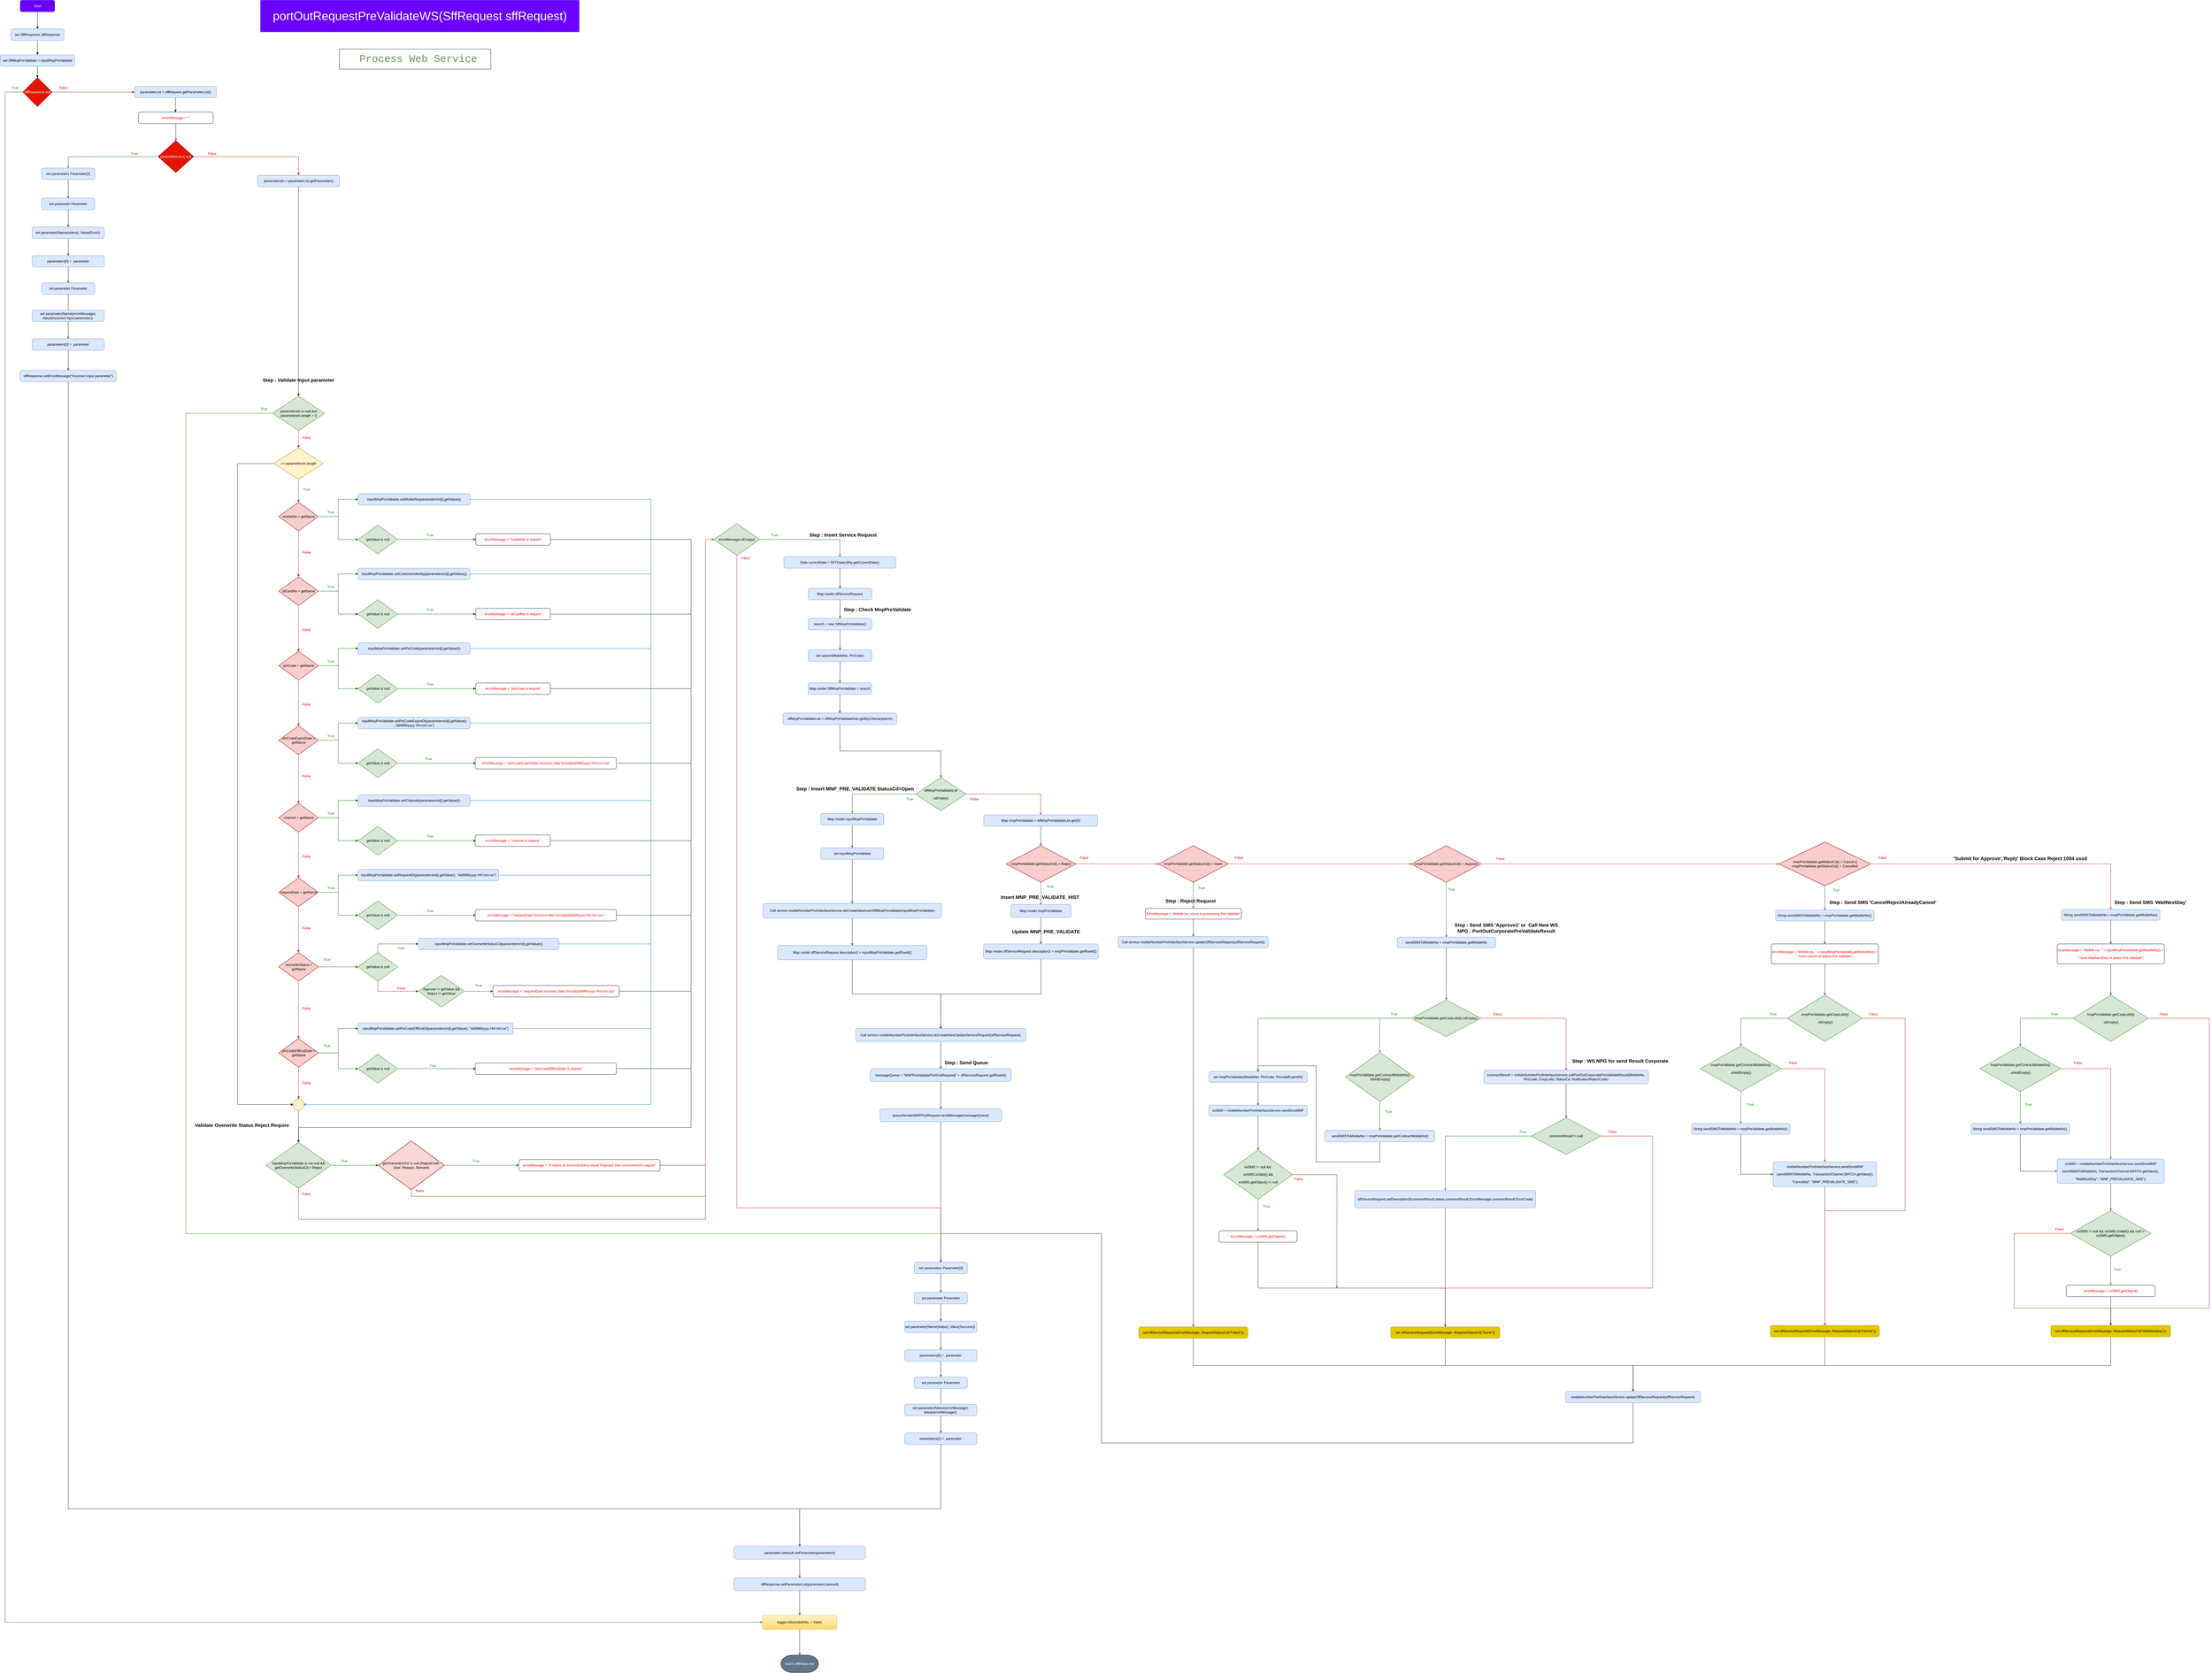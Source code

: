 <mxfile version="17.4.0" type="github">
  <diagram id="C5RBs43oDa-KdzZeNtuy" name="Page-1">
    <mxGraphModel dx="4063" dy="2383" grid="1" gridSize="10" guides="1" tooltips="1" connect="1" arrows="1" fold="1" page="1" pageScale="1" pageWidth="8000" pageHeight="6000" math="0" shadow="0">
      <root>
        <mxCell id="WIyWlLk6GJQsqaUBKTNV-0" />
        <mxCell id="WIyWlLk6GJQsqaUBKTNV-1" parent="WIyWlLk6GJQsqaUBKTNV-0" />
        <mxCell id="l--_rwEBYW_ynLptJhpw-0" value="" style="edgeStyle=orthogonalEdgeStyle;rounded=0;orthogonalLoop=1;jettySize=auto;html=1;" edge="1" parent="WIyWlLk6GJQsqaUBKTNV-1" source="l--_rwEBYW_ynLptJhpw-1" target="l--_rwEBYW_ynLptJhpw-3">
          <mxGeometry relative="1" as="geometry" />
        </mxCell>
        <mxCell id="l--_rwEBYW_ynLptJhpw-1" value="Start" style="rounded=1;whiteSpace=wrap;html=1;fontSize=12;glass=0;strokeWidth=1;shadow=0;labelBackgroundColor=none;fillColor=#6a00ff;strokeColor=#3700CC;fontColor=#ffffff;" vertex="1" parent="WIyWlLk6GJQsqaUBKTNV-1">
          <mxGeometry x="92.5" y="40" width="120" height="40" as="geometry" />
        </mxCell>
        <mxCell id="l--_rwEBYW_ynLptJhpw-2" value="" style="edgeStyle=orthogonalEdgeStyle;rounded=0;orthogonalLoop=1;jettySize=auto;html=1;" edge="1" parent="WIyWlLk6GJQsqaUBKTNV-1" source="l--_rwEBYW_ynLptJhpw-3" target="l--_rwEBYW_ynLptJhpw-5">
          <mxGeometry relative="1" as="geometry" />
        </mxCell>
        <mxCell id="l--_rwEBYW_ynLptJhpw-3" value="set SffResponse sffResponse" style="rounded=1;whiteSpace=wrap;html=1;absoluteArcSize=1;arcSize=14;strokeWidth=1;fillColor=#dae8fc;strokeColor=#6c8ebf;" vertex="1" parent="WIyWlLk6GJQsqaUBKTNV-1">
          <mxGeometry x="60" y="140" width="185" height="40" as="geometry" />
        </mxCell>
        <mxCell id="l--_rwEBYW_ynLptJhpw-4" value="" style="edgeStyle=orthogonalEdgeStyle;rounded=0;orthogonalLoop=1;jettySize=auto;html=1;" edge="1" parent="WIyWlLk6GJQsqaUBKTNV-1" source="l--_rwEBYW_ynLptJhpw-5" target="l--_rwEBYW_ynLptJhpw-8">
          <mxGeometry relative="1" as="geometry" />
        </mxCell>
        <mxCell id="l--_rwEBYW_ynLptJhpw-5" value="set SffMnpPreValidate = inputMnpPreValidate" style="rounded=1;whiteSpace=wrap;html=1;absoluteArcSize=1;arcSize=14;strokeWidth=1;fillColor=#dae8fc;strokeColor=#6c8ebf;" vertex="1" parent="WIyWlLk6GJQsqaUBKTNV-1">
          <mxGeometry x="22.5" y="230" width="260" height="40" as="geometry" />
        </mxCell>
        <mxCell id="l--_rwEBYW_ynLptJhpw-6" value="" style="edgeStyle=orthogonalEdgeStyle;rounded=0;orthogonalLoop=1;jettySize=auto;html=1;fillColor=#e51400;strokeColor=#B20000;" edge="1" parent="WIyWlLk6GJQsqaUBKTNV-1" source="l--_rwEBYW_ynLptJhpw-8" target="l--_rwEBYW_ynLptJhpw-10">
          <mxGeometry relative="1" as="geometry" />
        </mxCell>
        <mxCell id="l--_rwEBYW_ynLptJhpw-7" style="edgeStyle=orthogonalEdgeStyle;rounded=0;orthogonalLoop=1;jettySize=auto;html=1;fontSize=17;fontColor=#FF0000;endArrow=open;endFill=0;strokeWidth=1;entryX=0;entryY=0.5;entryDx=0;entryDy=0;fillColor=#008a00;strokeColor=#005700;" edge="1" parent="WIyWlLk6GJQsqaUBKTNV-1" source="l--_rwEBYW_ynLptJhpw-8" target="l--_rwEBYW_ynLptJhpw-145">
          <mxGeometry relative="1" as="geometry">
            <mxPoint x="70" y="5680" as="targetPoint" />
            <Array as="points">
              <mxPoint x="40" y="360" />
              <mxPoint x="40" y="5695" />
            </Array>
          </mxGeometry>
        </mxCell>
        <mxCell id="l--_rwEBYW_ynLptJhpw-8" value="sffRequest is null" style="strokeWidth=2;html=1;shape=mxgraph.flowchart.decision;whiteSpace=wrap;labelBackgroundColor=none;fillColor=#e51400;strokeColor=#B20000;fontColor=#ffffff;" vertex="1" parent="WIyWlLk6GJQsqaUBKTNV-1">
          <mxGeometry x="102.5" y="310" width="100" height="100" as="geometry" />
        </mxCell>
        <mxCell id="l--_rwEBYW_ynLptJhpw-9" value="" style="edgeStyle=orthogonalEdgeStyle;rounded=0;orthogonalLoop=1;jettySize=auto;html=1;" edge="1" parent="WIyWlLk6GJQsqaUBKTNV-1" source="l--_rwEBYW_ynLptJhpw-10">
          <mxGeometry relative="1" as="geometry">
            <mxPoint x="633.43" y="430" as="targetPoint" />
          </mxGeometry>
        </mxCell>
        <mxCell id="l--_rwEBYW_ynLptJhpw-10" value="parameterList = sffRequest.getParameterList()" style="rounded=1;whiteSpace=wrap;html=1;absoluteArcSize=1;arcSize=14;strokeWidth=1;fillColor=#dae8fc;strokeColor=#6c8ebf;" vertex="1" parent="WIyWlLk6GJQsqaUBKTNV-1">
          <mxGeometry x="490.93" y="340" width="285" height="40" as="geometry" />
        </mxCell>
        <mxCell id="l--_rwEBYW_ynLptJhpw-11" style="edgeStyle=orthogonalEdgeStyle;rounded=0;orthogonalLoop=1;jettySize=auto;html=1;fontColor=#FF0000;fillColor=#e51400;strokeColor=#B20000;exitX=1;exitY=0.5;exitDx=0;exitDy=0;exitPerimeter=0;" edge="1" parent="WIyWlLk6GJQsqaUBKTNV-1" source="l--_rwEBYW_ynLptJhpw-13" target="l--_rwEBYW_ynLptJhpw-17">
          <mxGeometry relative="1" as="geometry" />
        </mxCell>
        <mxCell id="l--_rwEBYW_ynLptJhpw-12" value="" style="edgeStyle=orthogonalEdgeStyle;rounded=0;orthogonalLoop=1;jettySize=auto;html=1;endArrow=open;endFill=0;strokeWidth=1;fillColor=#008a00;strokeColor=#005700;" edge="1" parent="WIyWlLk6GJQsqaUBKTNV-1" target="l--_rwEBYW_ynLptJhpw-172">
          <mxGeometry relative="1" as="geometry">
            <mxPoint x="570" y="585" as="sourcePoint" />
          </mxGeometry>
        </mxCell>
        <mxCell id="l--_rwEBYW_ynLptJhpw-13" value="parameterList is null" style="strokeWidth=2;html=1;shape=mxgraph.flowchart.decision;whiteSpace=wrap;flipV=1;fillColor=#e51400;strokeColor=#B20000;fontColor=#ffffff;" vertex="1" parent="WIyWlLk6GJQsqaUBKTNV-1">
          <mxGeometry x="573.43" y="530" width="122.5" height="110" as="geometry" />
        </mxCell>
        <mxCell id="l--_rwEBYW_ynLptJhpw-14" value="True" style="text;html=1;align=center;verticalAlign=middle;whiteSpace=wrap;rounded=0;fontColor=#009900;" vertex="1" parent="WIyWlLk6GJQsqaUBKTNV-1">
          <mxGeometry x="42.5" y="330" width="60" height="30" as="geometry" />
        </mxCell>
        <mxCell id="l--_rwEBYW_ynLptJhpw-15" value="False" style="text;html=1;strokeColor=none;fillColor=none;align=center;verticalAlign=middle;whiteSpace=wrap;rounded=0;fontColor=#FF0000;" vertex="1" parent="WIyWlLk6GJQsqaUBKTNV-1">
          <mxGeometry x="212.5" y="330" width="60" height="30" as="geometry" />
        </mxCell>
        <mxCell id="l--_rwEBYW_ynLptJhpw-16" value="" style="edgeStyle=orthogonalEdgeStyle;rounded=0;orthogonalLoop=1;jettySize=auto;html=1;fontColor=#FF0000;" edge="1" parent="WIyWlLk6GJQsqaUBKTNV-1" source="l--_rwEBYW_ynLptJhpw-17" target="l--_rwEBYW_ynLptJhpw-21">
          <mxGeometry relative="1" as="geometry" />
        </mxCell>
        <mxCell id="l--_rwEBYW_ynLptJhpw-17" value="parametersIn = parameterList.getParameter()" style="rounded=1;whiteSpace=wrap;html=1;absoluteArcSize=1;arcSize=14;strokeWidth=1;fillColor=#dae8fc;strokeColor=#6c8ebf;" vertex="1" parent="WIyWlLk6GJQsqaUBKTNV-1">
          <mxGeometry x="919.75" y="650" width="285" height="40" as="geometry" />
        </mxCell>
        <mxCell id="l--_rwEBYW_ynLptJhpw-18" value="False" style="text;html=1;strokeColor=none;fillColor=none;align=center;verticalAlign=middle;whiteSpace=wrap;rounded=0;fontColor=#FF0000;" vertex="1" parent="WIyWlLk6GJQsqaUBKTNV-1">
          <mxGeometry x="730.93" y="560" width="60" height="30" as="geometry" />
        </mxCell>
        <mxCell id="l--_rwEBYW_ynLptJhpw-19" value="" style="edgeStyle=orthogonalEdgeStyle;rounded=0;orthogonalLoop=1;jettySize=auto;html=1;fontColor=#FF0000;fillColor=#e51400;strokeColor=#B20000;" edge="1" parent="WIyWlLk6GJQsqaUBKTNV-1" source="l--_rwEBYW_ynLptJhpw-21" target="l--_rwEBYW_ynLptJhpw-24">
          <mxGeometry relative="1" as="geometry" />
        </mxCell>
        <mxCell id="l--_rwEBYW_ynLptJhpw-20" style="edgeStyle=orthogonalEdgeStyle;rounded=0;orthogonalLoop=1;jettySize=auto;html=1;fontSize=28;fontColor=#FF0000;endArrow=open;endFill=0;strokeWidth=1;entryX=0.5;entryY=0;entryDx=0;entryDy=0;fillColor=#60a917;strokeColor=#2D7600;" edge="1" parent="WIyWlLk6GJQsqaUBKTNV-1" source="l--_rwEBYW_ynLptJhpw-21" target="l--_rwEBYW_ynLptJhpw-321">
          <mxGeometry relative="1" as="geometry">
            <mxPoint x="3310" y="4400" as="targetPoint" />
            <Array as="points">
              <mxPoint x="670" y="1480" />
              <mxPoint x="670" y="4340" />
              <mxPoint x="3300" y="4340" />
            </Array>
          </mxGeometry>
        </mxCell>
        <mxCell id="l--_rwEBYW_ynLptJhpw-21" value="parametersIn is null and parametersIn.length = 0" style="strokeWidth=2;html=1;shape=mxgraph.flowchart.decision;whiteSpace=wrap;flipV=1;fillColor=#d5e8d4;strokeColor=#82b366;" vertex="1" parent="WIyWlLk6GJQsqaUBKTNV-1">
          <mxGeometry x="971.75" y="1420" width="181" height="120" as="geometry" />
        </mxCell>
        <mxCell id="l--_rwEBYW_ynLptJhpw-22" value="" style="edgeStyle=orthogonalEdgeStyle;rounded=0;orthogonalLoop=1;jettySize=auto;html=1;fontColor=#FF0000;fillColor=#008a00;strokeColor=#005700;" edge="1" parent="WIyWlLk6GJQsqaUBKTNV-1" source="l--_rwEBYW_ynLptJhpw-24" target="l--_rwEBYW_ynLptJhpw-28">
          <mxGeometry relative="1" as="geometry" />
        </mxCell>
        <mxCell id="l--_rwEBYW_ynLptJhpw-23" style="edgeStyle=orthogonalEdgeStyle;rounded=0;orthogonalLoop=1;jettySize=auto;html=1;entryX=0;entryY=0.5;entryDx=0;entryDy=0;entryPerimeter=0;" edge="1" parent="WIyWlLk6GJQsqaUBKTNV-1" source="l--_rwEBYW_ynLptJhpw-24" target="l--_rwEBYW_ynLptJhpw-135">
          <mxGeometry relative="1" as="geometry">
            <Array as="points">
              <mxPoint x="849.75" y="1655" />
              <mxPoint x="849.75" y="3890" />
            </Array>
          </mxGeometry>
        </mxCell>
        <mxCell id="l--_rwEBYW_ynLptJhpw-24" value="i &amp;lt; parametersIn.length" style="strokeWidth=2;html=1;shape=mxgraph.flowchart.decision;whiteSpace=wrap;flipV=1;fillColor=#fff2cc;strokeColor=#d6b656;" vertex="1" parent="WIyWlLk6GJQsqaUBKTNV-1">
          <mxGeometry x="976.62" y="1600" width="171.25" height="110" as="geometry" />
        </mxCell>
        <mxCell id="l--_rwEBYW_ynLptJhpw-25" style="edgeStyle=orthogonalEdgeStyle;rounded=0;orthogonalLoop=1;jettySize=auto;html=1;fontColor=#FF0000;fillColor=#008a00;strokeColor=#005700;" edge="1" parent="WIyWlLk6GJQsqaUBKTNV-1" source="l--_rwEBYW_ynLptJhpw-28" target="l--_rwEBYW_ynLptJhpw-32">
          <mxGeometry relative="1" as="geometry" />
        </mxCell>
        <mxCell id="l--_rwEBYW_ynLptJhpw-26" style="edgeStyle=orthogonalEdgeStyle;rounded=0;orthogonalLoop=1;jettySize=auto;html=1;entryX=0;entryY=0.5;entryDx=0;entryDy=0;entryPerimeter=0;fontColor=#FF0000;fillColor=#008a00;strokeColor=#005700;" edge="1" parent="WIyWlLk6GJQsqaUBKTNV-1" source="l--_rwEBYW_ynLptJhpw-28" target="l--_rwEBYW_ynLptJhpw-34">
          <mxGeometry relative="1" as="geometry" />
        </mxCell>
        <mxCell id="l--_rwEBYW_ynLptJhpw-27" style="edgeStyle=orthogonalEdgeStyle;rounded=0;orthogonalLoop=1;jettySize=auto;html=1;fontColor=#FF0000;fillColor=#e51400;strokeColor=#B20000;" edge="1" parent="WIyWlLk6GJQsqaUBKTNV-1" source="l--_rwEBYW_ynLptJhpw-28" target="l--_rwEBYW_ynLptJhpw-42">
          <mxGeometry relative="1" as="geometry" />
        </mxCell>
        <mxCell id="l--_rwEBYW_ynLptJhpw-28" value="mobileNo = getName" style="strokeWidth=2;html=1;shape=mxgraph.flowchart.decision;whiteSpace=wrap;flipV=1;fillColor=#f8cecc;strokeColor=#b85450;" vertex="1" parent="WIyWlLk6GJQsqaUBKTNV-1">
          <mxGeometry x="993.5" y="1790" width="137.5" height="100" as="geometry" />
        </mxCell>
        <mxCell id="l--_rwEBYW_ynLptJhpw-29" value="False" style="text;html=1;strokeColor=none;fillColor=none;align=center;verticalAlign=middle;whiteSpace=wrap;rounded=0;fontColor=#FF0000;" vertex="1" parent="WIyWlLk6GJQsqaUBKTNV-1">
          <mxGeometry x="1059.75" y="1550" width="60" height="30" as="geometry" />
        </mxCell>
        <mxCell id="l--_rwEBYW_ynLptJhpw-30" value="True" style="text;html=1;align=center;verticalAlign=middle;whiteSpace=wrap;rounded=0;fontColor=#009900;" vertex="1" parent="WIyWlLk6GJQsqaUBKTNV-1">
          <mxGeometry x="1059.75" y="1730" width="60" height="30" as="geometry" />
        </mxCell>
        <mxCell id="l--_rwEBYW_ynLptJhpw-31" style="edgeStyle=orthogonalEdgeStyle;rounded=0;orthogonalLoop=1;jettySize=auto;html=1;entryX=1;entryY=0.5;entryDx=0;entryDy=0;entryPerimeter=0;fontSize=28;fontColor=#FF0000;endArrow=open;endFill=0;strokeWidth=1;fillColor=#1ba1e2;strokeColor=#006EAF;" edge="1" parent="WIyWlLk6GJQsqaUBKTNV-1" source="l--_rwEBYW_ynLptJhpw-32" target="l--_rwEBYW_ynLptJhpw-135">
          <mxGeometry relative="1" as="geometry">
            <Array as="points">
              <mxPoint x="2290" y="1780" />
              <mxPoint x="2290" y="3890" />
            </Array>
          </mxGeometry>
        </mxCell>
        <mxCell id="l--_rwEBYW_ynLptJhpw-32" value="inputMnpPreValidate.setMobileNo(parametersIn[i].getValue())" style="rounded=1;whiteSpace=wrap;html=1;absoluteArcSize=1;arcSize=14;strokeWidth=1;fillColor=#dae8fc;strokeColor=#6c8ebf;" vertex="1" parent="WIyWlLk6GJQsqaUBKTNV-1">
          <mxGeometry x="1269.75" y="1760" width="390" height="40" as="geometry" />
        </mxCell>
        <mxCell id="l--_rwEBYW_ynLptJhpw-33" style="edgeStyle=orthogonalEdgeStyle;rounded=0;orthogonalLoop=1;jettySize=auto;html=1;entryX=0;entryY=0.5;entryDx=0;entryDy=0;fontColor=#FF0000;fillColor=#008a00;strokeColor=#005700;" edge="1" parent="WIyWlLk6GJQsqaUBKTNV-1" source="l--_rwEBYW_ynLptJhpw-34" target="l--_rwEBYW_ynLptJhpw-37">
          <mxGeometry relative="1" as="geometry" />
        </mxCell>
        <mxCell id="l--_rwEBYW_ynLptJhpw-34" value="getValue is null" style="strokeWidth=2;html=1;shape=mxgraph.flowchart.decision;whiteSpace=wrap;flipV=1;fillColor=#d5e8d4;strokeColor=#82b366;" vertex="1" parent="WIyWlLk6GJQsqaUBKTNV-1">
          <mxGeometry x="1269.75" y="1870" width="137.5" height="100" as="geometry" />
        </mxCell>
        <mxCell id="l--_rwEBYW_ynLptJhpw-35" value="True" style="text;html=1;align=center;verticalAlign=middle;whiteSpace=wrap;rounded=0;fontColor=#009900;" vertex="1" parent="WIyWlLk6GJQsqaUBKTNV-1">
          <mxGeometry x="1144.75" y="1810" width="60" height="30" as="geometry" />
        </mxCell>
        <mxCell id="l--_rwEBYW_ynLptJhpw-36" style="edgeStyle=orthogonalEdgeStyle;rounded=0;orthogonalLoop=1;jettySize=auto;html=1;entryX=0.5;entryY=1;entryDx=0;entryDy=0;entryPerimeter=0;fontSize=17;fontColor=#000000;endArrow=open;endFill=0;strokeWidth=1;" edge="1" parent="WIyWlLk6GJQsqaUBKTNV-1" target="l--_rwEBYW_ynLptJhpw-139">
          <mxGeometry relative="1" as="geometry">
            <mxPoint x="1940.75" y="1920.0" as="sourcePoint" />
            <mxPoint x="1063.245" y="4000" as="targetPoint" />
            <Array as="points">
              <mxPoint x="2430" y="1920" />
              <mxPoint x="2430" y="3970" />
              <mxPoint x="1062" y="3970" />
            </Array>
          </mxGeometry>
        </mxCell>
        <mxCell id="l--_rwEBYW_ynLptJhpw-37" value="errorMessage = &quot;mobileNo is require&quot;" style="rounded=1;whiteSpace=wrap;html=1;absoluteArcSize=1;arcSize=14;strokeWidth=1;fontColor=#FF0000;" vertex="1" parent="WIyWlLk6GJQsqaUBKTNV-1">
          <mxGeometry x="1679.75" y="1900" width="260" height="40" as="geometry" />
        </mxCell>
        <mxCell id="l--_rwEBYW_ynLptJhpw-38" value="True" style="text;html=1;align=center;verticalAlign=middle;whiteSpace=wrap;rounded=0;fontColor=#009900;" vertex="1" parent="WIyWlLk6GJQsqaUBKTNV-1">
          <mxGeometry x="1489.75" y="1890" width="60" height="30" as="geometry" />
        </mxCell>
        <mxCell id="l--_rwEBYW_ynLptJhpw-39" style="edgeStyle=orthogonalEdgeStyle;rounded=0;orthogonalLoop=1;jettySize=auto;html=1;fontColor=#FF0000;fillColor=#008a00;strokeColor=#005700;" edge="1" parent="WIyWlLk6GJQsqaUBKTNV-1" source="l--_rwEBYW_ynLptJhpw-42" target="l--_rwEBYW_ynLptJhpw-44">
          <mxGeometry relative="1" as="geometry" />
        </mxCell>
        <mxCell id="l--_rwEBYW_ynLptJhpw-40" style="edgeStyle=orthogonalEdgeStyle;rounded=0;orthogonalLoop=1;jettySize=auto;html=1;entryX=0;entryY=0.5;entryDx=0;entryDy=0;entryPerimeter=0;fontColor=#FF0000;fillColor=#008a00;strokeColor=#005700;" edge="1" parent="WIyWlLk6GJQsqaUBKTNV-1" source="l--_rwEBYW_ynLptJhpw-42" target="l--_rwEBYW_ynLptJhpw-46">
          <mxGeometry relative="1" as="geometry" />
        </mxCell>
        <mxCell id="l--_rwEBYW_ynLptJhpw-41" style="edgeStyle=orthogonalEdgeStyle;rounded=0;orthogonalLoop=1;jettySize=auto;html=1;fontColor=#FF0000;fillColor=#e51400;strokeColor=#B20000;" edge="1" parent="WIyWlLk6GJQsqaUBKTNV-1" source="l--_rwEBYW_ynLptJhpw-42" target="l--_rwEBYW_ynLptJhpw-54">
          <mxGeometry relative="1" as="geometry" />
        </mxCell>
        <mxCell id="l--_rwEBYW_ynLptJhpw-42" value="idCardNo = getName" style="strokeWidth=2;html=1;shape=mxgraph.flowchart.decision;whiteSpace=wrap;flipV=1;fillColor=#f8cecc;strokeColor=#b85450;" vertex="1" parent="WIyWlLk6GJQsqaUBKTNV-1">
          <mxGeometry x="993.5" y="2050" width="137.5" height="100" as="geometry" />
        </mxCell>
        <mxCell id="l--_rwEBYW_ynLptJhpw-43" style="edgeStyle=orthogonalEdgeStyle;rounded=0;orthogonalLoop=1;jettySize=auto;html=1;entryX=1;entryY=0.5;entryDx=0;entryDy=0;entryPerimeter=0;fontSize=28;fontColor=#FF0000;endArrow=open;endFill=0;strokeWidth=1;fillColor=#1ba1e2;strokeColor=#006EAF;" edge="1" parent="WIyWlLk6GJQsqaUBKTNV-1" source="l--_rwEBYW_ynLptJhpw-44" target="l--_rwEBYW_ynLptJhpw-135">
          <mxGeometry relative="1" as="geometry">
            <Array as="points">
              <mxPoint x="2290" y="2040" />
              <mxPoint x="2290" y="3890" />
            </Array>
          </mxGeometry>
        </mxCell>
        <mxCell id="l--_rwEBYW_ynLptJhpw-44" value="inputMnpPreValidate.setCustomerIdentity(parametersIn[i].getValue())" style="rounded=1;whiteSpace=wrap;html=1;absoluteArcSize=1;arcSize=14;strokeWidth=1;fillColor=#dae8fc;strokeColor=#6c8ebf;" vertex="1" parent="WIyWlLk6GJQsqaUBKTNV-1">
          <mxGeometry x="1269.75" y="2020" width="390" height="40" as="geometry" />
        </mxCell>
        <mxCell id="l--_rwEBYW_ynLptJhpw-45" style="edgeStyle=orthogonalEdgeStyle;rounded=0;orthogonalLoop=1;jettySize=auto;html=1;entryX=0;entryY=0.5;entryDx=0;entryDy=0;fontColor=#FF0000;fillColor=#008a00;strokeColor=#005700;" edge="1" parent="WIyWlLk6GJQsqaUBKTNV-1" source="l--_rwEBYW_ynLptJhpw-46" target="l--_rwEBYW_ynLptJhpw-49">
          <mxGeometry relative="1" as="geometry" />
        </mxCell>
        <mxCell id="l--_rwEBYW_ynLptJhpw-46" value="getValue is null" style="strokeWidth=2;html=1;shape=mxgraph.flowchart.decision;whiteSpace=wrap;flipV=1;fillColor=#d5e8d4;strokeColor=#82b366;" vertex="1" parent="WIyWlLk6GJQsqaUBKTNV-1">
          <mxGeometry x="1269.75" y="2130" width="137.5" height="100" as="geometry" />
        </mxCell>
        <mxCell id="l--_rwEBYW_ynLptJhpw-47" value="True" style="text;html=1;align=center;verticalAlign=middle;whiteSpace=wrap;rounded=0;fontColor=#009900;" vertex="1" parent="WIyWlLk6GJQsqaUBKTNV-1">
          <mxGeometry x="1144.75" y="2070" width="60" height="30" as="geometry" />
        </mxCell>
        <mxCell id="l--_rwEBYW_ynLptJhpw-48" style="edgeStyle=orthogonalEdgeStyle;rounded=0;orthogonalLoop=1;jettySize=auto;html=1;entryX=0.5;entryY=1;entryDx=0;entryDy=0;entryPerimeter=0;fontSize=17;fontColor=#000000;endArrow=open;endFill=0;strokeWidth=1;" edge="1" parent="WIyWlLk6GJQsqaUBKTNV-1" target="l--_rwEBYW_ynLptJhpw-139">
          <mxGeometry relative="1" as="geometry">
            <mxPoint x="1942.75" y="2180.0" as="sourcePoint" />
            <mxPoint x="1065.245" y="4000" as="targetPoint" />
            <Array as="points">
              <mxPoint x="2430" y="2180" />
              <mxPoint x="2430" y="3970" />
              <mxPoint x="1062" y="3970" />
            </Array>
          </mxGeometry>
        </mxCell>
        <mxCell id="l--_rwEBYW_ynLptJhpw-49" value="errorMessage = &quot;idCardNo is require&quot;" style="rounded=1;whiteSpace=wrap;html=1;absoluteArcSize=1;arcSize=14;strokeWidth=1;fontColor=#FF0000;" vertex="1" parent="WIyWlLk6GJQsqaUBKTNV-1">
          <mxGeometry x="1679.75" y="2160" width="260" height="40" as="geometry" />
        </mxCell>
        <mxCell id="l--_rwEBYW_ynLptJhpw-50" value="False" style="text;html=1;strokeColor=none;fillColor=none;align=center;verticalAlign=middle;whiteSpace=wrap;rounded=0;fontColor=#FF0000;" vertex="1" parent="WIyWlLk6GJQsqaUBKTNV-1">
          <mxGeometry x="1059.75" y="1950" width="60" height="30" as="geometry" />
        </mxCell>
        <mxCell id="l--_rwEBYW_ynLptJhpw-51" style="edgeStyle=orthogonalEdgeStyle;rounded=0;orthogonalLoop=1;jettySize=auto;html=1;fontColor=#FF0000;fillColor=#008a00;strokeColor=#005700;" edge="1" parent="WIyWlLk6GJQsqaUBKTNV-1" source="l--_rwEBYW_ynLptJhpw-54" target="l--_rwEBYW_ynLptJhpw-56">
          <mxGeometry relative="1" as="geometry" />
        </mxCell>
        <mxCell id="l--_rwEBYW_ynLptJhpw-52" style="edgeStyle=orthogonalEdgeStyle;rounded=0;orthogonalLoop=1;jettySize=auto;html=1;entryX=0;entryY=0.5;entryDx=0;entryDy=0;entryPerimeter=0;fontColor=#FF0000;fillColor=#008a00;strokeColor=#005700;" edge="1" parent="WIyWlLk6GJQsqaUBKTNV-1" source="l--_rwEBYW_ynLptJhpw-54" target="l--_rwEBYW_ynLptJhpw-58">
          <mxGeometry relative="1" as="geometry" />
        </mxCell>
        <mxCell id="l--_rwEBYW_ynLptJhpw-53" style="edgeStyle=orthogonalEdgeStyle;rounded=0;orthogonalLoop=1;jettySize=auto;html=1;entryX=0.5;entryY=1;entryDx=0;entryDy=0;entryPerimeter=0;fontColor=#FF0000;fillColor=#e51400;strokeColor=#B20000;" edge="1" parent="WIyWlLk6GJQsqaUBKTNV-1" source="l--_rwEBYW_ynLptJhpw-54" target="l--_rwEBYW_ynLptJhpw-66">
          <mxGeometry relative="1" as="geometry" />
        </mxCell>
        <mxCell id="l--_rwEBYW_ynLptJhpw-54" value="pinCode = getName" style="strokeWidth=2;html=1;shape=mxgraph.flowchart.decision;whiteSpace=wrap;flipV=1;fillColor=#f8cecc;strokeColor=#b85450;" vertex="1" parent="WIyWlLk6GJQsqaUBKTNV-1">
          <mxGeometry x="993.5" y="2310" width="137.5" height="100" as="geometry" />
        </mxCell>
        <mxCell id="l--_rwEBYW_ynLptJhpw-55" style="edgeStyle=orthogonalEdgeStyle;rounded=0;orthogonalLoop=1;jettySize=auto;html=1;entryX=1;entryY=0.5;entryDx=0;entryDy=0;entryPerimeter=0;fontSize=28;fontColor=#FF0000;endArrow=open;endFill=0;strokeWidth=1;fillColor=#1ba1e2;strokeColor=#006EAF;" edge="1" parent="WIyWlLk6GJQsqaUBKTNV-1" source="l--_rwEBYW_ynLptJhpw-56" target="l--_rwEBYW_ynLptJhpw-135">
          <mxGeometry relative="1" as="geometry">
            <Array as="points">
              <mxPoint x="2290" y="2300" />
              <mxPoint x="2290" y="3890" />
            </Array>
          </mxGeometry>
        </mxCell>
        <mxCell id="l--_rwEBYW_ynLptJhpw-56" value="inputMnpPreValidate.setPinCode(parametersIn[i].getValue())" style="rounded=1;whiteSpace=wrap;html=1;absoluteArcSize=1;arcSize=14;strokeWidth=1;fillColor=#dae8fc;strokeColor=#6c8ebf;" vertex="1" parent="WIyWlLk6GJQsqaUBKTNV-1">
          <mxGeometry x="1269.75" y="2280" width="390" height="40" as="geometry" />
        </mxCell>
        <mxCell id="l--_rwEBYW_ynLptJhpw-57" style="edgeStyle=orthogonalEdgeStyle;rounded=0;orthogonalLoop=1;jettySize=auto;html=1;entryX=0;entryY=0.5;entryDx=0;entryDy=0;fontColor=#FF0000;fillColor=#008a00;strokeColor=#005700;" edge="1" parent="WIyWlLk6GJQsqaUBKTNV-1" source="l--_rwEBYW_ynLptJhpw-58" target="l--_rwEBYW_ynLptJhpw-61">
          <mxGeometry relative="1" as="geometry" />
        </mxCell>
        <mxCell id="l--_rwEBYW_ynLptJhpw-58" value="getValue is null" style="strokeWidth=2;html=1;shape=mxgraph.flowchart.decision;whiteSpace=wrap;flipV=1;fillColor=#d5e8d4;strokeColor=#82b366;" vertex="1" parent="WIyWlLk6GJQsqaUBKTNV-1">
          <mxGeometry x="1269.75" y="2390" width="137.5" height="100" as="geometry" />
        </mxCell>
        <mxCell id="l--_rwEBYW_ynLptJhpw-59" value="True" style="text;html=1;align=center;verticalAlign=middle;whiteSpace=wrap;rounded=0;fontColor=#009900;" vertex="1" parent="WIyWlLk6GJQsqaUBKTNV-1">
          <mxGeometry x="1144.75" y="2330" width="60" height="30" as="geometry" />
        </mxCell>
        <mxCell id="l--_rwEBYW_ynLptJhpw-60" style="edgeStyle=orthogonalEdgeStyle;rounded=0;orthogonalLoop=1;jettySize=auto;html=1;entryX=0.5;entryY=1;entryDx=0;entryDy=0;entryPerimeter=0;fontSize=17;fontColor=#000000;endArrow=open;endFill=0;strokeWidth=1;" edge="1" parent="WIyWlLk6GJQsqaUBKTNV-1" target="l--_rwEBYW_ynLptJhpw-139">
          <mxGeometry relative="1" as="geometry">
            <mxPoint x="1940.75" y="2440.0" as="sourcePoint" />
            <mxPoint x="1063.245" y="4000" as="targetPoint" />
            <Array as="points">
              <mxPoint x="2430" y="2440" />
              <mxPoint x="2430" y="3970" />
              <mxPoint x="1062" y="3970" />
            </Array>
          </mxGeometry>
        </mxCell>
        <mxCell id="l--_rwEBYW_ynLptJhpw-61" value="errorMessage = &quot;pinCode is require&quot;" style="rounded=1;whiteSpace=wrap;html=1;absoluteArcSize=1;arcSize=14;strokeWidth=1;fontColor=#FF0000;" vertex="1" parent="WIyWlLk6GJQsqaUBKTNV-1">
          <mxGeometry x="1679.75" y="2420" width="260" height="40" as="geometry" />
        </mxCell>
        <mxCell id="l--_rwEBYW_ynLptJhpw-62" value="False" style="text;html=1;strokeColor=none;fillColor=none;align=center;verticalAlign=middle;whiteSpace=wrap;rounded=0;fontColor=#FF0000;" vertex="1" parent="WIyWlLk6GJQsqaUBKTNV-1">
          <mxGeometry x="1059.75" y="2220" width="60" height="30" as="geometry" />
        </mxCell>
        <mxCell id="l--_rwEBYW_ynLptJhpw-63" style="edgeStyle=orthogonalEdgeStyle;rounded=0;orthogonalLoop=1;jettySize=auto;html=1;fontColor=#FF0000;fillColor=#008a00;strokeColor=#005700;" edge="1" parent="WIyWlLk6GJQsqaUBKTNV-1" source="l--_rwEBYW_ynLptJhpw-66" target="l--_rwEBYW_ynLptJhpw-68">
          <mxGeometry relative="1" as="geometry" />
        </mxCell>
        <mxCell id="l--_rwEBYW_ynLptJhpw-64" style="edgeStyle=orthogonalEdgeStyle;rounded=0;orthogonalLoop=1;jettySize=auto;html=1;entryX=0;entryY=0.5;entryDx=0;entryDy=0;entryPerimeter=0;fontColor=#FF0000;fillColor=#008a00;strokeColor=#005700;" edge="1" parent="WIyWlLk6GJQsqaUBKTNV-1" source="l--_rwEBYW_ynLptJhpw-66" target="l--_rwEBYW_ynLptJhpw-70">
          <mxGeometry relative="1" as="geometry" />
        </mxCell>
        <mxCell id="l--_rwEBYW_ynLptJhpw-65" style="edgeStyle=orthogonalEdgeStyle;rounded=0;orthogonalLoop=1;jettySize=auto;html=1;fontColor=#FF0000;fillColor=#e51400;strokeColor=#B20000;" edge="1" parent="WIyWlLk6GJQsqaUBKTNV-1" source="l--_rwEBYW_ynLptJhpw-66" target="l--_rwEBYW_ynLptJhpw-78">
          <mxGeometry relative="1" as="geometry" />
        </mxCell>
        <mxCell id="l--_rwEBYW_ynLptJhpw-66" value="pinCodeExpireDate = getName" style="strokeWidth=2;html=1;shape=mxgraph.flowchart.decision;whiteSpace=wrap;flipV=1;fillColor=#f8cecc;strokeColor=#b85450;" vertex="1" parent="WIyWlLk6GJQsqaUBKTNV-1">
          <mxGeometry x="993.5" y="2570" width="137.5" height="100" as="geometry" />
        </mxCell>
        <mxCell id="l--_rwEBYW_ynLptJhpw-67" style="edgeStyle=orthogonalEdgeStyle;rounded=0;orthogonalLoop=1;jettySize=auto;html=1;entryX=1;entryY=0.5;entryDx=0;entryDy=0;entryPerimeter=0;fontSize=28;fontColor=#FF0000;endArrow=open;endFill=0;strokeWidth=1;fillColor=#1ba1e2;strokeColor=#006EAF;" edge="1" parent="WIyWlLk6GJQsqaUBKTNV-1" source="l--_rwEBYW_ynLptJhpw-68" target="l--_rwEBYW_ynLptJhpw-135">
          <mxGeometry relative="1" as="geometry">
            <Array as="points">
              <mxPoint x="2290" y="2560" />
              <mxPoint x="2290" y="3890" />
            </Array>
          </mxGeometry>
        </mxCell>
        <mxCell id="l--_rwEBYW_ynLptJhpw-68" value="inputMnpPreValidate.setPinCodeExpireDt(parametersIn[i].getValue() ,&quot;dd/MM/yyyy HH:mm:ss&quot;)" style="rounded=1;whiteSpace=wrap;html=1;absoluteArcSize=1;arcSize=14;strokeWidth=1;fillColor=#dae8fc;strokeColor=#6c8ebf;" vertex="1" parent="WIyWlLk6GJQsqaUBKTNV-1">
          <mxGeometry x="1269.75" y="2540" width="390" height="40" as="geometry" />
        </mxCell>
        <mxCell id="l--_rwEBYW_ynLptJhpw-69" style="edgeStyle=orthogonalEdgeStyle;rounded=0;orthogonalLoop=1;jettySize=auto;html=1;entryX=0;entryY=0.5;entryDx=0;entryDy=0;fontColor=#FF0000;fillColor=#008a00;strokeColor=#005700;" edge="1" parent="WIyWlLk6GJQsqaUBKTNV-1" source="l--_rwEBYW_ynLptJhpw-70">
          <mxGeometry relative="1" as="geometry">
            <mxPoint x="1679.75" y="2700.0" as="targetPoint" />
          </mxGeometry>
        </mxCell>
        <mxCell id="l--_rwEBYW_ynLptJhpw-70" value="getValue is null" style="strokeWidth=2;html=1;shape=mxgraph.flowchart.decision;whiteSpace=wrap;flipV=1;fillColor=#d5e8d4;strokeColor=#82b366;" vertex="1" parent="WIyWlLk6GJQsqaUBKTNV-1">
          <mxGeometry x="1269.75" y="2650" width="137.5" height="100" as="geometry" />
        </mxCell>
        <mxCell id="l--_rwEBYW_ynLptJhpw-71" value="True" style="text;html=1;align=center;verticalAlign=middle;whiteSpace=wrap;rounded=0;fontColor=#009900;" vertex="1" parent="WIyWlLk6GJQsqaUBKTNV-1">
          <mxGeometry x="1144.75" y="2590" width="60" height="30" as="geometry" />
        </mxCell>
        <mxCell id="l--_rwEBYW_ynLptJhpw-72" style="edgeStyle=orthogonalEdgeStyle;rounded=0;orthogonalLoop=1;jettySize=auto;html=1;entryX=0.5;entryY=1;entryDx=0;entryDy=0;entryPerimeter=0;fontSize=17;fontColor=#000000;endArrow=open;endFill=0;strokeWidth=1;" edge="1" parent="WIyWlLk6GJQsqaUBKTNV-1" target="l--_rwEBYW_ynLptJhpw-139">
          <mxGeometry relative="1" as="geometry">
            <mxPoint x="2172.75" y="2700.0" as="sourcePoint" />
            <mxPoint x="1065.245" y="4000" as="targetPoint" />
            <Array as="points">
              <mxPoint x="2430" y="2700" />
              <mxPoint x="2430" y="3970" />
              <mxPoint x="1062" y="3970" />
            </Array>
          </mxGeometry>
        </mxCell>
        <mxCell id="l--_rwEBYW_ynLptJhpw-73" value="errorMessage = &quot;pinCodeExpireDate Incorrect date format(dd/MM/yyyy HH:mm:ss)&quot;" style="rounded=1;whiteSpace=wrap;html=1;absoluteArcSize=1;arcSize=14;strokeWidth=1;fontColor=#FF0000;" vertex="1" parent="WIyWlLk6GJQsqaUBKTNV-1">
          <mxGeometry x="1677.87" y="2680" width="491.88" height="40" as="geometry" />
        </mxCell>
        <mxCell id="l--_rwEBYW_ynLptJhpw-74" value="False" style="text;html=1;strokeColor=none;fillColor=none;align=center;verticalAlign=middle;whiteSpace=wrap;rounded=0;fontColor=#FF0000;" vertex="1" parent="WIyWlLk6GJQsqaUBKTNV-1">
          <mxGeometry x="1059.75" y="2480" width="60" height="30" as="geometry" />
        </mxCell>
        <mxCell id="l--_rwEBYW_ynLptJhpw-75" style="edgeStyle=orthogonalEdgeStyle;rounded=0;orthogonalLoop=1;jettySize=auto;html=1;fontColor=#FF0000;fillColor=#008a00;strokeColor=#005700;" edge="1" parent="WIyWlLk6GJQsqaUBKTNV-1" source="l--_rwEBYW_ynLptJhpw-78" target="l--_rwEBYW_ynLptJhpw-80">
          <mxGeometry relative="1" as="geometry" />
        </mxCell>
        <mxCell id="l--_rwEBYW_ynLptJhpw-76" style="edgeStyle=orthogonalEdgeStyle;rounded=0;orthogonalLoop=1;jettySize=auto;html=1;entryX=0;entryY=0.5;entryDx=0;entryDy=0;entryPerimeter=0;fontColor=#FF0000;fillColor=#008a00;strokeColor=#005700;" edge="1" parent="WIyWlLk6GJQsqaUBKTNV-1" source="l--_rwEBYW_ynLptJhpw-78" target="l--_rwEBYW_ynLptJhpw-82">
          <mxGeometry relative="1" as="geometry" />
        </mxCell>
        <mxCell id="l--_rwEBYW_ynLptJhpw-77" style="edgeStyle=orthogonalEdgeStyle;rounded=0;orthogonalLoop=1;jettySize=auto;html=1;fontColor=#FF0000;fillColor=#e51400;strokeColor=#B20000;" edge="1" parent="WIyWlLk6GJQsqaUBKTNV-1" source="l--_rwEBYW_ynLptJhpw-78" target="l--_rwEBYW_ynLptJhpw-90">
          <mxGeometry relative="1" as="geometry" />
        </mxCell>
        <mxCell id="l--_rwEBYW_ynLptJhpw-78" value="channel = getName" style="strokeWidth=2;html=1;shape=mxgraph.flowchart.decision;whiteSpace=wrap;flipV=1;fillColor=#f8cecc;strokeColor=#b85450;" vertex="1" parent="WIyWlLk6GJQsqaUBKTNV-1">
          <mxGeometry x="993.5" y="2840" width="137.5" height="100" as="geometry" />
        </mxCell>
        <mxCell id="l--_rwEBYW_ynLptJhpw-79" style="edgeStyle=orthogonalEdgeStyle;rounded=0;orthogonalLoop=1;jettySize=auto;html=1;entryX=1;entryY=0.5;entryDx=0;entryDy=0;entryPerimeter=0;fontSize=28;fontColor=#FF0000;endArrow=open;endFill=0;strokeWidth=1;fillColor=#1ba1e2;strokeColor=#006EAF;" edge="1" parent="WIyWlLk6GJQsqaUBKTNV-1" source="l--_rwEBYW_ynLptJhpw-80" target="l--_rwEBYW_ynLptJhpw-135">
          <mxGeometry relative="1" as="geometry">
            <Array as="points">
              <mxPoint x="2290" y="2830" />
              <mxPoint x="2290" y="3890" />
            </Array>
          </mxGeometry>
        </mxCell>
        <mxCell id="l--_rwEBYW_ynLptJhpw-80" value="inputMnpPreValidate.setChannel(parametersIn[i].getValue())" style="rounded=1;whiteSpace=wrap;html=1;absoluteArcSize=1;arcSize=14;strokeWidth=1;fillColor=#dae8fc;strokeColor=#6c8ebf;" vertex="1" parent="WIyWlLk6GJQsqaUBKTNV-1">
          <mxGeometry x="1269.75" y="2810" width="390" height="40" as="geometry" />
        </mxCell>
        <mxCell id="l--_rwEBYW_ynLptJhpw-81" style="edgeStyle=orthogonalEdgeStyle;rounded=0;orthogonalLoop=1;jettySize=auto;html=1;entryX=0;entryY=0.5;entryDx=0;entryDy=0;fontColor=#FF0000;fillColor=#008a00;strokeColor=#005700;" edge="1" parent="WIyWlLk6GJQsqaUBKTNV-1" source="l--_rwEBYW_ynLptJhpw-82">
          <mxGeometry relative="1" as="geometry">
            <mxPoint x="1679.75" y="2970" as="targetPoint" />
          </mxGeometry>
        </mxCell>
        <mxCell id="l--_rwEBYW_ynLptJhpw-82" value="getValue is null" style="strokeWidth=2;html=1;shape=mxgraph.flowchart.decision;whiteSpace=wrap;flipV=1;fillColor=#d5e8d4;strokeColor=#82b366;" vertex="1" parent="WIyWlLk6GJQsqaUBKTNV-1">
          <mxGeometry x="1269.75" y="2920" width="137.5" height="100" as="geometry" />
        </mxCell>
        <mxCell id="l--_rwEBYW_ynLptJhpw-83" value="True" style="text;html=1;align=center;verticalAlign=middle;whiteSpace=wrap;rounded=0;fontColor=#009900;" vertex="1" parent="WIyWlLk6GJQsqaUBKTNV-1">
          <mxGeometry x="1144.75" y="2860" width="60" height="30" as="geometry" />
        </mxCell>
        <mxCell id="l--_rwEBYW_ynLptJhpw-84" style="edgeStyle=orthogonalEdgeStyle;rounded=0;orthogonalLoop=1;jettySize=auto;html=1;entryX=0.5;entryY=1;entryDx=0;entryDy=0;entryPerimeter=0;fontSize=17;fontColor=#000000;endArrow=open;endFill=0;strokeWidth=1;" edge="1" parent="WIyWlLk6GJQsqaUBKTNV-1" target="l--_rwEBYW_ynLptJhpw-139">
          <mxGeometry relative="1" as="geometry">
            <mxPoint x="1941.75" y="2970" as="sourcePoint" />
            <mxPoint x="1064.245" y="4000" as="targetPoint" />
            <Array as="points">
              <mxPoint x="2430" y="2970" />
              <mxPoint x="2430" y="3970" />
              <mxPoint x="1062" y="3970" />
            </Array>
          </mxGeometry>
        </mxCell>
        <mxCell id="l--_rwEBYW_ynLptJhpw-85" value="errorMessage = &quot;channel is require&quot;" style="rounded=1;whiteSpace=wrap;html=1;absoluteArcSize=1;arcSize=14;strokeWidth=1;fontColor=#FF0000;" vertex="1" parent="WIyWlLk6GJQsqaUBKTNV-1">
          <mxGeometry x="1677.87" y="2950" width="261.88" height="40" as="geometry" />
        </mxCell>
        <mxCell id="l--_rwEBYW_ynLptJhpw-86" value="False" style="text;html=1;strokeColor=none;fillColor=none;align=center;verticalAlign=middle;whiteSpace=wrap;rounded=0;fontColor=#FF0000;" vertex="1" parent="WIyWlLk6GJQsqaUBKTNV-1">
          <mxGeometry x="1059.75" y="2730" width="60" height="30" as="geometry" />
        </mxCell>
        <mxCell id="l--_rwEBYW_ynLptJhpw-87" style="edgeStyle=orthogonalEdgeStyle;rounded=0;orthogonalLoop=1;jettySize=auto;html=1;fontColor=#FF0000;fillColor=#008a00;strokeColor=#005700;" edge="1" parent="WIyWlLk6GJQsqaUBKTNV-1" source="l--_rwEBYW_ynLptJhpw-90" target="l--_rwEBYW_ynLptJhpw-92">
          <mxGeometry relative="1" as="geometry" />
        </mxCell>
        <mxCell id="l--_rwEBYW_ynLptJhpw-88" style="edgeStyle=orthogonalEdgeStyle;rounded=0;orthogonalLoop=1;jettySize=auto;html=1;entryX=0;entryY=0.5;entryDx=0;entryDy=0;entryPerimeter=0;fontColor=#FF0000;fillColor=#008a00;strokeColor=#005700;" edge="1" parent="WIyWlLk6GJQsqaUBKTNV-1" source="l--_rwEBYW_ynLptJhpw-90" target="l--_rwEBYW_ynLptJhpw-94">
          <mxGeometry relative="1" as="geometry" />
        </mxCell>
        <mxCell id="l--_rwEBYW_ynLptJhpw-89" style="edgeStyle=orthogonalEdgeStyle;rounded=0;orthogonalLoop=1;jettySize=auto;html=1;fontColor=#FF0000;fillColor=#e51400;strokeColor=#B20000;" edge="1" parent="WIyWlLk6GJQsqaUBKTNV-1" source="l--_rwEBYW_ynLptJhpw-90" target="l--_rwEBYW_ynLptJhpw-101">
          <mxGeometry relative="1" as="geometry" />
        </mxCell>
        <mxCell id="l--_rwEBYW_ynLptJhpw-90" value="requestDate = getName" style="strokeWidth=2;html=1;shape=mxgraph.flowchart.decision;whiteSpace=wrap;flipV=1;fillColor=#f8cecc;strokeColor=#b85450;" vertex="1" parent="WIyWlLk6GJQsqaUBKTNV-1">
          <mxGeometry x="993.5" y="3100" width="137.5" height="100" as="geometry" />
        </mxCell>
        <mxCell id="l--_rwEBYW_ynLptJhpw-91" style="edgeStyle=orthogonalEdgeStyle;rounded=0;orthogonalLoop=1;jettySize=auto;html=1;entryX=1;entryY=0.5;entryDx=0;entryDy=0;entryPerimeter=0;fontSize=28;fontColor=#FF0000;endArrow=open;endFill=0;strokeWidth=1;fillColor=#1ba1e2;strokeColor=#006EAF;" edge="1" parent="WIyWlLk6GJQsqaUBKTNV-1" source="l--_rwEBYW_ynLptJhpw-92" target="l--_rwEBYW_ynLptJhpw-135">
          <mxGeometry relative="1" as="geometry">
            <Array as="points">
              <mxPoint x="2290" y="3090" />
              <mxPoint x="2290" y="3890" />
            </Array>
          </mxGeometry>
        </mxCell>
        <mxCell id="l--_rwEBYW_ynLptJhpw-92" value="inputMnpPreValidate.setRequestDt(parametersIn[i].getValue(), &quot;dd/MM/yyyy HH:mm:ss&quot;)" style="rounded=1;whiteSpace=wrap;html=1;absoluteArcSize=1;arcSize=14;strokeWidth=1;fillColor=#dae8fc;strokeColor=#6c8ebf;" vertex="1" parent="WIyWlLk6GJQsqaUBKTNV-1">
          <mxGeometry x="1269.75" y="3070" width="490" height="40" as="geometry" />
        </mxCell>
        <mxCell id="l--_rwEBYW_ynLptJhpw-93" style="edgeStyle=orthogonalEdgeStyle;rounded=0;orthogonalLoop=1;jettySize=auto;html=1;entryX=0;entryY=0.5;entryDx=0;entryDy=0;fontColor=#FF0000;fillColor=#008a00;strokeColor=#005700;" edge="1" parent="WIyWlLk6GJQsqaUBKTNV-1" source="l--_rwEBYW_ynLptJhpw-94">
          <mxGeometry relative="1" as="geometry">
            <mxPoint x="1679.75" y="3230" as="targetPoint" />
          </mxGeometry>
        </mxCell>
        <mxCell id="l--_rwEBYW_ynLptJhpw-94" value="getValue is null" style="strokeWidth=2;html=1;shape=mxgraph.flowchart.decision;whiteSpace=wrap;flipV=1;fillColor=#d5e8d4;strokeColor=#82b366;" vertex="1" parent="WIyWlLk6GJQsqaUBKTNV-1">
          <mxGeometry x="1269.75" y="3180" width="137.5" height="100" as="geometry" />
        </mxCell>
        <mxCell id="l--_rwEBYW_ynLptJhpw-95" value="True" style="text;html=1;align=center;verticalAlign=middle;whiteSpace=wrap;rounded=0;fontColor=#009900;" vertex="1" parent="WIyWlLk6GJQsqaUBKTNV-1">
          <mxGeometry x="1144.75" y="3120" width="60" height="30" as="geometry" />
        </mxCell>
        <mxCell id="l--_rwEBYW_ynLptJhpw-96" style="edgeStyle=orthogonalEdgeStyle;rounded=0;orthogonalLoop=1;jettySize=auto;html=1;entryX=0.5;entryY=1;entryDx=0;entryDy=0;entryPerimeter=0;fontSize=17;fontColor=#000000;endArrow=open;endFill=0;strokeWidth=1;" edge="1" parent="WIyWlLk6GJQsqaUBKTNV-1" source="l--_rwEBYW_ynLptJhpw-97" target="l--_rwEBYW_ynLptJhpw-139">
          <mxGeometry relative="1" as="geometry">
            <Array as="points">
              <mxPoint x="2430" y="3230" />
              <mxPoint x="2430" y="3970" />
              <mxPoint x="1062" y="3970" />
            </Array>
          </mxGeometry>
        </mxCell>
        <mxCell id="l--_rwEBYW_ynLptJhpw-97" value="errorMessage = &quot;requestDate Incorrect date format(dd/MM/yyyy HH:mm:ss)&quot;" style="rounded=1;whiteSpace=wrap;html=1;absoluteArcSize=1;arcSize=14;strokeWidth=1;fontColor=#FF0000;" vertex="1" parent="WIyWlLk6GJQsqaUBKTNV-1">
          <mxGeometry x="1677.87" y="3210" width="491.88" height="40" as="geometry" />
        </mxCell>
        <mxCell id="l--_rwEBYW_ynLptJhpw-98" value="False" style="text;html=1;strokeColor=none;fillColor=none;align=center;verticalAlign=middle;whiteSpace=wrap;rounded=0;fontColor=#FF0000;" vertex="1" parent="WIyWlLk6GJQsqaUBKTNV-1">
          <mxGeometry x="1059.75" y="3010" width="60" height="30" as="geometry" />
        </mxCell>
        <mxCell id="l--_rwEBYW_ynLptJhpw-99" style="edgeStyle=orthogonalEdgeStyle;rounded=0;orthogonalLoop=1;jettySize=auto;html=1;entryX=0;entryY=0.5;entryDx=0;entryDy=0;entryPerimeter=0;fontColor=#FF0000;fillColor=#008a00;strokeColor=#005700;" edge="1" parent="WIyWlLk6GJQsqaUBKTNV-1" source="l--_rwEBYW_ynLptJhpw-101" target="l--_rwEBYW_ynLptJhpw-105">
          <mxGeometry relative="1" as="geometry" />
        </mxCell>
        <mxCell id="l--_rwEBYW_ynLptJhpw-100" style="edgeStyle=orthogonalEdgeStyle;rounded=0;orthogonalLoop=1;jettySize=auto;html=1;entryX=0.5;entryY=1;entryDx=0;entryDy=0;entryPerimeter=0;fillColor=#e51400;strokeColor=#B20000;" edge="1" parent="WIyWlLk6GJQsqaUBKTNV-1" source="l--_rwEBYW_ynLptJhpw-101" target="l--_rwEBYW_ynLptJhpw-119">
          <mxGeometry relative="1" as="geometry" />
        </mxCell>
        <mxCell id="l--_rwEBYW_ynLptJhpw-101" value="overwriteStatus = getName" style="strokeWidth=2;html=1;shape=mxgraph.flowchart.decision;whiteSpace=wrap;flipV=1;fillColor=#f8cecc;strokeColor=#b85450;" vertex="1" parent="WIyWlLk6GJQsqaUBKTNV-1">
          <mxGeometry x="993.5" y="3360" width="137.5" height="100" as="geometry" />
        </mxCell>
        <mxCell id="l--_rwEBYW_ynLptJhpw-102" value="True" style="text;html=1;align=center;verticalAlign=middle;whiteSpace=wrap;rounded=0;fontColor=#009900;" vertex="1" parent="WIyWlLk6GJQsqaUBKTNV-1">
          <mxGeometry x="1131" y="3370" width="60" height="30" as="geometry" />
        </mxCell>
        <mxCell id="l--_rwEBYW_ynLptJhpw-103" style="edgeStyle=orthogonalEdgeStyle;rounded=0;orthogonalLoop=1;jettySize=auto;html=1;entryX=0;entryY=0.5;entryDx=0;entryDy=0;fontColor=#FF0000;fillColor=#008a00;strokeColor=#005700;exitX=0.5;exitY=1;exitDx=0;exitDy=0;exitPerimeter=0;" edge="1" parent="WIyWlLk6GJQsqaUBKTNV-1" source="l--_rwEBYW_ynLptJhpw-105" target="l--_rwEBYW_ynLptJhpw-107">
          <mxGeometry relative="1" as="geometry" />
        </mxCell>
        <mxCell id="l--_rwEBYW_ynLptJhpw-104" style="edgeStyle=orthogonalEdgeStyle;rounded=0;orthogonalLoop=1;jettySize=auto;html=1;fontColor=#FF0000;entryX=0;entryY=0.5;entryDx=0;entryDy=0;entryPerimeter=0;fillColor=#e51400;strokeColor=#B20000;exitX=0.5;exitY=0;exitDx=0;exitDy=0;exitPerimeter=0;" edge="1" parent="WIyWlLk6GJQsqaUBKTNV-1" source="l--_rwEBYW_ynLptJhpw-105" target="l--_rwEBYW_ynLptJhpw-109">
          <mxGeometry relative="1" as="geometry">
            <mxPoint x="1479.75" y="3505.059" as="targetPoint" />
          </mxGeometry>
        </mxCell>
        <mxCell id="l--_rwEBYW_ynLptJhpw-105" value="getValue is null" style="strokeWidth=2;html=1;shape=mxgraph.flowchart.decision;whiteSpace=wrap;flipV=1;fillColor=#d5e8d4;strokeColor=#82b366;" vertex="1" parent="WIyWlLk6GJQsqaUBKTNV-1">
          <mxGeometry x="1269.75" y="3360" width="137.5" height="100" as="geometry" />
        </mxCell>
        <mxCell id="l--_rwEBYW_ynLptJhpw-106" style="edgeStyle=orthogonalEdgeStyle;rounded=0;orthogonalLoop=1;jettySize=auto;html=1;entryX=1;entryY=0.5;entryDx=0;entryDy=0;entryPerimeter=0;fontSize=28;fontColor=#FF0000;endArrow=open;endFill=0;strokeWidth=1;fillColor=#1ba1e2;strokeColor=#006EAF;" edge="1" parent="WIyWlLk6GJQsqaUBKTNV-1" source="l--_rwEBYW_ynLptJhpw-107" target="l--_rwEBYW_ynLptJhpw-135">
          <mxGeometry relative="1" as="geometry">
            <Array as="points">
              <mxPoint x="2290" y="3330" />
              <mxPoint x="2290" y="3890" />
            </Array>
          </mxGeometry>
        </mxCell>
        <mxCell id="l--_rwEBYW_ynLptJhpw-107" value="inputMnpPreValidate.setOverwriteStatusCd(parametersIn[i].getValue())" style="rounded=1;whiteSpace=wrap;html=1;absoluteArcSize=1;arcSize=14;strokeWidth=1;fillColor=#dae8fc;strokeColor=#6c8ebf;" vertex="1" parent="WIyWlLk6GJQsqaUBKTNV-1">
          <mxGeometry x="1479.75" y="3310" width="490" height="40" as="geometry" />
        </mxCell>
        <mxCell id="l--_rwEBYW_ynLptJhpw-108" style="edgeStyle=orthogonalEdgeStyle;rounded=0;orthogonalLoop=1;jettySize=auto;html=1;entryX=0;entryY=0.5;entryDx=0;entryDy=0;fontColor=#FF0000;fillColor=#008a00;strokeColor=#005700;" edge="1" parent="WIyWlLk6GJQsqaUBKTNV-1" target="l--_rwEBYW_ynLptJhpw-111">
          <mxGeometry relative="1" as="geometry">
            <mxPoint x="1639.75" y="3495" as="sourcePoint" />
          </mxGeometry>
        </mxCell>
        <mxCell id="l--_rwEBYW_ynLptJhpw-109" value="Approve != getValue &amp;amp;&amp;amp; Reject != getValue" style="strokeWidth=2;html=1;shape=mxgraph.flowchart.decision;whiteSpace=wrap;flipV=1;fillColor=#d5e8d4;strokeColor=#82b366;" vertex="1" parent="WIyWlLk6GJQsqaUBKTNV-1">
          <mxGeometry x="1479.75" y="3440" width="160" height="110" as="geometry" />
        </mxCell>
        <mxCell id="l--_rwEBYW_ynLptJhpw-110" style="edgeStyle=orthogonalEdgeStyle;rounded=0;orthogonalLoop=1;jettySize=auto;html=1;entryX=0.5;entryY=1;entryDx=0;entryDy=0;entryPerimeter=0;fontSize=17;fontColor=#000000;endArrow=open;endFill=0;strokeWidth=1;" edge="1" parent="WIyWlLk6GJQsqaUBKTNV-1" source="l--_rwEBYW_ynLptJhpw-111" target="l--_rwEBYW_ynLptJhpw-139">
          <mxGeometry relative="1" as="geometry">
            <Array as="points">
              <mxPoint x="2430" y="3495" />
              <mxPoint x="2430" y="3970" />
              <mxPoint x="1062" y="3970" />
            </Array>
          </mxGeometry>
        </mxCell>
        <mxCell id="l--_rwEBYW_ynLptJhpw-111" value="errorMessage = &quot;requestDate Incorrect date format(dd/MM/yyyy HH:mm:ss)&quot;" style="rounded=1;whiteSpace=wrap;html=1;absoluteArcSize=1;arcSize=14;strokeWidth=1;fontColor=#FF0000;" vertex="1" parent="WIyWlLk6GJQsqaUBKTNV-1">
          <mxGeometry x="1739.75" y="3475" width="440" height="40" as="geometry" />
        </mxCell>
        <mxCell id="l--_rwEBYW_ynLptJhpw-112" value="True" style="text;html=1;align=center;verticalAlign=middle;whiteSpace=wrap;rounded=0;fontColor=#009900;" vertex="1" parent="WIyWlLk6GJQsqaUBKTNV-1">
          <mxGeometry x="1389.75" y="3330" width="60" height="30" as="geometry" />
        </mxCell>
        <mxCell id="l--_rwEBYW_ynLptJhpw-113" value="False" style="text;html=1;strokeColor=none;fillColor=none;align=center;verticalAlign=middle;whiteSpace=wrap;rounded=0;fontColor=#FF0000;" vertex="1" parent="WIyWlLk6GJQsqaUBKTNV-1">
          <mxGeometry x="1389.75" y="3470" width="60" height="30" as="geometry" />
        </mxCell>
        <mxCell id="l--_rwEBYW_ynLptJhpw-114" value="False" style="text;html=1;strokeColor=none;fillColor=none;align=center;verticalAlign=middle;whiteSpace=wrap;rounded=0;fontColor=#FF0000;" vertex="1" parent="WIyWlLk6GJQsqaUBKTNV-1">
          <mxGeometry x="1059.75" y="3260" width="60" height="30" as="geometry" />
        </mxCell>
        <mxCell id="l--_rwEBYW_ynLptJhpw-115" value="True" style="text;html=1;align=center;verticalAlign=middle;whiteSpace=wrap;rounded=0;fontColor=#009900;" vertex="1" parent="WIyWlLk6GJQsqaUBKTNV-1">
          <mxGeometry x="1659.75" y="3460" width="60" height="30" as="geometry" />
        </mxCell>
        <mxCell id="l--_rwEBYW_ynLptJhpw-116" style="edgeStyle=orthogonalEdgeStyle;rounded=0;orthogonalLoop=1;jettySize=auto;html=1;entryX=0;entryY=0.5;entryDx=0;entryDy=0;fontColor=#FF0000;fillColor=#008a00;strokeColor=#005700;" edge="1" parent="WIyWlLk6GJQsqaUBKTNV-1" source="l--_rwEBYW_ynLptJhpw-119" target="l--_rwEBYW_ynLptJhpw-123">
          <mxGeometry relative="1" as="geometry">
            <mxPoint x="1269.75" y="3710" as="targetPoint" />
          </mxGeometry>
        </mxCell>
        <mxCell id="l--_rwEBYW_ynLptJhpw-117" style="edgeStyle=orthogonalEdgeStyle;rounded=0;orthogonalLoop=1;jettySize=auto;html=1;entryX=0;entryY=0.5;entryDx=0;entryDy=0;entryPerimeter=0;fillColor=#008a00;strokeColor=#005700;" edge="1" parent="WIyWlLk6GJQsqaUBKTNV-1" source="l--_rwEBYW_ynLptJhpw-119" target="l--_rwEBYW_ynLptJhpw-125">
          <mxGeometry relative="1" as="geometry" />
        </mxCell>
        <mxCell id="l--_rwEBYW_ynLptJhpw-118" style="edgeStyle=orthogonalEdgeStyle;rounded=0;orthogonalLoop=1;jettySize=auto;html=1;fillColor=#e51400;strokeColor=#B20000;" edge="1" parent="WIyWlLk6GJQsqaUBKTNV-1" source="l--_rwEBYW_ynLptJhpw-119" target="l--_rwEBYW_ynLptJhpw-135">
          <mxGeometry relative="1" as="geometry" />
        </mxCell>
        <mxCell id="l--_rwEBYW_ynLptJhpw-119" value="pinCodeEffEndDate = getName" style="strokeWidth=2;html=1;shape=mxgraph.flowchart.decision;whiteSpace=wrap;flipV=1;fillColor=#f8cecc;strokeColor=#b85450;" vertex="1" parent="WIyWlLk6GJQsqaUBKTNV-1">
          <mxGeometry x="993.5" y="3660" width="137.5" height="100" as="geometry" />
        </mxCell>
        <mxCell id="l--_rwEBYW_ynLptJhpw-120" value="True" style="text;html=1;align=center;verticalAlign=middle;whiteSpace=wrap;rounded=0;fontColor=#009900;" vertex="1" parent="WIyWlLk6GJQsqaUBKTNV-1">
          <mxGeometry x="1131" y="3670" width="60" height="30" as="geometry" />
        </mxCell>
        <mxCell id="l--_rwEBYW_ynLptJhpw-121" value="False" style="text;html=1;strokeColor=none;fillColor=none;align=center;verticalAlign=middle;whiteSpace=wrap;rounded=0;fontColor=#FF0000;" vertex="1" parent="WIyWlLk6GJQsqaUBKTNV-1">
          <mxGeometry x="1059.75" y="3540" width="60" height="30" as="geometry" />
        </mxCell>
        <mxCell id="l--_rwEBYW_ynLptJhpw-122" style="edgeStyle=orthogonalEdgeStyle;rounded=0;orthogonalLoop=1;jettySize=auto;html=1;entryX=1;entryY=0.5;entryDx=0;entryDy=0;entryPerimeter=0;fontSize=28;fontColor=#FF0000;endArrow=open;endFill=0;strokeWidth=1;fillColor=#1ba1e2;strokeColor=#006EAF;" edge="1" parent="WIyWlLk6GJQsqaUBKTNV-1" source="l--_rwEBYW_ynLptJhpw-123" target="l--_rwEBYW_ynLptJhpw-135">
          <mxGeometry relative="1" as="geometry">
            <Array as="points">
              <mxPoint x="2290" y="3625" />
              <mxPoint x="2290" y="3890" />
            </Array>
          </mxGeometry>
        </mxCell>
        <mxCell id="l--_rwEBYW_ynLptJhpw-123" value="inputMnpPreValidate.setPinCodeEffEndDt(parametersIn[i].getValue(), &quot;dd/MM/yyyy HH:mm:ss&quot;)" style="rounded=1;whiteSpace=wrap;html=1;absoluteArcSize=1;arcSize=14;strokeWidth=1;fillColor=#dae8fc;strokeColor=#6c8ebf;" vertex="1" parent="WIyWlLk6GJQsqaUBKTNV-1">
          <mxGeometry x="1269.75" y="3605" width="540" height="40" as="geometry" />
        </mxCell>
        <mxCell id="l--_rwEBYW_ynLptJhpw-124" style="edgeStyle=orthogonalEdgeStyle;rounded=0;orthogonalLoop=1;jettySize=auto;html=1;entryX=0;entryY=0.5;entryDx=0;entryDy=0;fontColor=#FF0000;fillColor=#008a00;strokeColor=#005700;" edge="1" parent="WIyWlLk6GJQsqaUBKTNV-1" source="l--_rwEBYW_ynLptJhpw-125">
          <mxGeometry relative="1" as="geometry">
            <mxPoint x="1679.75" y="3765" as="targetPoint" />
          </mxGeometry>
        </mxCell>
        <mxCell id="l--_rwEBYW_ynLptJhpw-125" value="getValue is null" style="strokeWidth=2;html=1;shape=mxgraph.flowchart.decision;whiteSpace=wrap;flipV=1;fillColor=#d5e8d4;strokeColor=#82b366;" vertex="1" parent="WIyWlLk6GJQsqaUBKTNV-1">
          <mxGeometry x="1269.75" y="3715" width="137.5" height="100" as="geometry" />
        </mxCell>
        <mxCell id="l--_rwEBYW_ynLptJhpw-126" style="edgeStyle=orthogonalEdgeStyle;rounded=0;orthogonalLoop=1;jettySize=auto;html=1;entryX=0.5;entryY=1;entryDx=0;entryDy=0;entryPerimeter=0;fontSize=17;fontColor=#000000;endArrow=open;endFill=0;strokeWidth=1;" edge="1" parent="WIyWlLk6GJQsqaUBKTNV-1" source="l--_rwEBYW_ynLptJhpw-127" target="l--_rwEBYW_ynLptJhpw-139">
          <mxGeometry relative="1" as="geometry">
            <Array as="points">
              <mxPoint x="2430" y="3765" />
              <mxPoint x="2430" y="3970" />
              <mxPoint x="1062" y="3970" />
            </Array>
          </mxGeometry>
        </mxCell>
        <mxCell id="l--_rwEBYW_ynLptJhpw-127" value="errorMessage = &quot;pinCodeEffEndDate is require&quot;" style="rounded=1;whiteSpace=wrap;html=1;absoluteArcSize=1;arcSize=14;strokeWidth=1;fontColor=#FF0000;" vertex="1" parent="WIyWlLk6GJQsqaUBKTNV-1">
          <mxGeometry x="1677.87" y="3745" width="491.88" height="40" as="geometry" />
        </mxCell>
        <mxCell id="l--_rwEBYW_ynLptJhpw-128" value="True" style="text;html=1;align=center;verticalAlign=middle;whiteSpace=wrap;rounded=0;fontColor=#009900;" vertex="1" parent="WIyWlLk6GJQsqaUBKTNV-1">
          <mxGeometry x="1489.75" y="2150" width="60" height="30" as="geometry" />
        </mxCell>
        <mxCell id="l--_rwEBYW_ynLptJhpw-129" value="True" style="text;html=1;align=center;verticalAlign=middle;whiteSpace=wrap;rounded=0;fontColor=#009900;" vertex="1" parent="WIyWlLk6GJQsqaUBKTNV-1">
          <mxGeometry x="1489.75" y="2410" width="60" height="30" as="geometry" />
        </mxCell>
        <mxCell id="l--_rwEBYW_ynLptJhpw-130" value="True" style="text;html=1;align=center;verticalAlign=middle;whiteSpace=wrap;rounded=0;fontColor=#009900;" vertex="1" parent="WIyWlLk6GJQsqaUBKTNV-1">
          <mxGeometry x="1484.75" y="2670" width="60" height="30" as="geometry" />
        </mxCell>
        <mxCell id="l--_rwEBYW_ynLptJhpw-131" value="True" style="text;html=1;align=center;verticalAlign=middle;whiteSpace=wrap;rounded=0;fontColor=#009900;" vertex="1" parent="WIyWlLk6GJQsqaUBKTNV-1">
          <mxGeometry x="1489.75" y="2940" width="60" height="30" as="geometry" />
        </mxCell>
        <mxCell id="l--_rwEBYW_ynLptJhpw-132" value="True" style="text;html=1;align=center;verticalAlign=middle;whiteSpace=wrap;rounded=0;fontColor=#009900;" vertex="1" parent="WIyWlLk6GJQsqaUBKTNV-1">
          <mxGeometry x="1489.75" y="3200" width="60" height="30" as="geometry" />
        </mxCell>
        <mxCell id="l--_rwEBYW_ynLptJhpw-133" value="True" style="text;html=1;align=center;verticalAlign=middle;whiteSpace=wrap;rounded=0;fontColor=#009900;" vertex="1" parent="WIyWlLk6GJQsqaUBKTNV-1">
          <mxGeometry x="1499.75" y="3740" width="60" height="30" as="geometry" />
        </mxCell>
        <mxCell id="l--_rwEBYW_ynLptJhpw-134" value="" style="edgeStyle=orthogonalEdgeStyle;rounded=0;orthogonalLoop=1;jettySize=auto;html=1;strokeWidth=1;" edge="1" parent="WIyWlLk6GJQsqaUBKTNV-1" source="l--_rwEBYW_ynLptJhpw-135" target="l--_rwEBYW_ynLptJhpw-139">
          <mxGeometry relative="1" as="geometry" />
        </mxCell>
        <mxCell id="l--_rwEBYW_ynLptJhpw-135" value="" style="strokeWidth=2;html=1;shape=mxgraph.flowchart.start_2;whiteSpace=wrap;fillColor=#fff2cc;strokeColor=#d6b656;" vertex="1" parent="WIyWlLk6GJQsqaUBKTNV-1">
          <mxGeometry x="1043.75" y="3870" width="37" height="40" as="geometry" />
        </mxCell>
        <mxCell id="l--_rwEBYW_ynLptJhpw-136" value="" style="edgeStyle=orthogonalEdgeStyle;rounded=0;orthogonalLoop=1;jettySize=auto;html=1;strokeWidth=1;fillColor=#008a00;strokeColor=#005700;" edge="1" parent="WIyWlLk6GJQsqaUBKTNV-1" source="l--_rwEBYW_ynLptJhpw-139" target="l--_rwEBYW_ynLptJhpw-195">
          <mxGeometry relative="1" as="geometry" />
        </mxCell>
        <mxCell id="l--_rwEBYW_ynLptJhpw-137" style="edgeStyle=orthogonalEdgeStyle;rounded=0;orthogonalLoop=1;jettySize=auto;html=1;fontSize=17;fontColor=#000000;endArrow=open;endFill=0;strokeWidth=1;startArrow=none;" edge="1" parent="WIyWlLk6GJQsqaUBKTNV-1" source="l--_rwEBYW_ynLptJhpw-195">
          <mxGeometry relative="1" as="geometry">
            <mxPoint x="2510" y="1920.0" as="targetPoint" />
            <Array as="points">
              <mxPoint x="2480" y="4102" />
              <mxPoint x="2480" y="1920" />
            </Array>
          </mxGeometry>
        </mxCell>
        <mxCell id="l--_rwEBYW_ynLptJhpw-138" style="edgeStyle=orthogonalEdgeStyle;rounded=0;orthogonalLoop=1;jettySize=auto;html=1;entryX=0;entryY=0.5;entryDx=0;entryDy=0;entryPerimeter=0;fontSize=42;fontColor=#FF0000;endArrow=open;endFill=0;strokeWidth=1;fillColor=#e51400;strokeColor=#B20000;" edge="1" parent="WIyWlLk6GJQsqaUBKTNV-1" source="l--_rwEBYW_ynLptJhpw-139" target="l--_rwEBYW_ynLptJhpw-150">
          <mxGeometry relative="1" as="geometry">
            <Array as="points">
              <mxPoint x="1062" y="4290" />
              <mxPoint x="2480" y="4290" />
              <mxPoint x="2480" y="1920" />
            </Array>
          </mxGeometry>
        </mxCell>
        <mxCell id="l--_rwEBYW_ynLptJhpw-139" value="inputMnpPreValidate is not null &amp;amp;&amp;amp; getOverwriteStatusCd = Reject" style="strokeWidth=2;html=1;shape=mxgraph.flowchart.decision;whiteSpace=wrap;flipV=1;fillColor=#d5e8d4;strokeColor=#82b366;" vertex="1" parent="WIyWlLk6GJQsqaUBKTNV-1">
          <mxGeometry x="949.12" y="4022" width="226.25" height="160" as="geometry" />
        </mxCell>
        <mxCell id="l--_rwEBYW_ynLptJhpw-140" style="edgeStyle=orthogonalEdgeStyle;rounded=0;orthogonalLoop=1;jettySize=auto;html=1;entryX=0;entryY=0.5;entryDx=0;entryDy=0;strokeWidth=1;fillColor=#008a00;strokeColor=#005700;" edge="1" parent="WIyWlLk6GJQsqaUBKTNV-1" source="l--_rwEBYW_ynLptJhpw-195" target="l--_rwEBYW_ynLptJhpw-142">
          <mxGeometry relative="1" as="geometry" />
        </mxCell>
        <mxCell id="l--_rwEBYW_ynLptJhpw-141" value="True" style="text;html=1;align=center;verticalAlign=middle;whiteSpace=wrap;rounded=0;fontColor=#009900;" vertex="1" parent="WIyWlLk6GJQsqaUBKTNV-1">
          <mxGeometry x="1191" y="4072" width="60" height="30" as="geometry" />
        </mxCell>
        <mxCell id="l--_rwEBYW_ynLptJhpw-142" value="errorMessage = &quot;If status of overwriteStatus equal Rejected  then overwriteXXX require&quot;" style="rounded=1;whiteSpace=wrap;html=1;absoluteArcSize=1;arcSize=14;strokeWidth=1;fontColor=#FF0000;" vertex="1" parent="WIyWlLk6GJQsqaUBKTNV-1">
          <mxGeometry x="1830" y="4082" width="491.88" height="40" as="geometry" />
        </mxCell>
        <mxCell id="l--_rwEBYW_ynLptJhpw-143" value="True" style="text;html=1;align=center;verticalAlign=middle;whiteSpace=wrap;rounded=0;fontColor=#009900;" vertex="1" parent="WIyWlLk6GJQsqaUBKTNV-1">
          <mxGeometry x="1650" y="4072" width="60" height="30" as="geometry" />
        </mxCell>
        <mxCell id="l--_rwEBYW_ynLptJhpw-144" value="" style="edgeStyle=orthogonalEdgeStyle;rounded=0;orthogonalLoop=1;jettySize=auto;html=1;endArrow=open;endFill=0;strokeWidth=1;" edge="1" parent="WIyWlLk6GJQsqaUBKTNV-1" source="l--_rwEBYW_ynLptJhpw-145" target="l--_rwEBYW_ynLptJhpw-147">
          <mxGeometry relative="1" as="geometry" />
        </mxCell>
        <mxCell id="l--_rwEBYW_ynLptJhpw-145" value="logger.info(mobileNo. + Date)" style="rounded=1;whiteSpace=wrap;html=1;absoluteArcSize=1;arcSize=14;strokeWidth=1;fillColor=#fff2cc;gradientColor=#ffd966;strokeColor=#d6b656;" vertex="1" parent="WIyWlLk6GJQsqaUBKTNV-1">
          <mxGeometry x="2678.44" y="5670" width="260" height="50" as="geometry" />
        </mxCell>
        <mxCell id="l--_rwEBYW_ynLptJhpw-146" value="False" style="text;html=1;strokeColor=none;fillColor=none;align=center;verticalAlign=middle;whiteSpace=wrap;rounded=0;fontColor=#FF0000;" vertex="1" parent="WIyWlLk6GJQsqaUBKTNV-1">
          <mxGeometry x="1059.75" y="4187" width="60" height="30" as="geometry" />
        </mxCell>
        <mxCell id="l--_rwEBYW_ynLptJhpw-147" value="return sffResponse" style="strokeWidth=2;html=1;shape=mxgraph.flowchart.terminator;whiteSpace=wrap;fillColor=#647687;fontColor=#ffffff;strokeColor=#314354;labelBackgroundColor=none;" vertex="1" parent="WIyWlLk6GJQsqaUBKTNV-1">
          <mxGeometry x="2743.44" y="5810" width="130" height="60" as="geometry" />
        </mxCell>
        <mxCell id="l--_rwEBYW_ynLptJhpw-148" style="edgeStyle=orthogonalEdgeStyle;rounded=0;orthogonalLoop=1;jettySize=auto;html=1;entryX=0.5;entryY=0;entryDx=0;entryDy=0;fontSize=17;fontColor=#000000;endArrow=open;endFill=0;strokeWidth=1;fillColor=#008a00;strokeColor=#005700;" edge="1" parent="WIyWlLk6GJQsqaUBKTNV-1" source="l--_rwEBYW_ynLptJhpw-150" target="l--_rwEBYW_ynLptJhpw-152">
          <mxGeometry relative="1" as="geometry" />
        </mxCell>
        <mxCell id="l--_rwEBYW_ynLptJhpw-149" style="edgeStyle=orthogonalEdgeStyle;rounded=0;orthogonalLoop=1;jettySize=auto;html=1;fontSize=42;fontColor=#FF0000;endArrow=open;endFill=0;strokeWidth=1;entryX=0.5;entryY=0;entryDx=0;entryDy=0;fillColor=#e51400;strokeColor=#B20000;" edge="1" parent="WIyWlLk6GJQsqaUBKTNV-1" source="l--_rwEBYW_ynLptJhpw-150" target="l--_rwEBYW_ynLptJhpw-321">
          <mxGeometry relative="1" as="geometry">
            <mxPoint x="3160" y="4305" as="targetPoint" />
            <Array as="points">
              <mxPoint x="2589" y="4250" />
              <mxPoint x="3300" y="4250" />
            </Array>
          </mxGeometry>
        </mxCell>
        <mxCell id="l--_rwEBYW_ynLptJhpw-150" value="errorMessage.isEmpty()" style="strokeWidth=2;html=1;shape=mxgraph.flowchart.decision;whiteSpace=wrap;flipV=1;fillColor=#d5e8d4;strokeColor=#82b366;" vertex="1" parent="WIyWlLk6GJQsqaUBKTNV-1">
          <mxGeometry x="2510" y="1865" width="158.75" height="110" as="geometry" />
        </mxCell>
        <mxCell id="l--_rwEBYW_ynLptJhpw-151" value="" style="edgeStyle=orthogonalEdgeStyle;rounded=0;orthogonalLoop=1;jettySize=auto;html=1;endArrow=open;endFill=0;strokeWidth=1;" edge="1" parent="WIyWlLk6GJQsqaUBKTNV-1" source="l--_rwEBYW_ynLptJhpw-152" target="l--_rwEBYW_ynLptJhpw-155">
          <mxGeometry relative="1" as="geometry" />
        </mxCell>
        <mxCell id="l--_rwEBYW_ynLptJhpw-152" value="Date currentDate = SFFDataUtility.getCurrentDate()" style="rounded=1;whiteSpace=wrap;html=1;absoluteArcSize=1;arcSize=14;strokeWidth=1;fillColor=#dae8fc;strokeColor=#6c8ebf;" vertex="1" parent="WIyWlLk6GJQsqaUBKTNV-1">
          <mxGeometry x="2753.43" y="1980" width="390" height="40" as="geometry" />
        </mxCell>
        <mxCell id="l--_rwEBYW_ynLptJhpw-153" value="True" style="text;html=1;align=center;verticalAlign=middle;whiteSpace=wrap;rounded=0;fontColor=#009900;" vertex="1" parent="WIyWlLk6GJQsqaUBKTNV-1">
          <mxGeometry x="2690" y="1890" width="60" height="30" as="geometry" />
        </mxCell>
        <mxCell id="l--_rwEBYW_ynLptJhpw-154" value="" style="edgeStyle=orthogonalEdgeStyle;rounded=0;orthogonalLoop=1;jettySize=auto;html=1;fontSize=17;fontColor=#000000;endArrow=open;endFill=0;strokeWidth=1;" edge="1" parent="WIyWlLk6GJQsqaUBKTNV-1" source="l--_rwEBYW_ynLptJhpw-155" target="l--_rwEBYW_ynLptJhpw-197">
          <mxGeometry relative="1" as="geometry" />
        </mxCell>
        <mxCell id="l--_rwEBYW_ynLptJhpw-155" value="Map model sffServiceRequest" style="rounded=1;whiteSpace=wrap;html=1;absoluteArcSize=1;arcSize=14;strokeWidth=1;fillColor=#dae8fc;strokeColor=#6c8ebf;" vertex="1" parent="WIyWlLk6GJQsqaUBKTNV-1">
          <mxGeometry x="2838.26" y="2090" width="221.25" height="40" as="geometry" />
        </mxCell>
        <mxCell id="l--_rwEBYW_ynLptJhpw-156" value="" style="edgeStyle=orthogonalEdgeStyle;rounded=0;orthogonalLoop=1;jettySize=auto;html=1;endArrow=open;endFill=0;strokeWidth=1;" edge="1" parent="WIyWlLk6GJQsqaUBKTNV-1" source="l--_rwEBYW_ynLptJhpw-157" target="l--_rwEBYW_ynLptJhpw-159">
          <mxGeometry relative="1" as="geometry" />
        </mxCell>
        <mxCell id="l--_rwEBYW_ynLptJhpw-157" value="Map model SffMnpPreValidate = search" style="rounded=1;whiteSpace=wrap;html=1;absoluteArcSize=1;arcSize=14;strokeWidth=1;fillColor=#dae8fc;strokeColor=#6c8ebf;" vertex="1" parent="WIyWlLk6GJQsqaUBKTNV-1">
          <mxGeometry x="2837.8" y="2420" width="221.25" height="40" as="geometry" />
        </mxCell>
        <mxCell id="l--_rwEBYW_ynLptJhpw-158" style="edgeStyle=orthogonalEdgeStyle;rounded=0;orthogonalLoop=1;jettySize=auto;html=1;entryX=0.5;entryY=1;entryDx=0;entryDy=0;entryPerimeter=0;fontSize=17;fontColor=#000000;endArrow=open;endFill=0;strokeWidth=1;exitX=0.5;exitY=1;exitDx=0;exitDy=0;" edge="1" parent="WIyWlLk6GJQsqaUBKTNV-1" source="l--_rwEBYW_ynLptJhpw-159" target="l--_rwEBYW_ynLptJhpw-162">
          <mxGeometry relative="1" as="geometry" />
        </mxCell>
        <mxCell id="l--_rwEBYW_ynLptJhpw-159" value="sffMnpPreValidateList = sffMnpPreValidateDao.getByCriteria(search)" style="rounded=1;whiteSpace=wrap;html=1;absoluteArcSize=1;arcSize=14;strokeWidth=1;fillColor=#dae8fc;strokeColor=#6c8ebf;" vertex="1" parent="WIyWlLk6GJQsqaUBKTNV-1">
          <mxGeometry x="2750" y="2525" width="396.87" height="40" as="geometry" />
        </mxCell>
        <mxCell id="l--_rwEBYW_ynLptJhpw-160" style="edgeStyle=orthogonalEdgeStyle;rounded=0;orthogonalLoop=1;jettySize=auto;html=1;entryX=0.5;entryY=0;entryDx=0;entryDy=0;endArrow=open;endFill=0;strokeWidth=1;fillColor=#e51400;strokeColor=#B20000;" edge="1" parent="WIyWlLk6GJQsqaUBKTNV-1" source="l--_rwEBYW_ynLptJhpw-162" target="l--_rwEBYW_ynLptJhpw-164">
          <mxGeometry relative="1" as="geometry" />
        </mxCell>
        <mxCell id="l--_rwEBYW_ynLptJhpw-161" value="" style="edgeStyle=orthogonalEdgeStyle;rounded=0;orthogonalLoop=1;jettySize=auto;html=1;endArrow=open;endFill=0;strokeWidth=1;fillColor=#008a00;strokeColor=#005700;" edge="1" parent="WIyWlLk6GJQsqaUBKTNV-1" source="l--_rwEBYW_ynLptJhpw-162" target="l--_rwEBYW_ynLptJhpw-167">
          <mxGeometry relative="1" as="geometry" />
        </mxCell>
        <mxCell id="l--_rwEBYW_ynLptJhpw-162" value="&lt;p&gt;sffMnpPreValidateList&lt;/p&gt;&lt;p&gt;.isEmpty()&lt;/p&gt;" style="strokeWidth=2;html=1;shape=mxgraph.flowchart.decision;whiteSpace=wrap;flipV=1;fillColor=#d5e8d4;strokeColor=#82b366;" vertex="1" parent="WIyWlLk6GJQsqaUBKTNV-1">
          <mxGeometry x="3212.28" y="2750" width="175.62" height="115" as="geometry" />
        </mxCell>
        <mxCell id="l--_rwEBYW_ynLptJhpw-163" value="" style="edgeStyle=orthogonalEdgeStyle;rounded=0;orthogonalLoop=1;jettySize=auto;html=1;fontSize=17;fontColor=#000000;endArrow=open;endFill=0;strokeWidth=1;" edge="1" parent="WIyWlLk6GJQsqaUBKTNV-1" source="l--_rwEBYW_ynLptJhpw-164" target="l--_rwEBYW_ynLptJhpw-210">
          <mxGeometry relative="1" as="geometry" />
        </mxCell>
        <mxCell id="l--_rwEBYW_ynLptJhpw-164" value="Map mnpPreValidate = sffMnpPreValidateList.get(0)" style="rounded=1;whiteSpace=wrap;html=1;absoluteArcSize=1;arcSize=14;strokeWidth=1;fillColor=#dae8fc;strokeColor=#6c8ebf;" vertex="1" parent="WIyWlLk6GJQsqaUBKTNV-1">
          <mxGeometry x="3450" y="2880" width="396.87" height="40" as="geometry" />
        </mxCell>
        <mxCell id="l--_rwEBYW_ynLptJhpw-165" value="False" style="text;html=1;strokeColor=none;fillColor=none;align=center;verticalAlign=middle;whiteSpace=wrap;rounded=0;fontColor=#FF0000;" vertex="1" parent="WIyWlLk6GJQsqaUBKTNV-1">
          <mxGeometry x="3386.87" y="2810" width="60" height="30" as="geometry" />
        </mxCell>
        <mxCell id="l--_rwEBYW_ynLptJhpw-166" value="" style="edgeStyle=orthogonalEdgeStyle;rounded=0;orthogonalLoop=1;jettySize=auto;html=1;fontSize=17;fontColor=#000000;endArrow=open;endFill=0;strokeWidth=1;" edge="1" parent="WIyWlLk6GJQsqaUBKTNV-1" source="l--_rwEBYW_ynLptJhpw-167" target="l--_rwEBYW_ynLptJhpw-201">
          <mxGeometry relative="1" as="geometry" />
        </mxCell>
        <mxCell id="l--_rwEBYW_ynLptJhpw-167" value="Map model inputMnpPreValidate" style="rounded=1;whiteSpace=wrap;html=1;absoluteArcSize=1;arcSize=14;strokeWidth=1;fillColor=#dae8fc;strokeColor=#6c8ebf;" vertex="1" parent="WIyWlLk6GJQsqaUBKTNV-1">
          <mxGeometry x="2881.65" y="2875" width="220" height="40" as="geometry" />
        </mxCell>
        <mxCell id="l--_rwEBYW_ynLptJhpw-168" value="True" style="text;html=1;align=center;verticalAlign=middle;whiteSpace=wrap;rounded=0;fontColor=#009900;" vertex="1" parent="WIyWlLk6GJQsqaUBKTNV-1">
          <mxGeometry x="3161.82" y="2810" width="60" height="30" as="geometry" />
        </mxCell>
        <mxCell id="l--_rwEBYW_ynLptJhpw-169" value="" style="edgeStyle=orthogonalEdgeStyle;rounded=0;orthogonalLoop=1;jettySize=auto;html=1;endArrow=open;endFill=0;strokeWidth=1;" edge="1" parent="WIyWlLk6GJQsqaUBKTNV-1" source="l--_rwEBYW_ynLptJhpw-170" target="l--_rwEBYW_ynLptJhpw-13">
          <mxGeometry relative="1" as="geometry" />
        </mxCell>
        <mxCell id="l--_rwEBYW_ynLptJhpw-170" value="errorMessage = &quot;&quot;" style="rounded=1;whiteSpace=wrap;html=1;absoluteArcSize=1;arcSize=14;strokeWidth=1;fontColor=#FF0000;" vertex="1" parent="WIyWlLk6GJQsqaUBKTNV-1">
          <mxGeometry x="504.68" y="430" width="260" height="40" as="geometry" />
        </mxCell>
        <mxCell id="l--_rwEBYW_ynLptJhpw-171" value="" style="edgeStyle=orthogonalEdgeStyle;rounded=0;orthogonalLoop=1;jettySize=auto;html=1;endArrow=open;endFill=0;strokeWidth=1;" edge="1" parent="WIyWlLk6GJQsqaUBKTNV-1" source="l--_rwEBYW_ynLptJhpw-172" target="l--_rwEBYW_ynLptJhpw-175">
          <mxGeometry relative="1" as="geometry" />
        </mxCell>
        <mxCell id="l--_rwEBYW_ynLptJhpw-172" value="set parameters Parameter[2]" style="rounded=1;whiteSpace=wrap;html=1;absoluteArcSize=1;arcSize=14;strokeWidth=1;fillColor=#dae8fc;strokeColor=#6c8ebf;" vertex="1" parent="WIyWlLk6GJQsqaUBKTNV-1">
          <mxGeometry x="167.19" y="625" width="185" height="40" as="geometry" />
        </mxCell>
        <mxCell id="l--_rwEBYW_ynLptJhpw-173" value="True" style="text;html=1;align=center;verticalAlign=middle;whiteSpace=wrap;rounded=0;fontColor=#009900;" vertex="1" parent="WIyWlLk6GJQsqaUBKTNV-1">
          <mxGeometry x="460.0" y="560" width="60" height="30" as="geometry" />
        </mxCell>
        <mxCell id="l--_rwEBYW_ynLptJhpw-174" value="" style="edgeStyle=orthogonalEdgeStyle;rounded=0;orthogonalLoop=1;jettySize=auto;html=1;endArrow=open;endFill=0;strokeWidth=1;" edge="1" parent="WIyWlLk6GJQsqaUBKTNV-1" source="l--_rwEBYW_ynLptJhpw-175" target="l--_rwEBYW_ynLptJhpw-177">
          <mxGeometry relative="1" as="geometry" />
        </mxCell>
        <mxCell id="l--_rwEBYW_ynLptJhpw-175" value="set parameter Parameter" style="rounded=1;whiteSpace=wrap;html=1;absoluteArcSize=1;arcSize=14;strokeWidth=1;fillColor=#dae8fc;strokeColor=#6c8ebf;" vertex="1" parent="WIyWlLk6GJQsqaUBKTNV-1">
          <mxGeometry x="167.19" y="730" width="185" height="40" as="geometry" />
        </mxCell>
        <mxCell id="l--_rwEBYW_ynLptJhpw-176" value="" style="edgeStyle=orthogonalEdgeStyle;rounded=0;orthogonalLoop=1;jettySize=auto;html=1;endArrow=open;endFill=0;strokeWidth=1;" edge="1" parent="WIyWlLk6GJQsqaUBKTNV-1" source="l--_rwEBYW_ynLptJhpw-177" target="l--_rwEBYW_ynLptJhpw-179">
          <mxGeometry relative="1" as="geometry" />
        </mxCell>
        <mxCell id="l--_rwEBYW_ynLptJhpw-177" value="set parameter(Name(status), Value(Error))&amp;nbsp;" style="rounded=1;whiteSpace=wrap;html=1;absoluteArcSize=1;arcSize=14;strokeWidth=1;fillColor=#dae8fc;strokeColor=#6c8ebf;" vertex="1" parent="WIyWlLk6GJQsqaUBKTNV-1">
          <mxGeometry x="134.06" y="830" width="251.25" height="40" as="geometry" />
        </mxCell>
        <mxCell id="l--_rwEBYW_ynLptJhpw-178" value="" style="edgeStyle=orthogonalEdgeStyle;rounded=0;orthogonalLoop=1;jettySize=auto;html=1;endArrow=open;endFill=0;strokeWidth=1;" edge="1" parent="WIyWlLk6GJQsqaUBKTNV-1" source="l--_rwEBYW_ynLptJhpw-179" target="l--_rwEBYW_ynLptJhpw-181">
          <mxGeometry relative="1" as="geometry" />
        </mxCell>
        <mxCell id="l--_rwEBYW_ynLptJhpw-179" value="parameters[0] =&amp;nbsp;&amp;nbsp;parameter" style="rounded=1;whiteSpace=wrap;html=1;absoluteArcSize=1;arcSize=14;strokeWidth=1;fillColor=#dae8fc;strokeColor=#6c8ebf;" vertex="1" parent="WIyWlLk6GJQsqaUBKTNV-1">
          <mxGeometry x="134.06" y="930" width="251.25" height="40" as="geometry" />
        </mxCell>
        <mxCell id="l--_rwEBYW_ynLptJhpw-180" value="" style="edgeStyle=orthogonalEdgeStyle;rounded=0;orthogonalLoop=1;jettySize=auto;html=1;endArrow=open;endFill=0;strokeWidth=1;" edge="1" parent="WIyWlLk6GJQsqaUBKTNV-1" source="l--_rwEBYW_ynLptJhpw-181">
          <mxGeometry relative="1" as="geometry">
            <mxPoint x="259.69" y="1130" as="targetPoint" />
          </mxGeometry>
        </mxCell>
        <mxCell id="l--_rwEBYW_ynLptJhpw-181" value="set parameter Parameter" style="rounded=1;whiteSpace=wrap;html=1;absoluteArcSize=1;arcSize=14;strokeWidth=1;fillColor=#dae8fc;strokeColor=#6c8ebf;" vertex="1" parent="WIyWlLk6GJQsqaUBKTNV-1">
          <mxGeometry x="167.19" y="1025" width="185" height="40" as="geometry" />
        </mxCell>
        <mxCell id="l--_rwEBYW_ynLptJhpw-182" value="" style="edgeStyle=orthogonalEdgeStyle;rounded=0;orthogonalLoop=1;jettySize=auto;html=1;endArrow=open;endFill=0;strokeWidth=1;" edge="1" parent="WIyWlLk6GJQsqaUBKTNV-1" source="l--_rwEBYW_ynLptJhpw-183" target="l--_rwEBYW_ynLptJhpw-185">
          <mxGeometry relative="1" as="geometry" />
        </mxCell>
        <mxCell id="l--_rwEBYW_ynLptJhpw-183" value="set parameter(Name(errorMessage), Value(Incorrect input parameter))&amp;nbsp;" style="rounded=1;whiteSpace=wrap;html=1;absoluteArcSize=1;arcSize=14;strokeWidth=1;fillColor=#dae8fc;strokeColor=#6c8ebf;" vertex="1" parent="WIyWlLk6GJQsqaUBKTNV-1">
          <mxGeometry x="134.06" y="1120" width="251.25" height="40" as="geometry" />
        </mxCell>
        <mxCell id="l--_rwEBYW_ynLptJhpw-184" value="" style="edgeStyle=orthogonalEdgeStyle;rounded=0;orthogonalLoop=1;jettySize=auto;html=1;endArrow=open;endFill=0;strokeWidth=1;" edge="1" parent="WIyWlLk6GJQsqaUBKTNV-1" source="l--_rwEBYW_ynLptJhpw-185">
          <mxGeometry relative="1" as="geometry">
            <mxPoint x="259.677" y="1330" as="targetPoint" />
          </mxGeometry>
        </mxCell>
        <mxCell id="l--_rwEBYW_ynLptJhpw-185" value="parameters[1] =&amp;nbsp;&amp;nbsp;parameter" style="rounded=1;whiteSpace=wrap;html=1;absoluteArcSize=1;arcSize=14;strokeWidth=1;fillColor=#dae8fc;strokeColor=#6c8ebf;" vertex="1" parent="WIyWlLk6GJQsqaUBKTNV-1">
          <mxGeometry x="134.07" y="1220" width="251.25" height="40" as="geometry" />
        </mxCell>
        <mxCell id="l--_rwEBYW_ynLptJhpw-186" style="edgeStyle=orthogonalEdgeStyle;rounded=0;orthogonalLoop=1;jettySize=auto;html=1;entryX=0.5;entryY=0;entryDx=0;entryDy=0;endArrow=open;endFill=0;strokeWidth=1;" edge="1" parent="WIyWlLk6GJQsqaUBKTNV-1" source="l--_rwEBYW_ynLptJhpw-187" target="l--_rwEBYW_ynLptJhpw-189">
          <mxGeometry relative="1" as="geometry">
            <Array as="points">
              <mxPoint x="260" y="5300" />
              <mxPoint x="2808" y="5300" />
            </Array>
          </mxGeometry>
        </mxCell>
        <mxCell id="l--_rwEBYW_ynLptJhpw-187" value="sffResponse.setErrorMessage(&quot;Incorrect input parameter&quot;)" style="rounded=1;whiteSpace=wrap;html=1;absoluteArcSize=1;arcSize=14;strokeWidth=1;fillColor=#dae8fc;strokeColor=#6c8ebf;" vertex="1" parent="WIyWlLk6GJQsqaUBKTNV-1">
          <mxGeometry x="92.5" y="1330" width="334.37" height="40" as="geometry" />
        </mxCell>
        <mxCell id="l--_rwEBYW_ynLptJhpw-188" value="" style="edgeStyle=orthogonalEdgeStyle;rounded=0;orthogonalLoop=1;jettySize=auto;html=1;endArrow=open;endFill=0;strokeWidth=1;" edge="1" parent="WIyWlLk6GJQsqaUBKTNV-1" source="l--_rwEBYW_ynLptJhpw-189" target="l--_rwEBYW_ynLptJhpw-191">
          <mxGeometry relative="1" as="geometry" />
        </mxCell>
        <mxCell id="l--_rwEBYW_ynLptJhpw-189" value="parameterListresult.setParameter(parameters)" style="rounded=1;whiteSpace=wrap;html=1;absoluteArcSize=1;arcSize=14;strokeWidth=1;fillColor=#dae8fc;strokeColor=#6c8ebf;" vertex="1" parent="WIyWlLk6GJQsqaUBKTNV-1">
          <mxGeometry x="2580" y="5430" width="456.88" height="45" as="geometry" />
        </mxCell>
        <mxCell id="l--_rwEBYW_ynLptJhpw-190" value="" style="edgeStyle=orthogonalEdgeStyle;rounded=0;orthogonalLoop=1;jettySize=auto;html=1;endArrow=open;endFill=0;strokeWidth=1;" edge="1" parent="WIyWlLk6GJQsqaUBKTNV-1" source="l--_rwEBYW_ynLptJhpw-191" target="l--_rwEBYW_ynLptJhpw-145">
          <mxGeometry relative="1" as="geometry" />
        </mxCell>
        <mxCell id="l--_rwEBYW_ynLptJhpw-191" value="sffResponse.setParameterList(parameterListresult)" style="rounded=1;whiteSpace=wrap;html=1;absoluteArcSize=1;arcSize=14;strokeWidth=1;fillColor=#dae8fc;strokeColor=#6c8ebf;" vertex="1" parent="WIyWlLk6GJQsqaUBKTNV-1">
          <mxGeometry x="2580" y="5540" width="456.88" height="45" as="geometry" />
        </mxCell>
        <mxCell id="l--_rwEBYW_ynLptJhpw-192" value="&amp;nbsp;Step : Validate Input parameter&amp;nbsp;" style="text;html=1;strokeColor=none;fillColor=none;align=center;verticalAlign=middle;whiteSpace=wrap;rounded=0;fontColor=#000000;fontSize=17;fontStyle=1" vertex="1" parent="WIyWlLk6GJQsqaUBKTNV-1">
          <mxGeometry x="921.37" y="1350" width="283.38" height="30" as="geometry" />
        </mxCell>
        <mxCell id="l--_rwEBYW_ynLptJhpw-193" value="False" style="text;html=1;strokeColor=none;fillColor=none;align=center;verticalAlign=middle;whiteSpace=wrap;rounded=0;fontColor=#FF0000;" vertex="1" parent="WIyWlLk6GJQsqaUBKTNV-1">
          <mxGeometry x="1059.75" y="3800" width="60" height="30" as="geometry" />
        </mxCell>
        <mxCell id="l--_rwEBYW_ynLptJhpw-194" style="edgeStyle=orthogonalEdgeStyle;rounded=0;orthogonalLoop=1;jettySize=auto;html=1;entryX=0;entryY=0.5;entryDx=0;entryDy=0;entryPerimeter=0;fontSize=42;fontColor=#FF0000;endArrow=open;endFill=0;strokeWidth=1;fillColor=#e51400;strokeColor=#B20000;" edge="1" parent="WIyWlLk6GJQsqaUBKTNV-1" source="l--_rwEBYW_ynLptJhpw-195" target="l--_rwEBYW_ynLptJhpw-150">
          <mxGeometry relative="1" as="geometry">
            <Array as="points">
              <mxPoint x="1455" y="4210" />
              <mxPoint x="2480" y="4210" />
              <mxPoint x="2480" y="1920" />
            </Array>
          </mxGeometry>
        </mxCell>
        <mxCell id="l--_rwEBYW_ynLptJhpw-195" value="getOverwriteXXX is null (RejectCode, User, Reason, Remark)" style="strokeWidth=2;html=1;shape=mxgraph.flowchart.decision;whiteSpace=wrap;flipV=1;fillColor=#fad9d5;strokeColor=#ae4132;" vertex="1" parent="WIyWlLk6GJQsqaUBKTNV-1">
          <mxGeometry x="1340" y="4017" width="230" height="170" as="geometry" />
        </mxCell>
        <mxCell id="l--_rwEBYW_ynLptJhpw-196" value="" style="edgeStyle=orthogonalEdgeStyle;rounded=0;orthogonalLoop=1;jettySize=auto;html=1;fontSize=17;fontColor=#000000;endArrow=open;endFill=0;strokeWidth=1;" edge="1" parent="WIyWlLk6GJQsqaUBKTNV-1" source="l--_rwEBYW_ynLptJhpw-197" target="l--_rwEBYW_ynLptJhpw-199">
          <mxGeometry relative="1" as="geometry" />
        </mxCell>
        <mxCell id="l--_rwEBYW_ynLptJhpw-197" value="search = new SffMnpPreValidate()" style="rounded=1;whiteSpace=wrap;html=1;absoluteArcSize=1;arcSize=14;strokeWidth=1;fillColor=#dae8fc;strokeColor=#6c8ebf;" vertex="1" parent="WIyWlLk6GJQsqaUBKTNV-1">
          <mxGeometry x="2838.26" y="2195" width="221.25" height="40" as="geometry" />
        </mxCell>
        <mxCell id="l--_rwEBYW_ynLptJhpw-198" style="edgeStyle=orthogonalEdgeStyle;rounded=0;orthogonalLoop=1;jettySize=auto;html=1;entryX=0.5;entryY=0;entryDx=0;entryDy=0;fontSize=17;fontColor=#000000;endArrow=open;endFill=0;strokeWidth=1;" edge="1" parent="WIyWlLk6GJQsqaUBKTNV-1" source="l--_rwEBYW_ynLptJhpw-199" target="l--_rwEBYW_ynLptJhpw-157">
          <mxGeometry relative="1" as="geometry" />
        </mxCell>
        <mxCell id="l--_rwEBYW_ynLptJhpw-199" value="set search(MobileNo,&amp;nbsp;PinCode)" style="rounded=1;whiteSpace=wrap;html=1;absoluteArcSize=1;arcSize=14;strokeWidth=1;fillColor=#dae8fc;strokeColor=#6c8ebf;" vertex="1" parent="WIyWlLk6GJQsqaUBKTNV-1">
          <mxGeometry x="2838.26" y="2305" width="221.25" height="40" as="geometry" />
        </mxCell>
        <mxCell id="l--_rwEBYW_ynLptJhpw-200" value="" style="edgeStyle=orthogonalEdgeStyle;rounded=0;orthogonalLoop=1;jettySize=auto;html=1;fontSize=17;fontColor=#000000;endArrow=open;endFill=0;strokeWidth=1;" edge="1" parent="WIyWlLk6GJQsqaUBKTNV-1" source="l--_rwEBYW_ynLptJhpw-201" target="l--_rwEBYW_ynLptJhpw-203">
          <mxGeometry relative="1" as="geometry" />
        </mxCell>
        <mxCell id="l--_rwEBYW_ynLptJhpw-201" value="set&amp;nbsp;inputMnpPreValidate" style="rounded=1;whiteSpace=wrap;html=1;absoluteArcSize=1;arcSize=14;strokeWidth=1;fillColor=#dae8fc;strokeColor=#6c8ebf;" vertex="1" parent="WIyWlLk6GJQsqaUBKTNV-1">
          <mxGeometry x="2881.65" y="2995" width="220" height="40" as="geometry" />
        </mxCell>
        <mxCell id="l--_rwEBYW_ynLptJhpw-202" value="" style="edgeStyle=orthogonalEdgeStyle;rounded=0;orthogonalLoop=1;jettySize=auto;html=1;fontSize=17;fontColor=#000000;endArrow=open;endFill=0;strokeWidth=1;" edge="1" parent="WIyWlLk6GJQsqaUBKTNV-1" source="l--_rwEBYW_ynLptJhpw-203" target="l--_rwEBYW_ynLptJhpw-205">
          <mxGeometry relative="1" as="geometry" />
        </mxCell>
        <mxCell id="l--_rwEBYW_ynLptJhpw-203" value="Call service mobileNumberPortInterfaceService.doCreateNewInsertSffMnpPrevalidate(inputMnpPreValidate)" style="rounded=1;whiteSpace=wrap;html=1;absoluteArcSize=1;arcSize=14;strokeWidth=1;fillColor=#dae8fc;strokeColor=#6c8ebf;" vertex="1" parent="WIyWlLk6GJQsqaUBKTNV-1">
          <mxGeometry x="2680.65" y="3188.75" width="622" height="51.25" as="geometry" />
        </mxCell>
        <mxCell id="l--_rwEBYW_ynLptJhpw-204" style="edgeStyle=orthogonalEdgeStyle;rounded=0;orthogonalLoop=1;jettySize=auto;html=1;entryX=0.5;entryY=0;entryDx=0;entryDy=0;fontSize=28;fontColor=#000000;endArrow=open;endFill=0;strokeWidth=1;" edge="1" parent="WIyWlLk6GJQsqaUBKTNV-1" source="l--_rwEBYW_ynLptJhpw-205" target="l--_rwEBYW_ynLptJhpw-218">
          <mxGeometry relative="1" as="geometry" />
        </mxCell>
        <mxCell id="l--_rwEBYW_ynLptJhpw-205" value="Map model sffServiceRequest description2 = inputMnpPreValidate.getRowId()" style="rounded=1;whiteSpace=wrap;html=1;absoluteArcSize=1;arcSize=14;strokeWidth=1;fillColor=#dae8fc;strokeColor=#6c8ebf;" vertex="1" parent="WIyWlLk6GJQsqaUBKTNV-1">
          <mxGeometry x="2731.66" y="3335" width="520" height="50" as="geometry" />
        </mxCell>
        <mxCell id="l--_rwEBYW_ynLptJhpw-206" value="" style="edgeStyle=orthogonalEdgeStyle;rounded=0;orthogonalLoop=1;jettySize=auto;html=1;fontSize=28;fontColor=#000000;endArrow=open;endFill=0;strokeWidth=1;" edge="1" parent="WIyWlLk6GJQsqaUBKTNV-1" source="l--_rwEBYW_ynLptJhpw-207" target="l--_rwEBYW_ynLptJhpw-342">
          <mxGeometry relative="1" as="geometry" />
        </mxCell>
        <mxCell id="l--_rwEBYW_ynLptJhpw-207" value="messageQueue = &quot;MNPPreValidatePortOutRequest|&quot; + sffServiceRequest.getRowId()" style="rounded=1;whiteSpace=wrap;html=1;absoluteArcSize=1;arcSize=14;strokeWidth=1;fillColor=#dae8fc;strokeColor=#6c8ebf;" vertex="1" parent="WIyWlLk6GJQsqaUBKTNV-1">
          <mxGeometry x="3055.01" y="3765" width="490.18" height="45" as="geometry" />
        </mxCell>
        <mxCell id="l--_rwEBYW_ynLptJhpw-208" value="" style="edgeStyle=orthogonalEdgeStyle;rounded=0;orthogonalLoop=1;jettySize=auto;html=1;fontSize=17;fontColor=#000000;endArrow=open;endFill=0;strokeWidth=1;fillColor=#008a00;strokeColor=#005700;" edge="1" parent="WIyWlLk6GJQsqaUBKTNV-1" source="l--_rwEBYW_ynLptJhpw-210" target="l--_rwEBYW_ynLptJhpw-212">
          <mxGeometry relative="1" as="geometry" />
        </mxCell>
        <mxCell id="l--_rwEBYW_ynLptJhpw-209" style="edgeStyle=orthogonalEdgeStyle;rounded=0;orthogonalLoop=1;jettySize=auto;html=1;entryX=0;entryY=0.5;entryDx=0;entryDy=0;entryPerimeter=0;fontSize=17;fontColor=#000000;endArrow=open;endFill=0;strokeWidth=1;fillColor=#e51400;strokeColor=#B20000;" edge="1" parent="WIyWlLk6GJQsqaUBKTNV-1" source="l--_rwEBYW_ynLptJhpw-210" target="l--_rwEBYW_ynLptJhpw-221">
          <mxGeometry relative="1" as="geometry" />
        </mxCell>
        <mxCell id="l--_rwEBYW_ynLptJhpw-210" value="mnpPreValidate.getStatusCd() = Reject" style="strokeWidth=2;html=1;shape=mxgraph.flowchart.decision;whiteSpace=wrap;flipV=1;fillColor=#f8cecc;strokeColor=#b85450;" vertex="1" parent="WIyWlLk6GJQsqaUBKTNV-1">
          <mxGeometry x="3527.57" y="2987.5" width="242.43" height="127.5" as="geometry" />
        </mxCell>
        <mxCell id="l--_rwEBYW_ynLptJhpw-211" value="" style="edgeStyle=orthogonalEdgeStyle;rounded=0;orthogonalLoop=1;jettySize=auto;html=1;fontSize=17;fontColor=#000000;endArrow=open;endFill=0;strokeWidth=1;" edge="1" parent="WIyWlLk6GJQsqaUBKTNV-1" source="l--_rwEBYW_ynLptJhpw-212" target="l--_rwEBYW_ynLptJhpw-216">
          <mxGeometry relative="1" as="geometry" />
        </mxCell>
        <mxCell id="l--_rwEBYW_ynLptJhpw-212" value="Map model mnpPreValidate" style="rounded=1;whiteSpace=wrap;html=1;absoluteArcSize=1;arcSize=14;strokeWidth=1;fillColor=#dae8fc;strokeColor=#6c8ebf;" vertex="1" parent="WIyWlLk6GJQsqaUBKTNV-1">
          <mxGeometry x="3543.78" y="3192.5" width="210" height="45" as="geometry" />
        </mxCell>
        <mxCell id="l--_rwEBYW_ynLptJhpw-213" value="True" style="text;html=1;align=center;verticalAlign=middle;whiteSpace=wrap;rounded=0;fontColor=#009900;" vertex="1" parent="WIyWlLk6GJQsqaUBKTNV-1">
          <mxGeometry x="3651.25" y="3115" width="60" height="30" as="geometry" />
        </mxCell>
        <mxCell id="l--_rwEBYW_ynLptJhpw-214" value="False" style="text;html=1;strokeColor=none;fillColor=none;align=center;verticalAlign=middle;whiteSpace=wrap;rounded=0;fontColor=#FF0000;" vertex="1" parent="WIyWlLk6GJQsqaUBKTNV-1">
          <mxGeometry x="3770" y="3015" width="60" height="30" as="geometry" />
        </mxCell>
        <mxCell id="l--_rwEBYW_ynLptJhpw-215" value="" style="edgeStyle=orthogonalEdgeStyle;rounded=0;orthogonalLoop=1;jettySize=auto;html=1;fontSize=17;fontColor=#000000;endArrow=open;endFill=0;strokeWidth=1;" edge="1" parent="WIyWlLk6GJQsqaUBKTNV-1">
          <mxGeometry relative="1" as="geometry">
            <mxPoint x="3648.789" y="3383.5" as="sourcePoint" />
            <mxPoint x="3300.053" y="3626" as="targetPoint" />
            <Array as="points">
              <mxPoint x="3649" y="3505" />
              <mxPoint x="3300" y="3505" />
            </Array>
          </mxGeometry>
        </mxCell>
        <mxCell id="l--_rwEBYW_ynLptJhpw-216" value="Map model sffServiceRequest description2 = mnpPreValidate.getRowId()" style="rounded=1;whiteSpace=wrap;html=1;absoluteArcSize=1;arcSize=14;strokeWidth=1;fillColor=#dae8fc;strokeColor=#6c8ebf;" vertex="1" parent="WIyWlLk6GJQsqaUBKTNV-1">
          <mxGeometry x="3448.78" y="3330" width="400" height="52.5" as="geometry" />
        </mxCell>
        <mxCell id="l--_rwEBYW_ynLptJhpw-217" style="edgeStyle=orthogonalEdgeStyle;rounded=0;orthogonalLoop=1;jettySize=auto;html=1;entryX=0.5;entryY=0;entryDx=0;entryDy=0;fontSize=28;fontColor=#000000;endArrow=open;endFill=0;strokeWidth=1;" edge="1" parent="WIyWlLk6GJQsqaUBKTNV-1" source="l--_rwEBYW_ynLptJhpw-218" target="l--_rwEBYW_ynLptJhpw-207">
          <mxGeometry relative="1" as="geometry" />
        </mxCell>
        <mxCell id="l--_rwEBYW_ynLptJhpw-218" value="Call service mobileNumberPortInterfaceService.doCreateNewUpdateServiceRequest(sffServiceRequest);" style="rounded=1;whiteSpace=wrap;html=1;absoluteArcSize=1;arcSize=14;strokeWidth=1;fillColor=#dae8fc;strokeColor=#6c8ebf;" vertex="1" parent="WIyWlLk6GJQsqaUBKTNV-1">
          <mxGeometry x="3003.53" y="3625" width="593.13" height="45" as="geometry" />
        </mxCell>
        <mxCell id="l--_rwEBYW_ynLptJhpw-219" value="" style="edgeStyle=orthogonalEdgeStyle;rounded=0;orthogonalLoop=1;jettySize=auto;html=1;fontSize=17;fontColor=#000000;endArrow=open;endFill=0;strokeWidth=1;fillColor=#008a00;strokeColor=#005700;entryX=0.5;entryY=0;entryDx=0;entryDy=0;" edge="1" parent="WIyWlLk6GJQsqaUBKTNV-1" source="l--_rwEBYW_ynLptJhpw-221" target="l--_rwEBYW_ynLptJhpw-346">
          <mxGeometry relative="1" as="geometry">
            <mxPoint x="4180.25" y="3175" as="targetPoint" />
          </mxGeometry>
        </mxCell>
        <mxCell id="l--_rwEBYW_ynLptJhpw-220" value="" style="edgeStyle=orthogonalEdgeStyle;rounded=0;orthogonalLoop=1;jettySize=auto;html=1;fontSize=17;fontColor=#000000;endArrow=open;endFill=0;strokeWidth=1;fillColor=#e51400;strokeColor=#B20000;" edge="1" parent="WIyWlLk6GJQsqaUBKTNV-1" source="l--_rwEBYW_ynLptJhpw-221" target="l--_rwEBYW_ynLptJhpw-227">
          <mxGeometry relative="1" as="geometry" />
        </mxCell>
        <mxCell id="l--_rwEBYW_ynLptJhpw-221" value="mnpPreValidate.getStatusCd() = Open" style="strokeWidth=2;html=1;shape=mxgraph.flowchart.decision;whiteSpace=wrap;flipV=1;fillColor=#f8cecc;strokeColor=#b85450;" vertex="1" parent="WIyWlLk6GJQsqaUBKTNV-1">
          <mxGeometry x="4059" y="2987.5" width="242.43" height="127.5" as="geometry" />
        </mxCell>
        <mxCell id="l--_rwEBYW_ynLptJhpw-222" style="edgeStyle=orthogonalEdgeStyle;rounded=0;orthogonalLoop=1;jettySize=auto;html=1;entryX=0.5;entryY=0;entryDx=0;entryDy=0;fontSize=17;fontColor=#FF0000;endArrow=open;endFill=0;strokeWidth=1;" edge="1" parent="WIyWlLk6GJQsqaUBKTNV-1" source="l--_rwEBYW_ynLptJhpw-223" target="l--_rwEBYW_ynLptJhpw-284">
          <mxGeometry relative="1" as="geometry" />
        </mxCell>
        <mxCell id="l--_rwEBYW_ynLptJhpw-223" value="Call service mobileNumberPortInterfaceService.updateSffServiceRequest(sffServiceRequest);" style="rounded=1;whiteSpace=wrap;html=1;absoluteArcSize=1;arcSize=14;strokeWidth=1;fillColor=#dae8fc;strokeColor=#6c8ebf;" vertex="1" parent="WIyWlLk6GJQsqaUBKTNV-1">
          <mxGeometry x="3918.61" y="3303.75" width="522.78" height="40" as="geometry" />
        </mxCell>
        <mxCell id="l--_rwEBYW_ynLptJhpw-224" value="True" style="text;html=1;align=center;verticalAlign=middle;whiteSpace=wrap;rounded=0;fontColor=#009900;" vertex="1" parent="WIyWlLk6GJQsqaUBKTNV-1">
          <mxGeometry x="4179" y="3120" width="60" height="30" as="geometry" />
        </mxCell>
        <mxCell id="l--_rwEBYW_ynLptJhpw-225" value="" style="edgeStyle=orthogonalEdgeStyle;rounded=0;orthogonalLoop=1;jettySize=auto;html=1;fontSize=17;fontColor=#000000;endArrow=open;endFill=0;strokeWidth=1;fillColor=#008a00;strokeColor=#005700;" edge="1" parent="WIyWlLk6GJQsqaUBKTNV-1" source="l--_rwEBYW_ynLptJhpw-227" target="l--_rwEBYW_ynLptJhpw-230">
          <mxGeometry relative="1" as="geometry" />
        </mxCell>
        <mxCell id="l--_rwEBYW_ynLptJhpw-226" value="" style="edgeStyle=orthogonalEdgeStyle;rounded=0;orthogonalLoop=1;jettySize=auto;html=1;fontSize=17;fontColor=#000000;endArrow=open;endFill=0;strokeWidth=1;fillColor=#e51400;strokeColor=#B20000;" edge="1" parent="WIyWlLk6GJQsqaUBKTNV-1" source="l--_rwEBYW_ynLptJhpw-227" target="l--_rwEBYW_ynLptJhpw-268">
          <mxGeometry relative="1" as="geometry" />
        </mxCell>
        <mxCell id="l--_rwEBYW_ynLptJhpw-227" value="mnpPreValidate.getStatusCd() = Approve" style="strokeWidth=2;html=1;shape=mxgraph.flowchart.decision;whiteSpace=wrap;flipV=1;fillColor=#f8cecc;strokeColor=#b85450;" vertex="1" parent="WIyWlLk6GJQsqaUBKTNV-1">
          <mxGeometry x="4940" y="2987.5" width="242.43" height="127.5" as="geometry" />
        </mxCell>
        <mxCell id="l--_rwEBYW_ynLptJhpw-228" value="False" style="text;html=1;strokeColor=none;fillColor=none;align=center;verticalAlign=middle;whiteSpace=wrap;rounded=0;fontColor=#FF0000;" vertex="1" parent="WIyWlLk6GJQsqaUBKTNV-1">
          <mxGeometry x="4309" y="3015" width="60" height="30" as="geometry" />
        </mxCell>
        <mxCell id="l--_rwEBYW_ynLptJhpw-229" value="" style="edgeStyle=orthogonalEdgeStyle;rounded=0;orthogonalLoop=1;jettySize=auto;html=1;fontSize=17;fontColor=#000000;endArrow=open;endFill=0;strokeWidth=1;" edge="1" parent="WIyWlLk6GJQsqaUBKTNV-1" source="l--_rwEBYW_ynLptJhpw-230" target="l--_rwEBYW_ynLptJhpw-234">
          <mxGeometry relative="1" as="geometry" />
        </mxCell>
        <mxCell id="l--_rwEBYW_ynLptJhpw-230" value="sendSMSToMobileNo = mnpPreValidate.getMobileNo" style="rounded=1;whiteSpace=wrap;html=1;absoluteArcSize=1;arcSize=14;strokeWidth=1;fillColor=#dae8fc;strokeColor=#6c8ebf;" vertex="1" parent="WIyWlLk6GJQsqaUBKTNV-1">
          <mxGeometry x="4890" y="3306.25" width="343.13" height="37.5" as="geometry" />
        </mxCell>
        <mxCell id="l--_rwEBYW_ynLptJhpw-231" style="edgeStyle=orthogonalEdgeStyle;rounded=0;orthogonalLoop=1;jettySize=auto;html=1;entryX=0.5;entryY=0;entryDx=0;entryDy=0;fontSize=17;fontColor=#000000;endArrow=open;endFill=0;strokeWidth=1;exitX=0;exitY=0.5;exitDx=0;exitDy=0;exitPerimeter=0;fillColor=#008a00;strokeColor=#005700;" edge="1" parent="WIyWlLk6GJQsqaUBKTNV-1" source="l--_rwEBYW_ynLptJhpw-234" target="l--_rwEBYW_ynLptJhpw-246">
          <mxGeometry relative="1" as="geometry">
            <mxPoint x="4940.35" y="3615" as="sourcePoint" />
          </mxGeometry>
        </mxCell>
        <mxCell id="l--_rwEBYW_ynLptJhpw-232" style="edgeStyle=orthogonalEdgeStyle;rounded=0;orthogonalLoop=1;jettySize=auto;html=1;fontSize=17;fontColor=#000000;endArrow=open;endFill=0;strokeWidth=1;fillColor=#008a00;strokeColor=#005700;exitX=0;exitY=0.5;exitDx=0;exitDy=0;exitPerimeter=0;" edge="1" parent="WIyWlLk6GJQsqaUBKTNV-1" source="l--_rwEBYW_ynLptJhpw-234" target="l--_rwEBYW_ynLptJhpw-249">
          <mxGeometry relative="1" as="geometry">
            <mxPoint x="4940.35" y="3615" as="sourcePoint" />
            <Array as="points">
              <mxPoint x="4830" y="3589" />
            </Array>
          </mxGeometry>
        </mxCell>
        <mxCell id="l--_rwEBYW_ynLptJhpw-233" style="edgeStyle=orthogonalEdgeStyle;rounded=0;orthogonalLoop=1;jettySize=auto;html=1;entryX=0.5;entryY=0;entryDx=0;entryDy=0;fontSize=17;fontColor=#FF0000;endArrow=open;endFill=0;strokeWidth=1;fillColor=#e51400;strokeColor=#B20000;exitX=1;exitY=0.5;exitDx=0;exitDy=0;exitPerimeter=0;" edge="1" parent="WIyWlLk6GJQsqaUBKTNV-1" source="l--_rwEBYW_ynLptJhpw-234" target="l--_rwEBYW_ynLptJhpw-237">
          <mxGeometry relative="1" as="geometry">
            <mxPoint x="5182.78" y="3615" as="sourcePoint" />
          </mxGeometry>
        </mxCell>
        <mxCell id="l--_rwEBYW_ynLptJhpw-234" value="mnpPreValidate.getCorpLotId().isEmpty()" style="strokeWidth=2;html=1;shape=mxgraph.flowchart.decision;whiteSpace=wrap;flipV=1;fillColor=#d5e8d4;strokeColor=#82b366;" vertex="1" parent="WIyWlLk6GJQsqaUBKTNV-1">
          <mxGeometry x="4940" y="3525.63" width="242.43" height="127.5" as="geometry" />
        </mxCell>
        <mxCell id="l--_rwEBYW_ynLptJhpw-235" value="True" style="text;html=1;align=center;verticalAlign=middle;whiteSpace=wrap;rounded=0;fontColor=#009900;" vertex="1" parent="WIyWlLk6GJQsqaUBKTNV-1">
          <mxGeometry x="5050.35" y="3125" width="60" height="30" as="geometry" />
        </mxCell>
        <mxCell id="l--_rwEBYW_ynLptJhpw-236" value="" style="edgeStyle=orthogonalEdgeStyle;rounded=0;orthogonalLoop=1;jettySize=auto;html=1;fontSize=17;fontColor=#000000;endArrow=open;endFill=0;strokeWidth=1;" edge="1" parent="WIyWlLk6GJQsqaUBKTNV-1" source="l--_rwEBYW_ynLptJhpw-237" target="l--_rwEBYW_ynLptJhpw-241">
          <mxGeometry relative="1" as="geometry" />
        </mxCell>
        <mxCell id="l--_rwEBYW_ynLptJhpw-237" value="commonResult = mobileNumberPortInterfaceService.callPortOutCorporatePreValidateResult(MobileNo, PinCode, CorpLotId, StatusCd, NotificationRejectCode)" style="rounded=1;whiteSpace=wrap;html=1;absoluteArcSize=1;arcSize=14;strokeWidth=1;fillColor=#dae8fc;strokeColor=#6c8ebf;" vertex="1" parent="WIyWlLk6GJQsqaUBKTNV-1">
          <mxGeometry x="5192.43" y="3770" width="573.13" height="47.5" as="geometry" />
        </mxCell>
        <mxCell id="l--_rwEBYW_ynLptJhpw-238" value="False" style="text;html=1;strokeColor=none;fillColor=none;align=center;verticalAlign=middle;whiteSpace=wrap;rounded=0;fontColor=#FF0000;" vertex="1" parent="WIyWlLk6GJQsqaUBKTNV-1">
          <mxGeometry x="5210" y="3560" width="60" height="30" as="geometry" />
        </mxCell>
        <mxCell id="l--_rwEBYW_ynLptJhpw-239" style="edgeStyle=orthogonalEdgeStyle;rounded=0;orthogonalLoop=1;jettySize=auto;html=1;fontSize=17;fontColor=#000000;endArrow=open;endFill=0;strokeWidth=1;exitX=0;exitY=0.5;exitDx=0;exitDy=0;exitPerimeter=0;fillColor=#008a00;strokeColor=#005700;" edge="1" parent="WIyWlLk6GJQsqaUBKTNV-1" source="l--_rwEBYW_ynLptJhpw-241" target="l--_rwEBYW_ynLptJhpw-243">
          <mxGeometry relative="1" as="geometry" />
        </mxCell>
        <mxCell id="l--_rwEBYW_ynLptJhpw-240" style="edgeStyle=orthogonalEdgeStyle;rounded=0;orthogonalLoop=1;jettySize=auto;html=1;entryX=0.5;entryY=0;entryDx=0;entryDy=0;fontSize=17;fontColor=#000000;endArrow=open;endFill=0;strokeWidth=1;fillColor=#e51400;strokeColor=#B20000;" edge="1" parent="WIyWlLk6GJQsqaUBKTNV-1" source="l--_rwEBYW_ynLptJhpw-241" target="l--_rwEBYW_ynLptJhpw-264">
          <mxGeometry relative="1" as="geometry">
            <Array as="points">
              <mxPoint x="5780" y="4000" />
              <mxPoint x="5780" y="4530" />
              <mxPoint x="5058" y="4530" />
            </Array>
          </mxGeometry>
        </mxCell>
        <mxCell id="l--_rwEBYW_ynLptJhpw-241" value="commonResult != null" style="strokeWidth=2;html=1;shape=mxgraph.flowchart.decision;whiteSpace=wrap;flipV=1;fillColor=#d5e8d4;strokeColor=#82b366;" vertex="1" parent="WIyWlLk6GJQsqaUBKTNV-1">
          <mxGeometry x="5357.78" y="3936.25" width="242.43" height="127.5" as="geometry" />
        </mxCell>
        <mxCell id="l--_rwEBYW_ynLptJhpw-242" style="edgeStyle=orthogonalEdgeStyle;rounded=0;orthogonalLoop=1;jettySize=auto;html=1;entryX=0.5;entryY=0;entryDx=0;entryDy=0;fontSize=28;fontColor=#FF0000;endArrow=open;endFill=0;strokeWidth=1;" edge="1" parent="WIyWlLk6GJQsqaUBKTNV-1" source="l--_rwEBYW_ynLptJhpw-243" target="l--_rwEBYW_ynLptJhpw-264">
          <mxGeometry relative="1" as="geometry">
            <Array as="points">
              <mxPoint x="5058" y="4400" />
              <mxPoint x="5058" y="4400" />
            </Array>
          </mxGeometry>
        </mxCell>
        <mxCell id="l--_rwEBYW_ynLptJhpw-243" value="sffServiceRequest.setDescription3(commonResult.status,commonResult.ErrorMessage,commonResult.ErrorCode)" style="rounded=1;whiteSpace=wrap;html=1;absoluteArcSize=1;arcSize=14;strokeWidth=1;fillColor=#dae8fc;strokeColor=#6c8ebf;" vertex="1" parent="WIyWlLk6GJQsqaUBKTNV-1">
          <mxGeometry x="4742.86" y="4190" width="630" height="60" as="geometry" />
        </mxCell>
        <mxCell id="l--_rwEBYW_ynLptJhpw-244" value="True" style="text;html=1;align=center;verticalAlign=middle;whiteSpace=wrap;rounded=0;fontColor=#009900;" vertex="1" parent="WIyWlLk6GJQsqaUBKTNV-1">
          <mxGeometry x="5297.78" y="3970" width="60" height="30" as="geometry" />
        </mxCell>
        <mxCell id="l--_rwEBYW_ynLptJhpw-245" value="" style="edgeStyle=orthogonalEdgeStyle;rounded=0;orthogonalLoop=1;jettySize=auto;html=1;fontSize=17;fontColor=#000000;endArrow=open;endFill=0;strokeWidth=1;" edge="1" parent="WIyWlLk6GJQsqaUBKTNV-1" source="l--_rwEBYW_ynLptJhpw-246" target="l--_rwEBYW_ynLptJhpw-254">
          <mxGeometry relative="1" as="geometry" />
        </mxCell>
        <mxCell id="l--_rwEBYW_ynLptJhpw-246" value="set mnpPreValidate(MobileNo, PinCode, PincodeExpireDt)" style="rounded=1;whiteSpace=wrap;html=1;absoluteArcSize=1;arcSize=14;strokeWidth=1;fillColor=#dae8fc;strokeColor=#6c8ebf;" vertex="1" parent="WIyWlLk6GJQsqaUBKTNV-1">
          <mxGeometry x="4234" y="3775.01" width="343.13" height="37.5" as="geometry" />
        </mxCell>
        <mxCell id="l--_rwEBYW_ynLptJhpw-247" value="True" style="text;html=1;align=center;verticalAlign=middle;whiteSpace=wrap;rounded=0;fontColor=#009900;" vertex="1" parent="WIyWlLk6GJQsqaUBKTNV-1">
          <mxGeometry x="4850" y="3560" width="60" height="30" as="geometry" />
        </mxCell>
        <mxCell id="l--_rwEBYW_ynLptJhpw-248" value="" style="edgeStyle=orthogonalEdgeStyle;rounded=0;orthogonalLoop=1;jettySize=auto;html=1;fontSize=17;fontColor=#000000;endArrow=open;endFill=0;strokeWidth=1;fillColor=#008a00;strokeColor=#005700;" edge="1" parent="WIyWlLk6GJQsqaUBKTNV-1" source="l--_rwEBYW_ynLptJhpw-249" target="l--_rwEBYW_ynLptJhpw-251">
          <mxGeometry relative="1" as="geometry" />
        </mxCell>
        <mxCell id="l--_rwEBYW_ynLptJhpw-249" value="mnpPreValidate.getContractMobileNo()&lt;br&gt;.isNotEmpty()" style="strokeWidth=2;html=1;shape=mxgraph.flowchart.decision;whiteSpace=wrap;flipV=1;fillColor=#d5e8d4;strokeColor=#82b366;" vertex="1" parent="WIyWlLk6GJQsqaUBKTNV-1">
          <mxGeometry x="4710" y="3708.13" width="240" height="171.25" as="geometry" />
        </mxCell>
        <mxCell id="l--_rwEBYW_ynLptJhpw-250" style="edgeStyle=orthogonalEdgeStyle;rounded=0;orthogonalLoop=1;jettySize=auto;html=1;entryX=0.5;entryY=0;entryDx=0;entryDy=0;fontSize=28;fontColor=#FF0000;endArrow=open;endFill=0;strokeWidth=1;" edge="1" parent="WIyWlLk6GJQsqaUBKTNV-1" source="l--_rwEBYW_ynLptJhpw-251" target="l--_rwEBYW_ynLptJhpw-246">
          <mxGeometry relative="1" as="geometry">
            <Array as="points">
              <mxPoint x="4830" y="4090" />
              <mxPoint x="4608" y="4090" />
              <mxPoint x="4608" y="3755" />
              <mxPoint x="4406" y="3755" />
            </Array>
          </mxGeometry>
        </mxCell>
        <mxCell id="l--_rwEBYW_ynLptJhpw-251" value="sendSMSToMobileNo = mnpPreValidate.getContractMobileNo()" style="rounded=1;whiteSpace=wrap;html=1;absoluteArcSize=1;arcSize=14;strokeWidth=1;fillColor=#dae8fc;strokeColor=#6c8ebf;" vertex="1" parent="WIyWlLk6GJQsqaUBKTNV-1">
          <mxGeometry x="4638.61" y="3980" width="382.78" height="40" as="geometry" />
        </mxCell>
        <mxCell id="l--_rwEBYW_ynLptJhpw-252" value="True" style="text;html=1;align=center;verticalAlign=middle;whiteSpace=wrap;rounded=0;fontColor=#009900;" vertex="1" parent="WIyWlLk6GJQsqaUBKTNV-1">
          <mxGeometry x="4830" y="3900" width="60" height="30" as="geometry" />
        </mxCell>
        <mxCell id="l--_rwEBYW_ynLptJhpw-253" value="" style="edgeStyle=orthogonalEdgeStyle;rounded=0;orthogonalLoop=1;jettySize=auto;html=1;fontSize=17;fontColor=#000000;endArrow=open;endFill=0;strokeWidth=1;" edge="1" parent="WIyWlLk6GJQsqaUBKTNV-1" source="l--_rwEBYW_ynLptJhpw-254" target="l--_rwEBYW_ynLptJhpw-257">
          <mxGeometry relative="1" as="geometry" />
        </mxCell>
        <mxCell id="l--_rwEBYW_ynLptJhpw-254" value="voSMS = mobileNumberPortInterfaceService.sendSmsMNP" style="rounded=1;whiteSpace=wrap;html=1;absoluteArcSize=1;arcSize=14;strokeWidth=1;fillColor=#dae8fc;strokeColor=#6c8ebf;" vertex="1" parent="WIyWlLk6GJQsqaUBKTNV-1">
          <mxGeometry x="4234" y="3892.51" width="343.13" height="37.5" as="geometry" />
        </mxCell>
        <mxCell id="l--_rwEBYW_ynLptJhpw-255" value="" style="edgeStyle=orthogonalEdgeStyle;rounded=0;orthogonalLoop=1;jettySize=auto;html=1;fontSize=17;fontColor=#000000;endArrow=open;endFill=0;strokeWidth=1;fillColor=#008a00;strokeColor=#005700;" edge="1" parent="WIyWlLk6GJQsqaUBKTNV-1" source="l--_rwEBYW_ynLptJhpw-257" target="l--_rwEBYW_ynLptJhpw-259">
          <mxGeometry relative="1" as="geometry" />
        </mxCell>
        <mxCell id="l--_rwEBYW_ynLptJhpw-256" style="edgeStyle=orthogonalEdgeStyle;rounded=0;orthogonalLoop=1;jettySize=auto;html=1;fontSize=42;fontColor=#FF0000;endArrow=open;endFill=0;strokeWidth=1;fillColor=#e51400;strokeColor=#B20000;" edge="1" parent="WIyWlLk6GJQsqaUBKTNV-1" source="l--_rwEBYW_ynLptJhpw-257">
          <mxGeometry relative="1" as="geometry">
            <mxPoint x="4680.0" y="4530" as="targetPoint" />
          </mxGeometry>
        </mxCell>
        <mxCell id="l--_rwEBYW_ynLptJhpw-257" value="&lt;p&gt;voSMS != null &amp;amp;&amp;amp;&amp;nbsp;&lt;/p&gt;&lt;p&gt;voSMS.isValid() &amp;amp;&amp;amp;&lt;/p&gt;&lt;p&gt;voSMS.getObject() != null&lt;/p&gt;" style="strokeWidth=2;html=1;shape=mxgraph.flowchart.decision;whiteSpace=wrap;flipV=1;fillColor=#d5e8d4;strokeColor=#82b366;" vertex="1" parent="WIyWlLk6GJQsqaUBKTNV-1">
          <mxGeometry x="4285.56" y="4048.75" width="240" height="171.25" as="geometry" />
        </mxCell>
        <mxCell id="l--_rwEBYW_ynLptJhpw-258" style="edgeStyle=orthogonalEdgeStyle;rounded=0;orthogonalLoop=1;jettySize=auto;html=1;entryX=0.5;entryY=0;entryDx=0;entryDy=0;fontSize=17;fontColor=#000000;endArrow=open;endFill=0;strokeWidth=1;" edge="1" parent="WIyWlLk6GJQsqaUBKTNV-1" source="l--_rwEBYW_ynLptJhpw-259" target="l--_rwEBYW_ynLptJhpw-264">
          <mxGeometry relative="1" as="geometry">
            <Array as="points">
              <mxPoint x="4406" y="4530" />
              <mxPoint x="5058" y="4530" />
            </Array>
          </mxGeometry>
        </mxCell>
        <mxCell id="l--_rwEBYW_ynLptJhpw-259" value="ErrorMessage = voSMS.getObject()" style="rounded=1;whiteSpace=wrap;html=1;absoluteArcSize=1;arcSize=14;strokeWidth=1;fontColor=#FF0000;" vertex="1" parent="WIyWlLk6GJQsqaUBKTNV-1">
          <mxGeometry x="4269.63" y="4330" width="271.88" height="40" as="geometry" />
        </mxCell>
        <mxCell id="l--_rwEBYW_ynLptJhpw-260" value="True" style="text;html=1;align=center;verticalAlign=middle;whiteSpace=wrap;rounded=0;fontColor=#009900;" vertex="1" parent="WIyWlLk6GJQsqaUBKTNV-1">
          <mxGeometry x="4405.21" y="4230" width="60" height="30" as="geometry" />
        </mxCell>
        <mxCell id="l--_rwEBYW_ynLptJhpw-261" style="edgeStyle=orthogonalEdgeStyle;rounded=0;orthogonalLoop=1;jettySize=auto;html=1;entryX=0.5;entryY=0;entryDx=0;entryDy=0;fontSize=17;fontColor=#FF0000;endArrow=open;endFill=0;strokeWidth=1;" edge="1" parent="WIyWlLk6GJQsqaUBKTNV-1" source="l--_rwEBYW_ynLptJhpw-262" target="l--_rwEBYW_ynLptJhpw-321">
          <mxGeometry relative="1" as="geometry">
            <Array as="points">
              <mxPoint x="5712" y="5070" />
              <mxPoint x="3860" y="5070" />
              <mxPoint x="3860" y="4340" />
              <mxPoint x="3300" y="4340" />
            </Array>
          </mxGeometry>
        </mxCell>
        <mxCell id="l--_rwEBYW_ynLptJhpw-262" value="mobileNumberPortInterfaceService.updateSffServiceRequest(sffServiceRequest)" style="rounded=1;whiteSpace=wrap;html=1;absoluteArcSize=1;arcSize=14;strokeWidth=1;fillColor=#dae8fc;strokeColor=#6c8ebf;" vertex="1" parent="WIyWlLk6GJQsqaUBKTNV-1">
          <mxGeometry x="5477.4" y="4890" width="469.82" height="40" as="geometry" />
        </mxCell>
        <mxCell id="l--_rwEBYW_ynLptJhpw-263" style="edgeStyle=orthogonalEdgeStyle;rounded=0;orthogonalLoop=1;jettySize=auto;html=1;entryX=0.5;entryY=0;entryDx=0;entryDy=0;fontSize=17;fontColor=#FF0000;endArrow=open;endFill=0;strokeWidth=1;exitX=0.5;exitY=1;exitDx=0;exitDy=0;" edge="1" parent="WIyWlLk6GJQsqaUBKTNV-1" source="l--_rwEBYW_ynLptJhpw-264" target="l--_rwEBYW_ynLptJhpw-262">
          <mxGeometry relative="1" as="geometry">
            <Array as="points">
              <mxPoint x="5058" y="4800" />
              <mxPoint x="5712" y="4800" />
            </Array>
          </mxGeometry>
        </mxCell>
        <mxCell id="l--_rwEBYW_ynLptJhpw-264" value="set sffServiceRequest(ErrorMessage, RequestStatusCd(&quot;Done&quot;))" style="rounded=1;whiteSpace=wrap;html=1;absoluteArcSize=1;arcSize=14;strokeWidth=1;fillColor=#e3c800;strokeColor=#B09500;fontColor=#000000;" vertex="1" parent="WIyWlLk6GJQsqaUBKTNV-1">
          <mxGeometry x="4867.86" y="4665" width="380" height="40" as="geometry" />
        </mxCell>
        <mxCell id="l--_rwEBYW_ynLptJhpw-265" value="False" style="text;html=1;strokeColor=none;fillColor=none;align=center;verticalAlign=middle;whiteSpace=wrap;rounded=0;fontColor=#FF0000;" vertex="1" parent="WIyWlLk6GJQsqaUBKTNV-1">
          <mxGeometry x="5610" y="3970" width="60" height="30" as="geometry" />
        </mxCell>
        <mxCell id="l--_rwEBYW_ynLptJhpw-266" value="" style="edgeStyle=orthogonalEdgeStyle;rounded=0;orthogonalLoop=1;jettySize=auto;html=1;fontSize=17;fontColor=#000000;endArrow=open;endFill=0;strokeWidth=1;fillColor=#008a00;strokeColor=#005700;" edge="1" parent="WIyWlLk6GJQsqaUBKTNV-1" source="l--_rwEBYW_ynLptJhpw-268" target="l--_rwEBYW_ynLptJhpw-271">
          <mxGeometry relative="1" as="geometry" />
        </mxCell>
        <mxCell id="l--_rwEBYW_ynLptJhpw-267" style="edgeStyle=orthogonalEdgeStyle;rounded=0;orthogonalLoop=1;jettySize=auto;html=1;entryX=0.5;entryY=0;entryDx=0;entryDy=0;fontSize=17;fontColor=#FF0000;endArrow=open;endFill=0;strokeWidth=1;fillColor=#e51400;strokeColor=#B20000;" edge="1" parent="WIyWlLk6GJQsqaUBKTNV-1" source="l--_rwEBYW_ynLptJhpw-268" target="l--_rwEBYW_ynLptJhpw-293">
          <mxGeometry relative="1" as="geometry" />
        </mxCell>
        <mxCell id="l--_rwEBYW_ynLptJhpw-268" value="mnpPreValidate.getStatusCd() = Cancel || mnpPreValidate.getStatusCd() = Cancelled" style="strokeWidth=2;html=1;shape=mxgraph.flowchart.decision;whiteSpace=wrap;flipV=1;fillColor=#f8cecc;strokeColor=#b85450;" vertex="1" parent="WIyWlLk6GJQsqaUBKTNV-1">
          <mxGeometry x="6220.62" y="2975" width="320" height="152.5" as="geometry" />
        </mxCell>
        <mxCell id="l--_rwEBYW_ynLptJhpw-269" value="False" style="text;html=1;strokeColor=none;fillColor=none;align=center;verticalAlign=middle;whiteSpace=wrap;rounded=0;fontColor=#FF0000;" vertex="1" parent="WIyWlLk6GJQsqaUBKTNV-1">
          <mxGeometry x="5220.35" y="3017.5" width="60" height="30" as="geometry" />
        </mxCell>
        <mxCell id="l--_rwEBYW_ynLptJhpw-270" value="" style="edgeStyle=orthogonalEdgeStyle;rounded=0;orthogonalLoop=1;jettySize=auto;html=1;fontSize=17;fontColor=#000000;endArrow=open;endFill=0;strokeWidth=1;" edge="1" parent="WIyWlLk6GJQsqaUBKTNV-1" source="l--_rwEBYW_ynLptJhpw-271">
          <mxGeometry relative="1" as="geometry">
            <mxPoint x="6380.62" y="3330" as="targetPoint" />
          </mxGeometry>
        </mxCell>
        <mxCell id="l--_rwEBYW_ynLptJhpw-271" value="String sendSMSToMobileNo = mnpPreValidate.getMobileNo();" style="rounded=1;whiteSpace=wrap;html=1;absoluteArcSize=1;arcSize=14;strokeWidth=1;fillColor=#dae8fc;strokeColor=#6c8ebf;" vertex="1" parent="WIyWlLk6GJQsqaUBKTNV-1">
          <mxGeometry x="6209.06" y="3212.5" width="343.13" height="37.5" as="geometry" />
        </mxCell>
        <mxCell id="l--_rwEBYW_ynLptJhpw-272" value="" style="edgeStyle=orthogonalEdgeStyle;rounded=0;orthogonalLoop=1;jettySize=auto;html=1;fontSize=17;fontColor=#FF0000;endArrow=open;endFill=0;strokeWidth=1;fillColor=#008a00;strokeColor=#005700;" edge="1" parent="WIyWlLk6GJQsqaUBKTNV-1" source="l--_rwEBYW_ynLptJhpw-273" target="l--_rwEBYW_ynLptJhpw-275">
          <mxGeometry relative="1" as="geometry" />
        </mxCell>
        <mxCell id="l--_rwEBYW_ynLptJhpw-273" value="&lt;p&gt;mnpPreValidate.getContractMobileNo()&lt;/p&gt;&lt;p&gt;.isNotEmpty()&lt;/p&gt;" style="strokeWidth=2;html=1;shape=mxgraph.flowchart.decision;whiteSpace=wrap;flipV=1;fillColor=#d5e8d4;strokeColor=#82b366;" vertex="1" parent="WIyWlLk6GJQsqaUBKTNV-1">
          <mxGeometry x="5947.22" y="3685.63" width="281.22" height="158.75" as="geometry" />
        </mxCell>
        <mxCell id="l--_rwEBYW_ynLptJhpw-274" style="edgeStyle=orthogonalEdgeStyle;rounded=0;orthogonalLoop=1;jettySize=auto;html=1;entryX=0;entryY=0.5;entryDx=0;entryDy=0;fontSize=17;fontColor=#FF0000;endArrow=open;endFill=0;strokeWidth=1;exitX=0.5;exitY=1;exitDx=0;exitDy=0;" edge="1" parent="WIyWlLk6GJQsqaUBKTNV-1" source="l--_rwEBYW_ynLptJhpw-275" target="l--_rwEBYW_ynLptJhpw-280">
          <mxGeometry relative="1" as="geometry" />
        </mxCell>
        <mxCell id="l--_rwEBYW_ynLptJhpw-275" value="String sendSMSToMobileNo = mnpPreValidate.getMobileNo();" style="rounded=1;whiteSpace=wrap;html=1;absoluteArcSize=1;arcSize=14;strokeWidth=1;fillColor=#dae8fc;strokeColor=#6c8ebf;" vertex="1" parent="WIyWlLk6GJQsqaUBKTNV-1">
          <mxGeometry x="5916.27" y="3956.25" width="343.13" height="37.5" as="geometry" />
        </mxCell>
        <mxCell id="l--_rwEBYW_ynLptJhpw-276" value="" style="edgeStyle=orthogonalEdgeStyle;rounded=0;orthogonalLoop=1;jettySize=auto;html=1;fontSize=17;fontColor=#FF0000;endArrow=open;endFill=0;strokeWidth=1;" edge="1" parent="WIyWlLk6GJQsqaUBKTNV-1" source="l--_rwEBYW_ynLptJhpw-277" target="l--_rwEBYW_ynLptJhpw-289">
          <mxGeometry relative="1" as="geometry" />
        </mxCell>
        <mxCell id="l--_rwEBYW_ynLptJhpw-277" value="&lt;span style=&quot;&quot;&gt;errorMessage = &quot;Mobile no. &quot; + inputMnpPreValidate.getMobileNo() + &quot; have cancel of status Pre Validate&quot;;&lt;/span&gt;" style="rounded=1;whiteSpace=wrap;html=1;absoluteArcSize=1;arcSize=14;strokeWidth=1;fontColor=#FF0000;" vertex="1" parent="WIyWlLk6GJQsqaUBKTNV-1">
          <mxGeometry x="6193.89" y="3330" width="373.44" height="70" as="geometry" />
        </mxCell>
        <mxCell id="l--_rwEBYW_ynLptJhpw-278" value="True" style="text;html=1;align=center;verticalAlign=middle;whiteSpace=wrap;rounded=0;fontColor=#009900;" vertex="1" parent="WIyWlLk6GJQsqaUBKTNV-1">
          <mxGeometry x="6170" y="3560" width="60" height="30" as="geometry" />
        </mxCell>
        <mxCell id="l--_rwEBYW_ynLptJhpw-279" style="edgeStyle=orthogonalEdgeStyle;rounded=0;orthogonalLoop=1;jettySize=auto;html=1;entryX=0.5;entryY=0;entryDx=0;entryDy=0;fontSize=17;fontColor=#FF0000;endArrow=open;endFill=0;strokeWidth=1;" edge="1" parent="WIyWlLk6GJQsqaUBKTNV-1" source="l--_rwEBYW_ynLptJhpw-280" target="l--_rwEBYW_ynLptJhpw-282">
          <mxGeometry relative="1" as="geometry" />
        </mxCell>
        <mxCell id="l--_rwEBYW_ynLptJhpw-280" value="&lt;p&gt;mobileNumberPortInterfaceService.sendSmsMNP&lt;/p&gt;&lt;p&gt;(sendSMSToMobileNo, TransactionChannel.BATCH.getValue(),&lt;/p&gt;&lt;p&gt;&quot;Cancelled&quot;, &quot;MNP_PREVALIDATE_SMS&quot;);&lt;/p&gt;" style="rounded=1;whiteSpace=wrap;html=1;absoluteArcSize=1;arcSize=14;strokeWidth=1;fillColor=#dae8fc;strokeColor=#6c8ebf;" vertex="1" parent="WIyWlLk6GJQsqaUBKTNV-1">
          <mxGeometry x="6200.61" y="4090" width="360" height="86.25" as="geometry" />
        </mxCell>
        <mxCell id="l--_rwEBYW_ynLptJhpw-281" style="edgeStyle=orthogonalEdgeStyle;rounded=0;orthogonalLoop=1;jettySize=auto;html=1;entryX=0.5;entryY=0;entryDx=0;entryDy=0;fontSize=17;fontColor=#FF0000;endArrow=open;endFill=0;strokeWidth=1;exitX=0.5;exitY=1;exitDx=0;exitDy=0;" edge="1" parent="WIyWlLk6GJQsqaUBKTNV-1" source="l--_rwEBYW_ynLptJhpw-282" target="l--_rwEBYW_ynLptJhpw-262">
          <mxGeometry relative="1" as="geometry">
            <Array as="points">
              <mxPoint x="6381" y="4800" />
              <mxPoint x="5712" y="4800" />
            </Array>
          </mxGeometry>
        </mxCell>
        <mxCell id="l--_rwEBYW_ynLptJhpw-282" value="set sffServiceRequest(ErrorMessage, RequestStatusCd(&quot;Cancel&quot;))" style="rounded=1;whiteSpace=wrap;html=1;absoluteArcSize=1;arcSize=14;strokeWidth=1;fillColor=#e3c800;strokeColor=#B09500;fontColor=#000000;" vertex="1" parent="WIyWlLk6GJQsqaUBKTNV-1">
          <mxGeometry x="6190.61" y="4660" width="380" height="40" as="geometry" />
        </mxCell>
        <mxCell id="l--_rwEBYW_ynLptJhpw-283" style="edgeStyle=orthogonalEdgeStyle;rounded=0;orthogonalLoop=1;jettySize=auto;html=1;entryX=0.5;entryY=0;entryDx=0;entryDy=0;fontSize=17;fontColor=#FF0000;endArrow=open;endFill=0;strokeWidth=1;" edge="1" parent="WIyWlLk6GJQsqaUBKTNV-1" source="l--_rwEBYW_ynLptJhpw-284" target="l--_rwEBYW_ynLptJhpw-262">
          <mxGeometry relative="1" as="geometry">
            <Array as="points">
              <mxPoint x="4180" y="4800" />
              <mxPoint x="5712" y="4800" />
            </Array>
          </mxGeometry>
        </mxCell>
        <mxCell id="l--_rwEBYW_ynLptJhpw-284" value="set sffServiceRequest(ErrorMessage, RequestStatusCd(&quot;Failed&quot;))" style="rounded=1;whiteSpace=wrap;html=1;absoluteArcSize=1;arcSize=14;strokeWidth=1;fillColor=#e3c800;strokeColor=#B09500;fontColor=#000000;" vertex="1" parent="WIyWlLk6GJQsqaUBKTNV-1">
          <mxGeometry x="3990.0" y="4665" width="380" height="40" as="geometry" />
        </mxCell>
        <mxCell id="l--_rwEBYW_ynLptJhpw-285" value="True" style="text;html=1;align=center;verticalAlign=middle;whiteSpace=wrap;rounded=0;fontColor=#009900;" vertex="1" parent="WIyWlLk6GJQsqaUBKTNV-1">
          <mxGeometry x="6390" y="3127.5" width="60" height="30" as="geometry" />
        </mxCell>
        <mxCell id="l--_rwEBYW_ynLptJhpw-286" style="edgeStyle=orthogonalEdgeStyle;rounded=0;orthogonalLoop=1;jettySize=auto;html=1;fontSize=17;fontColor=#FF0000;endArrow=open;endFill=0;strokeWidth=1;exitX=0;exitY=0.5;exitDx=0;exitDy=0;exitPerimeter=0;fillColor=#008a00;strokeColor=#005700;" edge="1" parent="WIyWlLk6GJQsqaUBKTNV-1" source="l--_rwEBYW_ynLptJhpw-289" target="l--_rwEBYW_ynLptJhpw-273">
          <mxGeometry relative="1" as="geometry" />
        </mxCell>
        <mxCell id="l--_rwEBYW_ynLptJhpw-287" style="edgeStyle=orthogonalEdgeStyle;rounded=0;orthogonalLoop=1;jettySize=auto;html=1;entryX=0.5;entryY=0;entryDx=0;entryDy=0;fontSize=17;fontColor=#FF0000;endArrow=open;endFill=0;strokeWidth=1;exitX=1;exitY=0.5;exitDx=0;exitDy=0;exitPerimeter=0;fillColor=#e51400;strokeColor=#B20000;" edge="1" parent="WIyWlLk6GJQsqaUBKTNV-1" source="l--_rwEBYW_ynLptJhpw-273" target="l--_rwEBYW_ynLptJhpw-280">
          <mxGeometry relative="1" as="geometry" />
        </mxCell>
        <mxCell id="l--_rwEBYW_ynLptJhpw-288" style="edgeStyle=orthogonalEdgeStyle;rounded=0;orthogonalLoop=1;jettySize=auto;html=1;entryX=0.5;entryY=0;entryDx=0;entryDy=0;fontSize=17;fontColor=#FF0000;endArrow=open;endFill=0;strokeWidth=1;fillColor=#e51400;strokeColor=#B20000;" edge="1" parent="WIyWlLk6GJQsqaUBKTNV-1" source="l--_rwEBYW_ynLptJhpw-289" target="l--_rwEBYW_ynLptJhpw-282">
          <mxGeometry relative="1" as="geometry">
            <Array as="points">
              <mxPoint x="6660" y="3589" />
              <mxPoint x="6660" y="4260" />
              <mxPoint x="6381" y="4260" />
            </Array>
          </mxGeometry>
        </mxCell>
        <mxCell id="l--_rwEBYW_ynLptJhpw-289" value="&lt;p&gt;mnpPreValidate.getCorpLotId()&lt;/p&gt;&lt;p&gt;.isEmpty()&lt;/p&gt;" style="strokeWidth=2;html=1;shape=mxgraph.flowchart.decision;whiteSpace=wrap;flipV=1;fillColor=#d5e8d4;strokeColor=#82b366;" vertex="1" parent="WIyWlLk6GJQsqaUBKTNV-1">
          <mxGeometry x="6249.54" y="3508.76" width="262.17" height="161.24" as="geometry" />
        </mxCell>
        <mxCell id="l--_rwEBYW_ynLptJhpw-290" value="True" style="text;html=1;align=center;verticalAlign=middle;whiteSpace=wrap;rounded=0;fontColor=#009900;" vertex="1" parent="WIyWlLk6GJQsqaUBKTNV-1">
          <mxGeometry x="6090" y="3875" width="60" height="30" as="geometry" />
        </mxCell>
        <mxCell id="l--_rwEBYW_ynLptJhpw-291" value="False" style="text;html=1;strokeColor=none;fillColor=none;align=center;verticalAlign=middle;whiteSpace=wrap;rounded=0;fontColor=#FF0000;" vertex="1" parent="WIyWlLk6GJQsqaUBKTNV-1">
          <mxGeometry x="6240" y="3730" width="60" height="30" as="geometry" />
        </mxCell>
        <mxCell id="l--_rwEBYW_ynLptJhpw-292" value="" style="edgeStyle=orthogonalEdgeStyle;rounded=0;orthogonalLoop=1;jettySize=auto;html=1;fontSize=17;fontColor=#FF0000;endArrow=open;endFill=0;strokeWidth=1;" edge="1" parent="WIyWlLk6GJQsqaUBKTNV-1" source="l--_rwEBYW_ynLptJhpw-293" target="l--_rwEBYW_ynLptJhpw-296">
          <mxGeometry relative="1" as="geometry" />
        </mxCell>
        <mxCell id="l--_rwEBYW_ynLptJhpw-293" value="String sendSMSToMobileNo = mnpPreValidate.getMobileNo()" style="rounded=1;whiteSpace=wrap;html=1;absoluteArcSize=1;arcSize=14;strokeWidth=1;fillColor=#dae8fc;strokeColor=#6c8ebf;" vertex="1" parent="WIyWlLk6GJQsqaUBKTNV-1">
          <mxGeometry x="7205.15" y="3210" width="343.13" height="37.5" as="geometry" />
        </mxCell>
        <mxCell id="l--_rwEBYW_ynLptJhpw-294" value="False" style="text;html=1;strokeColor=none;fillColor=none;align=center;verticalAlign=middle;whiteSpace=wrap;rounded=0;fontColor=#FF0000;" vertex="1" parent="WIyWlLk6GJQsqaUBKTNV-1">
          <mxGeometry x="6552.19" y="3015" width="60" height="30" as="geometry" />
        </mxCell>
        <mxCell id="l--_rwEBYW_ynLptJhpw-295" value="" style="edgeStyle=orthogonalEdgeStyle;rounded=0;orthogonalLoop=1;jettySize=auto;html=1;fontSize=17;fontColor=#FF0000;endArrow=open;endFill=0;strokeWidth=1;" edge="1" parent="WIyWlLk6GJQsqaUBKTNV-1" source="l--_rwEBYW_ynLptJhpw-296" target="l--_rwEBYW_ynLptJhpw-300">
          <mxGeometry relative="1" as="geometry" />
        </mxCell>
        <mxCell id="l--_rwEBYW_ynLptJhpw-296" value="&lt;p&gt;errorMessage = &quot;Mobile no. &quot; + inputMnpPreValidate.getMobileNo() +&lt;/p&gt;&lt;p&gt;&quot; have WaitNextDay of status Pre Validate&quot;;&lt;/p&gt;" style="rounded=1;whiteSpace=wrap;html=1;absoluteArcSize=1;arcSize=14;strokeWidth=1;fontColor=#FF0000;" vertex="1" parent="WIyWlLk6GJQsqaUBKTNV-1">
          <mxGeometry x="7190" y="3330" width="373.44" height="70" as="geometry" />
        </mxCell>
        <mxCell id="l--_rwEBYW_ynLptJhpw-297" style="edgeStyle=orthogonalEdgeStyle;rounded=0;orthogonalLoop=1;jettySize=auto;html=1;fontSize=17;fontColor=#FF0000;endArrow=open;endFill=0;strokeWidth=1;fillColor=#008a00;strokeColor=#005700;" edge="1" parent="WIyWlLk6GJQsqaUBKTNV-1" source="l--_rwEBYW_ynLptJhpw-300" target="l--_rwEBYW_ynLptJhpw-302">
          <mxGeometry relative="1" as="geometry" />
        </mxCell>
        <mxCell id="l--_rwEBYW_ynLptJhpw-298" style="edgeStyle=orthogonalEdgeStyle;rounded=0;orthogonalLoop=1;jettySize=auto;html=1;entryX=0.5;entryY=0;entryDx=0;entryDy=0;fontSize=17;fontColor=#FF0000;endArrow=open;endFill=0;strokeWidth=1;fillColor=#e51400;strokeColor=#B20000;exitX=1;exitY=0.5;exitDx=0;exitDy=0;exitPerimeter=0;" edge="1" parent="WIyWlLk6GJQsqaUBKTNV-1" source="l--_rwEBYW_ynLptJhpw-302" target="l--_rwEBYW_ynLptJhpw-308">
          <mxGeometry relative="1" as="geometry" />
        </mxCell>
        <mxCell id="l--_rwEBYW_ynLptJhpw-299" style="edgeStyle=orthogonalEdgeStyle;rounded=0;orthogonalLoop=1;jettySize=auto;html=1;fontSize=17;fontColor=#FF0000;endArrow=open;endFill=0;strokeWidth=1;fillColor=#e51400;strokeColor=#B20000;" edge="1" parent="WIyWlLk6GJQsqaUBKTNV-1" source="l--_rwEBYW_ynLptJhpw-300">
          <mxGeometry relative="1" as="geometry">
            <mxPoint x="7377" y="4660" as="targetPoint" />
            <Array as="points">
              <mxPoint x="7720" y="3589" />
              <mxPoint x="7720" y="4600" />
              <mxPoint x="7377" y="4600" />
            </Array>
          </mxGeometry>
        </mxCell>
        <mxCell id="l--_rwEBYW_ynLptJhpw-300" value="&lt;p&gt;mnpPreValidate.getCorpLotId()&lt;/p&gt;&lt;p&gt;.isEmpty()&lt;/p&gt;" style="strokeWidth=2;html=1;shape=mxgraph.flowchart.decision;whiteSpace=wrap;flipV=1;fillColor=#d5e8d4;strokeColor=#82b366;" vertex="1" parent="WIyWlLk6GJQsqaUBKTNV-1">
          <mxGeometry x="7245.64" y="3508.76" width="262.17" height="161.24" as="geometry" />
        </mxCell>
        <mxCell id="l--_rwEBYW_ynLptJhpw-301" value="" style="edgeStyle=orthogonalEdgeStyle;rounded=0;orthogonalLoop=1;jettySize=auto;html=1;fontSize=17;fontColor=#FF0000;endArrow=open;endFill=0;strokeWidth=1;fillColor=#008a00;strokeColor=#005700;" edge="1" parent="WIyWlLk6GJQsqaUBKTNV-1" source="l--_rwEBYW_ynLptJhpw-302" target="l--_rwEBYW_ynLptJhpw-304">
          <mxGeometry relative="1" as="geometry" />
        </mxCell>
        <mxCell id="l--_rwEBYW_ynLptJhpw-302" value="&lt;p&gt;mnpPreValidate.getContractMobileNo()&lt;/p&gt;&lt;p&gt;.isNotEmpty()&lt;/p&gt;" style="strokeWidth=2;html=1;shape=mxgraph.flowchart.decision;whiteSpace=wrap;flipV=1;fillColor=#d5e8d4;strokeColor=#82b366;" vertex="1" parent="WIyWlLk6GJQsqaUBKTNV-1">
          <mxGeometry x="6920.95" y="3685.63" width="281.22" height="158.75" as="geometry" />
        </mxCell>
        <mxCell id="l--_rwEBYW_ynLptJhpw-303" style="edgeStyle=orthogonalEdgeStyle;rounded=0;orthogonalLoop=1;jettySize=auto;html=1;entryX=0;entryY=0.5;entryDx=0;entryDy=0;fontSize=17;fontColor=#FF0000;endArrow=open;endFill=0;strokeWidth=1;exitX=0.5;exitY=1;exitDx=0;exitDy=0;" edge="1" parent="WIyWlLk6GJQsqaUBKTNV-1" source="l--_rwEBYW_ynLptJhpw-304" target="l--_rwEBYW_ynLptJhpw-308">
          <mxGeometry relative="1" as="geometry" />
        </mxCell>
        <mxCell id="l--_rwEBYW_ynLptJhpw-304" value="String sendSMSToMobileNo = mnpPreValidate.getMobileNo();" style="rounded=1;whiteSpace=wrap;html=1;absoluteArcSize=1;arcSize=14;strokeWidth=1;fillColor=#dae8fc;strokeColor=#6c8ebf;" vertex="1" parent="WIyWlLk6GJQsqaUBKTNV-1">
          <mxGeometry x="6890" y="3956.25" width="343.13" height="37.5" as="geometry" />
        </mxCell>
        <mxCell id="l--_rwEBYW_ynLptJhpw-305" value="True" style="text;html=1;align=center;verticalAlign=middle;whiteSpace=wrap;rounded=0;fontColor=#009900;" vertex="1" parent="WIyWlLk6GJQsqaUBKTNV-1">
          <mxGeometry x="7150" y="3560" width="60" height="30" as="geometry" />
        </mxCell>
        <mxCell id="l--_rwEBYW_ynLptJhpw-306" value="True" style="text;html=1;align=center;verticalAlign=middle;whiteSpace=wrap;rounded=0;fontColor=#009900;" vertex="1" parent="WIyWlLk6GJQsqaUBKTNV-1">
          <mxGeometry x="7060" y="3875" width="60" height="30" as="geometry" />
        </mxCell>
        <mxCell id="l--_rwEBYW_ynLptJhpw-307" style="edgeStyle=orthogonalEdgeStyle;rounded=0;orthogonalLoop=1;jettySize=auto;html=1;entryX=0.5;entryY=1;entryDx=0;entryDy=0;entryPerimeter=0;fontSize=17;fontColor=#FF0000;endArrow=open;endFill=0;strokeWidth=1;" edge="1" parent="WIyWlLk6GJQsqaUBKTNV-1" source="l--_rwEBYW_ynLptJhpw-308" target="l--_rwEBYW_ynLptJhpw-313">
          <mxGeometry relative="1" as="geometry" />
        </mxCell>
        <mxCell id="l--_rwEBYW_ynLptJhpw-308" value="&lt;p&gt;voSMS = mobileNumberPortInterfaceService.sendSmsMNP&lt;/p&gt;&lt;p&gt;(sendSMSToMobileNo, TransactionChannel.BATCH.getValue(),&lt;/p&gt;&lt;p&gt; &quot;WaitNextDay&quot;, &quot;MNP_PREVALIDATE_SMS&quot;);&lt;/p&gt;" style="rounded=1;whiteSpace=wrap;html=1;absoluteArcSize=1;arcSize=14;strokeWidth=1;fillColor=#dae8fc;strokeColor=#6c8ebf;" vertex="1" parent="WIyWlLk6GJQsqaUBKTNV-1">
          <mxGeometry x="7190" y="4080" width="373.13" height="85" as="geometry" />
        </mxCell>
        <mxCell id="l--_rwEBYW_ynLptJhpw-309" value="False" style="text;html=1;strokeColor=none;fillColor=none;align=center;verticalAlign=middle;whiteSpace=wrap;rounded=0;fontColor=#FF0000;" vertex="1" parent="WIyWlLk6GJQsqaUBKTNV-1">
          <mxGeometry x="7233.13" y="3730" width="60" height="30" as="geometry" />
        </mxCell>
        <mxCell id="l--_rwEBYW_ynLptJhpw-310" value="False" style="text;html=1;strokeColor=none;fillColor=none;align=center;verticalAlign=middle;whiteSpace=wrap;rounded=0;fontColor=#FF0000;" vertex="1" parent="WIyWlLk6GJQsqaUBKTNV-1">
          <mxGeometry x="6520" y="3560" width="60" height="30" as="geometry" />
        </mxCell>
        <mxCell id="l--_rwEBYW_ynLptJhpw-311" value="" style="edgeStyle=orthogonalEdgeStyle;rounded=0;orthogonalLoop=1;jettySize=auto;html=1;fontSize=17;fontColor=#FF0000;endArrow=open;endFill=0;strokeWidth=1;fillColor=#008a00;strokeColor=#005700;" edge="1" parent="WIyWlLk6GJQsqaUBKTNV-1" source="l--_rwEBYW_ynLptJhpw-313" target="l--_rwEBYW_ynLptJhpw-315">
          <mxGeometry relative="1" as="geometry" />
        </mxCell>
        <mxCell id="l--_rwEBYW_ynLptJhpw-312" style="edgeStyle=orthogonalEdgeStyle;rounded=0;orthogonalLoop=1;jettySize=auto;html=1;entryX=0.5;entryY=0;entryDx=0;entryDy=0;fontSize=42;fontColor=#FF0000;endArrow=open;endFill=0;strokeWidth=1;fillColor=#e51400;strokeColor=#B20000;" edge="1" parent="WIyWlLk6GJQsqaUBKTNV-1" source="l--_rwEBYW_ynLptJhpw-313" target="l--_rwEBYW_ynLptJhpw-318">
          <mxGeometry relative="1" as="geometry">
            <Array as="points">
              <mxPoint x="7040" y="4339" />
              <mxPoint x="7040" y="4600" />
              <mxPoint x="7377" y="4600" />
            </Array>
          </mxGeometry>
        </mxCell>
        <mxCell id="l--_rwEBYW_ynLptJhpw-313" value="&lt;p&gt;voSMS != null &amp;amp;&amp;amp; voSMS.isValid() &amp;amp;&amp;amp; null != voSMS.getObject()&lt;br&gt;&lt;/p&gt;" style="strokeWidth=2;html=1;shape=mxgraph.flowchart.decision;whiteSpace=wrap;flipV=1;fillColor=#d5e8d4;strokeColor=#82b366;" vertex="1" parent="WIyWlLk6GJQsqaUBKTNV-1">
          <mxGeometry x="7236.11" y="4260" width="281.22" height="158.75" as="geometry" />
        </mxCell>
        <mxCell id="l--_rwEBYW_ynLptJhpw-314" value="" style="edgeStyle=orthogonalEdgeStyle;rounded=0;orthogonalLoop=1;jettySize=auto;html=1;fontSize=17;fontColor=#FF0000;endArrow=open;endFill=0;strokeWidth=1;" edge="1" parent="WIyWlLk6GJQsqaUBKTNV-1" source="l--_rwEBYW_ynLptJhpw-315" target="l--_rwEBYW_ynLptJhpw-318">
          <mxGeometry relative="1" as="geometry" />
        </mxCell>
        <mxCell id="l--_rwEBYW_ynLptJhpw-315" value="&lt;p&gt;errorMessage = voSMS.getObject()&lt;br&gt;&lt;/p&gt;" style="rounded=1;whiteSpace=wrap;html=1;absoluteArcSize=1;arcSize=14;strokeWidth=1;fontColor=#FF0000;" vertex="1" parent="WIyWlLk6GJQsqaUBKTNV-1">
          <mxGeometry x="7221.57" y="4520" width="309.99" height="40" as="geometry" />
        </mxCell>
        <mxCell id="l--_rwEBYW_ynLptJhpw-316" value="True" style="text;html=1;align=center;verticalAlign=middle;whiteSpace=wrap;rounded=0;fontColor=#009900;" vertex="1" parent="WIyWlLk6GJQsqaUBKTNV-1">
          <mxGeometry x="7370" y="4450" width="60" height="30" as="geometry" />
        </mxCell>
        <mxCell id="l--_rwEBYW_ynLptJhpw-317" style="edgeStyle=orthogonalEdgeStyle;rounded=0;orthogonalLoop=1;jettySize=auto;html=1;entryX=0.5;entryY=0;entryDx=0;entryDy=0;fontSize=17;fontColor=#FF0000;endArrow=open;endFill=0;strokeWidth=1;" edge="1" parent="WIyWlLk6GJQsqaUBKTNV-1" source="l--_rwEBYW_ynLptJhpw-318" target="l--_rwEBYW_ynLptJhpw-262">
          <mxGeometry relative="1" as="geometry">
            <Array as="points">
              <mxPoint x="7377" y="4800" />
              <mxPoint x="5712" y="4800" />
            </Array>
          </mxGeometry>
        </mxCell>
        <mxCell id="l--_rwEBYW_ynLptJhpw-318" value="set sffServiceRequest(ErrorMessage, RequestStatusCd(&quot;WaitNextDay&quot;))" style="rounded=1;whiteSpace=wrap;html=1;absoluteArcSize=1;arcSize=14;strokeWidth=1;fillColor=#e3c800;strokeColor=#B09500;fontColor=#000000;" vertex="1" parent="WIyWlLk6GJQsqaUBKTNV-1">
          <mxGeometry x="7168.13" y="4660" width="416.87" height="40" as="geometry" />
        </mxCell>
        <mxCell id="l--_rwEBYW_ynLptJhpw-319" value="False" style="text;html=1;strokeColor=none;fillColor=none;align=center;verticalAlign=middle;whiteSpace=wrap;rounded=0;fontColor=#FF0000;" vertex="1" parent="WIyWlLk6GJQsqaUBKTNV-1">
          <mxGeometry x="7531.56" y="3560" width="60" height="30" as="geometry" />
        </mxCell>
        <mxCell id="l--_rwEBYW_ynLptJhpw-320" value="" style="edgeStyle=orthogonalEdgeStyle;rounded=0;orthogonalLoop=1;jettySize=auto;html=1;endArrow=open;endFill=0;strokeWidth=1;" edge="1" parent="WIyWlLk6GJQsqaUBKTNV-1" source="l--_rwEBYW_ynLptJhpw-321" target="l--_rwEBYW_ynLptJhpw-323">
          <mxGeometry relative="1" as="geometry" />
        </mxCell>
        <mxCell id="l--_rwEBYW_ynLptJhpw-321" value="set parameters Parameter[2]" style="rounded=1;whiteSpace=wrap;html=1;absoluteArcSize=1;arcSize=14;strokeWidth=1;fillColor=#dae8fc;strokeColor=#6c8ebf;" vertex="1" parent="WIyWlLk6GJQsqaUBKTNV-1">
          <mxGeometry x="3207.6" y="4440" width="185" height="40" as="geometry" />
        </mxCell>
        <mxCell id="l--_rwEBYW_ynLptJhpw-322" value="" style="edgeStyle=orthogonalEdgeStyle;rounded=0;orthogonalLoop=1;jettySize=auto;html=1;endArrow=open;endFill=0;strokeWidth=1;" edge="1" parent="WIyWlLk6GJQsqaUBKTNV-1" source="l--_rwEBYW_ynLptJhpw-323" target="l--_rwEBYW_ynLptJhpw-325">
          <mxGeometry relative="1" as="geometry" />
        </mxCell>
        <mxCell id="l--_rwEBYW_ynLptJhpw-323" value="set parameter Parameter" style="rounded=1;whiteSpace=wrap;html=1;absoluteArcSize=1;arcSize=14;strokeWidth=1;fillColor=#dae8fc;strokeColor=#6c8ebf;" vertex="1" parent="WIyWlLk6GJQsqaUBKTNV-1">
          <mxGeometry x="3207.6" y="4545" width="185" height="40" as="geometry" />
        </mxCell>
        <mxCell id="l--_rwEBYW_ynLptJhpw-324" value="" style="edgeStyle=orthogonalEdgeStyle;rounded=0;orthogonalLoop=1;jettySize=auto;html=1;endArrow=open;endFill=0;strokeWidth=1;" edge="1" parent="WIyWlLk6GJQsqaUBKTNV-1" source="l--_rwEBYW_ynLptJhpw-325" target="l--_rwEBYW_ynLptJhpw-327">
          <mxGeometry relative="1" as="geometry" />
        </mxCell>
        <mxCell id="l--_rwEBYW_ynLptJhpw-325" value="set parameter(Name(status), Value(Success))&amp;nbsp;" style="rounded=1;whiteSpace=wrap;html=1;absoluteArcSize=1;arcSize=14;strokeWidth=1;fillColor=#dae8fc;strokeColor=#6c8ebf;" vertex="1" parent="WIyWlLk6GJQsqaUBKTNV-1">
          <mxGeometry x="3174.47" y="4645" width="251.25" height="40" as="geometry" />
        </mxCell>
        <mxCell id="l--_rwEBYW_ynLptJhpw-326" value="" style="edgeStyle=orthogonalEdgeStyle;rounded=0;orthogonalLoop=1;jettySize=auto;html=1;endArrow=open;endFill=0;strokeWidth=1;" edge="1" parent="WIyWlLk6GJQsqaUBKTNV-1" source="l--_rwEBYW_ynLptJhpw-327" target="l--_rwEBYW_ynLptJhpw-329">
          <mxGeometry relative="1" as="geometry" />
        </mxCell>
        <mxCell id="l--_rwEBYW_ynLptJhpw-327" value="parameters[0] =&amp;nbsp;&amp;nbsp;parameter" style="rounded=1;whiteSpace=wrap;html=1;absoluteArcSize=1;arcSize=14;strokeWidth=1;fillColor=#dae8fc;strokeColor=#6c8ebf;" vertex="1" parent="WIyWlLk6GJQsqaUBKTNV-1">
          <mxGeometry x="3174.47" y="4745" width="251.25" height="40" as="geometry" />
        </mxCell>
        <mxCell id="l--_rwEBYW_ynLptJhpw-328" value="" style="edgeStyle=orthogonalEdgeStyle;rounded=0;orthogonalLoop=1;jettySize=auto;html=1;endArrow=open;endFill=0;strokeWidth=1;" edge="1" parent="WIyWlLk6GJQsqaUBKTNV-1" source="l--_rwEBYW_ynLptJhpw-329">
          <mxGeometry relative="1" as="geometry">
            <mxPoint x="3300.1" y="4945" as="targetPoint" />
          </mxGeometry>
        </mxCell>
        <mxCell id="l--_rwEBYW_ynLptJhpw-329" value="set parameter Parameter" style="rounded=1;whiteSpace=wrap;html=1;absoluteArcSize=1;arcSize=14;strokeWidth=1;fillColor=#dae8fc;strokeColor=#6c8ebf;" vertex="1" parent="WIyWlLk6GJQsqaUBKTNV-1">
          <mxGeometry x="3207.6" y="4840" width="185" height="40" as="geometry" />
        </mxCell>
        <mxCell id="l--_rwEBYW_ynLptJhpw-330" value="" style="edgeStyle=orthogonalEdgeStyle;rounded=0;orthogonalLoop=1;jettySize=auto;html=1;endArrow=open;endFill=0;strokeWidth=1;" edge="1" parent="WIyWlLk6GJQsqaUBKTNV-1" source="l--_rwEBYW_ynLptJhpw-331" target="l--_rwEBYW_ynLptJhpw-333">
          <mxGeometry relative="1" as="geometry" />
        </mxCell>
        <mxCell id="l--_rwEBYW_ynLptJhpw-331" value="set parameter(Name(errorMessage), Value(errorMessage))&amp;nbsp;" style="rounded=1;whiteSpace=wrap;html=1;absoluteArcSize=1;arcSize=14;strokeWidth=1;fillColor=#dae8fc;strokeColor=#6c8ebf;" vertex="1" parent="WIyWlLk6GJQsqaUBKTNV-1">
          <mxGeometry x="3174.47" y="4935" width="251.25" height="40" as="geometry" />
        </mxCell>
        <mxCell id="l--_rwEBYW_ynLptJhpw-332" style="edgeStyle=orthogonalEdgeStyle;rounded=0;orthogonalLoop=1;jettySize=auto;html=1;entryX=0.5;entryY=0;entryDx=0;entryDy=0;fontSize=17;fontColor=#FF0000;endArrow=open;endFill=0;strokeWidth=1;exitX=0.5;exitY=1;exitDx=0;exitDy=0;" edge="1" parent="WIyWlLk6GJQsqaUBKTNV-1" source="l--_rwEBYW_ynLptJhpw-333" target="l--_rwEBYW_ynLptJhpw-189">
          <mxGeometry relative="1" as="geometry">
            <Array as="points">
              <mxPoint x="3300" y="5300" />
              <mxPoint x="2808" y="5300" />
            </Array>
          </mxGeometry>
        </mxCell>
        <mxCell id="l--_rwEBYW_ynLptJhpw-333" value="parameters[1] =&amp;nbsp;&amp;nbsp;parameter" style="rounded=1;whiteSpace=wrap;html=1;absoluteArcSize=1;arcSize=14;strokeWidth=1;fillColor=#dae8fc;strokeColor=#6c8ebf;" vertex="1" parent="WIyWlLk6GJQsqaUBKTNV-1">
          <mxGeometry x="3174.48" y="5035" width="251.25" height="40" as="geometry" />
        </mxCell>
        <mxCell id="l--_rwEBYW_ynLptJhpw-334" value="portOutRequestPreValidateWS(SffRequest sffRequest)" style="text;html=1;strokeColor=#3700CC;fillColor=#6a00ff;align=center;verticalAlign=middle;whiteSpace=wrap;rounded=0;fontColor=#ffffff;fontSize=42;" vertex="1" parent="WIyWlLk6GJQsqaUBKTNV-1">
          <mxGeometry x="930" y="40" width="1110" height="110" as="geometry" />
        </mxCell>
        <mxCell id="l--_rwEBYW_ynLptJhpw-335" value="&lt;div style=&quot;color: rgb(212, 212, 212); font-family: consolas, &amp;quot;courier new&amp;quot;, monospace; font-size: 36px; line-height: 19px;&quot;&gt;&lt;span style=&quot;color: rgb(106, 153, 85); font-size: 36px;&quot;&gt;&amp;nbsp;Process Web Service &lt;/span&gt;&lt;/div&gt;" style="text;html=1;strokeColor=default;fillColor=none;align=center;verticalAlign=middle;whiteSpace=wrap;rounded=0;fontColor=#FF0000;fontSize=36;labelBackgroundColor=none;" vertex="1" parent="WIyWlLk6GJQsqaUBKTNV-1">
          <mxGeometry x="1204.75" y="210" width="527.63" height="70" as="geometry" />
        </mxCell>
        <mxCell id="l--_rwEBYW_ynLptJhpw-336" value="Validate Overwrite Status Reject Require" style="text;html=1;strokeColor=none;fillColor=none;align=center;verticalAlign=middle;whiteSpace=wrap;rounded=0;fontColor=#000000;fontSize=17;fontStyle=1" vertex="1" parent="WIyWlLk6GJQsqaUBKTNV-1">
          <mxGeometry x="680" y="3945" width="370" height="35" as="geometry" />
        </mxCell>
        <mxCell id="l--_rwEBYW_ynLptJhpw-337" value="Step : Insert Service Request" style="text;html=1;strokeColor=none;fillColor=none;align=center;verticalAlign=middle;whiteSpace=wrap;rounded=0;fontColor=#000000;fontSize=17;fontStyle=1" vertex="1" parent="WIyWlLk6GJQsqaUBKTNV-1">
          <mxGeometry x="2818.27" y="1890" width="283.38" height="30" as="geometry" />
        </mxCell>
        <mxCell id="l--_rwEBYW_ynLptJhpw-338" value="Step : Check MnpPreValidate" style="text;html=1;strokeColor=none;fillColor=none;align=center;verticalAlign=middle;whiteSpace=wrap;rounded=0;fontColor=#000000;fontSize=17;fontStyle=1" vertex="1" parent="WIyWlLk6GJQsqaUBKTNV-1">
          <mxGeometry x="2938.44" y="2150" width="283.38" height="30" as="geometry" />
        </mxCell>
        <mxCell id="l--_rwEBYW_ynLptJhpw-339" value="Step : Insert MNP_PRE_VALIDATE StatusCd=Open" style="text;html=1;strokeColor=none;fillColor=none;align=center;verticalAlign=middle;whiteSpace=wrap;rounded=0;fontColor=#000000;fontSize=17;fontStyle=1" vertex="1" parent="WIyWlLk6GJQsqaUBKTNV-1">
          <mxGeometry x="2779.82" y="2775" width="443.38" height="30" as="geometry" />
        </mxCell>
        <mxCell id="l--_rwEBYW_ynLptJhpw-340" value="Step : Send Queue" style="text;html=1;strokeColor=none;fillColor=none;align=center;verticalAlign=middle;whiteSpace=wrap;rounded=0;fontColor=#000000;fontSize=17;fontStyle=1" vertex="1" parent="WIyWlLk6GJQsqaUBKTNV-1">
          <mxGeometry x="3283.62" y="3730" width="209.91" height="30" as="geometry" />
        </mxCell>
        <mxCell id="l--_rwEBYW_ynLptJhpw-341" style="edgeStyle=orthogonalEdgeStyle;rounded=0;orthogonalLoop=1;jettySize=auto;html=1;fontSize=28;fontColor=#000000;endArrow=open;endFill=0;strokeWidth=1;" edge="1" parent="WIyWlLk6GJQsqaUBKTNV-1" source="l--_rwEBYW_ynLptJhpw-342">
          <mxGeometry relative="1" as="geometry">
            <mxPoint x="3300.095" y="4440" as="targetPoint" />
          </mxGeometry>
        </mxCell>
        <mxCell id="l--_rwEBYW_ynLptJhpw-342" value="queueSenderMNPPortRequest.sendMessage(messageQueue)" style="rounded=1;whiteSpace=wrap;html=1;absoluteArcSize=1;arcSize=14;strokeWidth=1;fillColor=#dae8fc;strokeColor=#6c8ebf;" vertex="1" parent="WIyWlLk6GJQsqaUBKTNV-1">
          <mxGeometry x="3088.27" y="3905" width="423.65" height="45" as="geometry" />
        </mxCell>
        <mxCell id="l--_rwEBYW_ynLptJhpw-343" value="Insert MNP_PRE_VALIDATE_HIST&amp;nbsp;" style="text;html=1;strokeColor=none;fillColor=none;align=center;verticalAlign=middle;whiteSpace=wrap;rounded=0;fontColor=#000000;fontSize=17;fontStyle=1" vertex="1" parent="WIyWlLk6GJQsqaUBKTNV-1">
          <mxGeometry x="3482.09" y="3150" width="333.38" height="35" as="geometry" />
        </mxCell>
        <mxCell id="l--_rwEBYW_ynLptJhpw-344" value="Update MNP_PRE_VALIDATE" style="text;html=1;strokeColor=none;fillColor=none;align=center;verticalAlign=middle;whiteSpace=wrap;rounded=0;fontColor=#000000;fontSize=17;fontStyle=1" vertex="1" parent="WIyWlLk6GJQsqaUBKTNV-1">
          <mxGeometry x="3517.56" y="3265" width="297.91" height="45" as="geometry" />
        </mxCell>
        <mxCell id="l--_rwEBYW_ynLptJhpw-345" value="" style="edgeStyle=orthogonalEdgeStyle;rounded=0;orthogonalLoop=1;jettySize=auto;html=1;fontSize=28;fontColor=#FF0000;endArrow=open;endFill=0;strokeWidth=1;" edge="1" parent="WIyWlLk6GJQsqaUBKTNV-1" source="l--_rwEBYW_ynLptJhpw-346" target="l--_rwEBYW_ynLptJhpw-223">
          <mxGeometry relative="1" as="geometry" />
        </mxCell>
        <mxCell id="l--_rwEBYW_ynLptJhpw-346" value="&lt;span style=&quot;&quot;&gt;ErrorMessage = &quot;Mobile no. xxxxx is processing Pre Validate&quot;&lt;/span&gt;" style="rounded=1;whiteSpace=wrap;html=1;absoluteArcSize=1;arcSize=14;strokeWidth=1;fontColor=#FF0000;" vertex="1" parent="WIyWlLk6GJQsqaUBKTNV-1">
          <mxGeometry x="4012.84" y="3206.25" width="334.73" height="37.5" as="geometry" />
        </mxCell>
        <mxCell id="l--_rwEBYW_ynLptJhpw-347" value="Step : Reject Request" style="text;html=1;strokeColor=none;fillColor=none;align=center;verticalAlign=middle;whiteSpace=wrap;rounded=0;fontColor=#000000;fontSize=17;fontStyle=1" vertex="1" parent="WIyWlLk6GJQsqaUBKTNV-1">
          <mxGeometry x="4059" y="3162.5" width="223.38" height="37.5" as="geometry" />
        </mxCell>
        <mxCell id="l--_rwEBYW_ynLptJhpw-348" value="Step : Send SMS &#39;Approve1&#39; or&amp;nbsp; Call New WS NPG : PortOutCorporatePreValidateResult" style="text;html=1;strokeColor=none;fillColor=none;align=center;verticalAlign=middle;whiteSpace=wrap;rounded=0;fontColor=#000000;fontSize=17;fontStyle=1" vertex="1" parent="WIyWlLk6GJQsqaUBKTNV-1">
          <mxGeometry x="5080" y="3243.75" width="381.39" height="62.5" as="geometry" />
        </mxCell>
        <mxCell id="l--_rwEBYW_ynLptJhpw-349" value="Step : WS NPG for send Result Corporate" style="text;html=1;strokeColor=none;fillColor=none;align=center;verticalAlign=middle;whiteSpace=wrap;rounded=0;fontColor=#000000;fontSize=17;fontStyle=1" vertex="1" parent="WIyWlLk6GJQsqaUBKTNV-1">
          <mxGeometry x="5477.4" y="3708.13" width="381.39" height="62.5" as="geometry" />
        </mxCell>
        <mxCell id="l--_rwEBYW_ynLptJhpw-350" value="Step : Send SMS &#39;CancelRejectAlreadyCancel&#39;" style="text;html=1;strokeColor=none;fillColor=none;align=center;verticalAlign=middle;whiteSpace=wrap;rounded=0;fontColor=#000000;fontSize=17;fontStyle=1" vertex="1" parent="WIyWlLk6GJQsqaUBKTNV-1">
          <mxGeometry x="6391.5" y="3155" width="381.39" height="62.5" as="geometry" />
        </mxCell>
        <mxCell id="l--_rwEBYW_ynLptJhpw-351" value="&amp;nbsp;Step : Send SMS &#39;WaitNextDay&#39;&amp;nbsp;" style="text;html=1;strokeColor=none;fillColor=none;align=center;verticalAlign=middle;whiteSpace=wrap;rounded=0;fontColor=#000000;fontSize=17;fontStyle=1" vertex="1" parent="WIyWlLk6GJQsqaUBKTNV-1">
          <mxGeometry x="7360" y="3160" width="310" height="52.5" as="geometry" />
        </mxCell>
        <mxCell id="l--_rwEBYW_ynLptJhpw-352" value="&#39;Submit for Approve&#39;,&#39;Reply&#39; Block Case Reject 1004 ussd" style="text;html=1;strokeColor=none;fillColor=none;align=center;verticalAlign=middle;whiteSpace=wrap;rounded=0;fontColor=#000000;fontSize=17;fontStyle=1" vertex="1" parent="WIyWlLk6GJQsqaUBKTNV-1">
          <mxGeometry x="6791.56" y="3002.5" width="540" height="60" as="geometry" />
        </mxCell>
        <mxCell id="l--_rwEBYW_ynLptJhpw-353" value="True" style="text;html=1;align=center;verticalAlign=middle;whiteSpace=wrap;rounded=0;fontColor=#009900;" vertex="1" parent="WIyWlLk6GJQsqaUBKTNV-1">
          <mxGeometry x="911.75" y="1450" width="60" height="30" as="geometry" />
        </mxCell>
        <mxCell id="l--_rwEBYW_ynLptJhpw-354" value="False" style="text;html=1;strokeColor=none;fillColor=none;align=center;verticalAlign=middle;whiteSpace=wrap;rounded=0;fontColor=#FF0000;" vertex="1" parent="WIyWlLk6GJQsqaUBKTNV-1">
          <mxGeometry x="7168.13" y="4310" width="60" height="30" as="geometry" />
        </mxCell>
        <mxCell id="l--_rwEBYW_ynLptJhpw-355" value="False" style="text;html=1;strokeColor=none;fillColor=none;align=center;verticalAlign=middle;whiteSpace=wrap;rounded=0;fontColor=#FF0000;" vertex="1" parent="WIyWlLk6GJQsqaUBKTNV-1">
          <mxGeometry x="1455" y="4176.25" width="60" height="30" as="geometry" />
        </mxCell>
        <mxCell id="l--_rwEBYW_ynLptJhpw-356" value="False" style="text;html=1;strokeColor=none;fillColor=none;align=center;verticalAlign=middle;whiteSpace=wrap;rounded=0;fontColor=#FF0000;" vertex="1" parent="WIyWlLk6GJQsqaUBKTNV-1">
          <mxGeometry x="2590.0" y="1970" width="60" height="30" as="geometry" />
        </mxCell>
        <mxCell id="l--_rwEBYW_ynLptJhpw-357" value="False" style="text;html=1;strokeColor=none;fillColor=none;align=center;verticalAlign=middle;whiteSpace=wrap;rounded=0;fontColor=#FF0000;" vertex="1" parent="WIyWlLk6GJQsqaUBKTNV-1">
          <mxGeometry x="4517.13" y="4135" width="60" height="30" as="geometry" />
        </mxCell>
      </root>
    </mxGraphModel>
  </diagram>
</mxfile>

